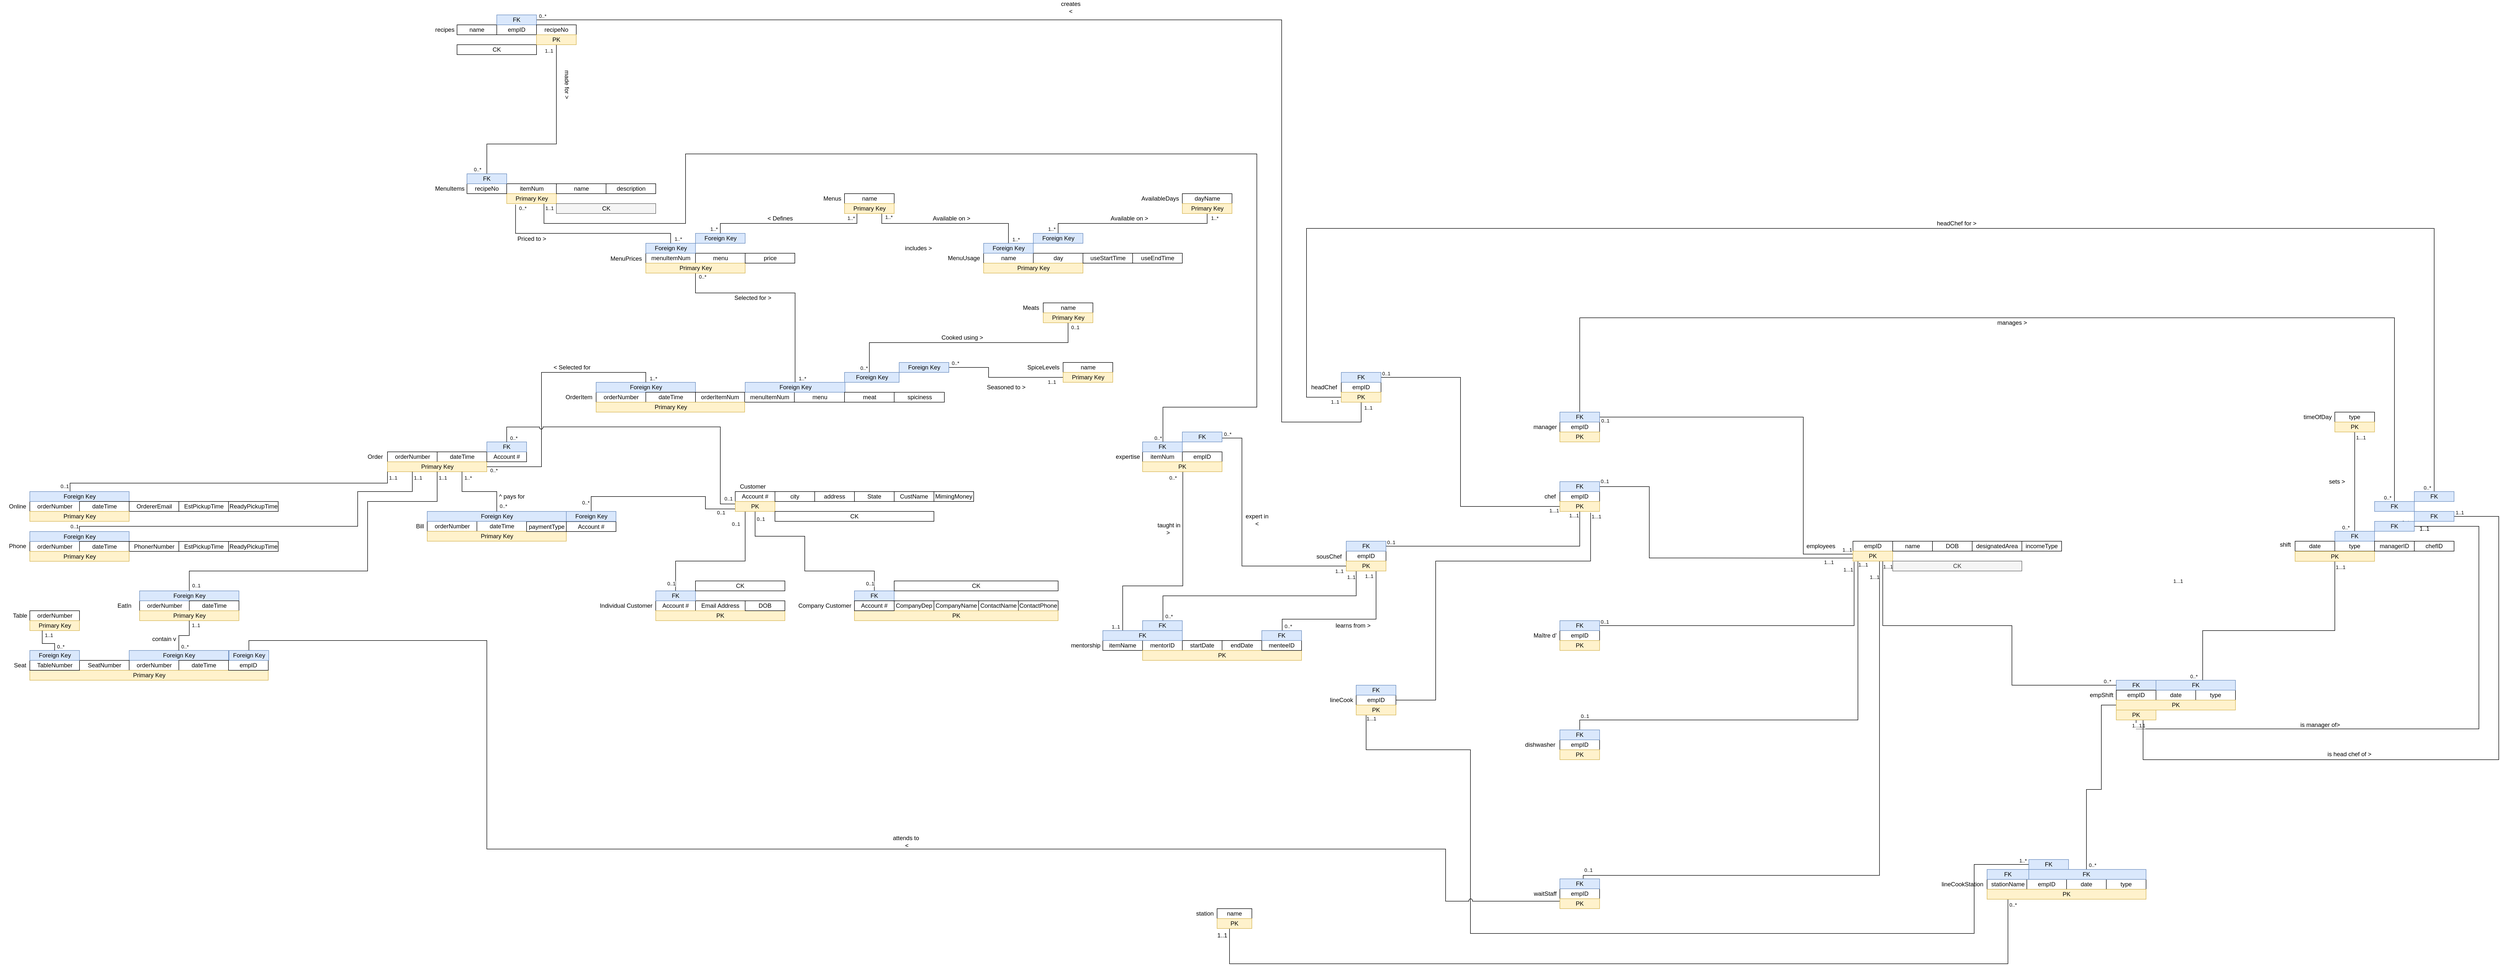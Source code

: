 <mxfile version="13.0.1" type="google" pages="2"><diagram name="RS" id="k5IPkeBp58R4PkuoIYOS"><mxGraphModel dx="4953" dy="1981" grid="1" gridSize="10" guides="1" tooltips="1" connect="1" arrows="1" fold="1" page="0" pageScale="1" pageWidth="850" pageHeight="1100" math="0" shadow="0"><root><mxCell id="aovBxNYPOG4ctIqJpuAt-0"/><mxCell id="aovBxNYPOG4ctIqJpuAt-1" parent="aovBxNYPOG4ctIqJpuAt-0"/><mxCell id="e4eD_2Jk3tMBxIkt9fs_-16" value="" style="endArrow=none;html=1;edgeStyle=orthogonalEdgeStyle;exitX=0.75;exitY=1;exitDx=0;exitDy=0;rounded=0;" parent="aovBxNYPOG4ctIqJpuAt-1" source="e4eD_2Jk3tMBxIkt9fs_-3" target="e4eD_2Jk3tMBxIkt9fs_-15" edge="1"><mxGeometry relative="1" as="geometry"><mxPoint x="-699" y="-80" as="sourcePoint"/><mxPoint x="-645" y="-10" as="targetPoint"/><Array as="points"><mxPoint x="-685" y="-180"/><mxPoint x="-430" y="-180"/></Array></mxGeometry></mxCell><mxCell id="e4eD_2Jk3tMBxIkt9fs_-17" value="1..*" style="resizable=0;html=1;align=left;verticalAlign=bottom;labelBackgroundColor=#ffffff;fontSize=10;" parent="e4eD_2Jk3tMBxIkt9fs_-16" connectable="0" vertex="1"><mxGeometry x="-1" relative="1" as="geometry"><mxPoint x="5" y="15" as="offset"/></mxGeometry></mxCell><mxCell id="e4eD_2Jk3tMBxIkt9fs_-18" value="1..*" style="resizable=0;html=1;align=right;verticalAlign=bottom;labelBackgroundColor=#ffffff;fontSize=10;" parent="e4eD_2Jk3tMBxIkt9fs_-16" connectable="0" vertex="1"><mxGeometry x="1" relative="1" as="geometry"><mxPoint x="23" as="offset"/></mxGeometry></mxCell><mxCell id="q9Vf5TIlyjpY1_aouEky-10" value="" style="endArrow=none;html=1;edgeStyle=orthogonalEdgeStyle;exitX=0.5;exitY=0;exitDx=0;exitDy=0;rounded=0;entryX=0.5;entryY=1;entryDx=0;entryDy=0;" parent="aovBxNYPOG4ctIqJpuAt-1" source="e4eD_2Jk3tMBxIkt9fs_-20" target="q9Vf5TIlyjpY1_aouEky-6" edge="1"><mxGeometry relative="1" as="geometry"><mxPoint x="-250" y="-170" as="sourcePoint"/><mxPoint x="30" y="-130" as="targetPoint"/></mxGeometry></mxCell><mxCell id="q9Vf5TIlyjpY1_aouEky-11" value="1..*" style="resizable=0;html=1;align=left;verticalAlign=bottom;labelBackgroundColor=#ffffff;fontSize=10;" parent="q9Vf5TIlyjpY1_aouEky-10" connectable="0" vertex="1"><mxGeometry x="-1" relative="1" as="geometry"><mxPoint x="-22" y="-1" as="offset"/></mxGeometry></mxCell><mxCell id="q9Vf5TIlyjpY1_aouEky-12" value="1..*" style="resizable=0;html=1;align=right;verticalAlign=bottom;labelBackgroundColor=#ffffff;fontSize=10;" parent="q9Vf5TIlyjpY1_aouEky-10" connectable="0" vertex="1"><mxGeometry x="1" relative="1" as="geometry"><mxPoint x="23" y="17" as="offset"/></mxGeometry></mxCell><mxCell id="q9Vf5TIlyjpY1_aouEky-23" value="" style="endArrow=none;html=1;edgeStyle=orthogonalEdgeStyle;rounded=0;entryX=0.5;entryY=0;entryDx=0;entryDy=0;exitX=0.178;exitY=1.1;exitDx=0;exitDy=0;exitPerimeter=0;" parent="aovBxNYPOG4ctIqJpuAt-1" source="q9Vf5TIlyjpY1_aouEky-15" target="q9Vf5TIlyjpY1_aouEky-22" edge="1"><mxGeometry relative="1" as="geometry"><mxPoint x="-1420" y="-200" as="sourcePoint"/><mxPoint x="-1330" y="-10" as="targetPoint"/><Array as="points"><mxPoint x="-1422" y="-160"/><mxPoint x="-1110" y="-160"/></Array></mxGeometry></mxCell><mxCell id="q9Vf5TIlyjpY1_aouEky-24" value="0..*" style="resizable=0;html=1;align=left;verticalAlign=bottom;labelBackgroundColor=#ffffff;fontSize=10;" parent="q9Vf5TIlyjpY1_aouEky-23" connectable="0" vertex="1"><mxGeometry x="-1" relative="1" as="geometry"><mxPoint x="5" y="15" as="offset"/></mxGeometry></mxCell><mxCell id="q9Vf5TIlyjpY1_aouEky-25" value="1..*" style="resizable=0;html=1;align=right;verticalAlign=bottom;labelBackgroundColor=#ffffff;fontSize=10;" parent="q9Vf5TIlyjpY1_aouEky-23" connectable="0" vertex="1"><mxGeometry x="1" relative="1" as="geometry"><mxPoint x="23" as="offset"/></mxGeometry></mxCell><mxCell id="q9Vf5TIlyjpY1_aouEky-27" value="" style="endArrow=none;html=1;edgeStyle=orthogonalEdgeStyle;exitX=0.5;exitY=0;exitDx=0;exitDy=0;rounded=0;entryX=0.25;entryY=1;entryDx=0;entryDy=0;" parent="aovBxNYPOG4ctIqJpuAt-1" source="q9Vf5TIlyjpY1_aouEky-26" target="e4eD_2Jk3tMBxIkt9fs_-3" edge="1"><mxGeometry relative="1" as="geometry"><mxPoint x="-935" y="-170" as="sourcePoint"/><mxPoint x="-715" y="-200" as="targetPoint"/></mxGeometry></mxCell><mxCell id="q9Vf5TIlyjpY1_aouEky-28" value="1..*" style="resizable=0;html=1;align=left;verticalAlign=bottom;labelBackgroundColor=#ffffff;fontSize=10;" parent="q9Vf5TIlyjpY1_aouEky-27" connectable="0" vertex="1"><mxGeometry x="-1" relative="1" as="geometry"><mxPoint x="-22" y="-1" as="offset"/></mxGeometry></mxCell><mxCell id="q9Vf5TIlyjpY1_aouEky-29" value="1..*" style="resizable=0;html=1;align=right;verticalAlign=bottom;labelBackgroundColor=#ffffff;fontSize=10;" parent="q9Vf5TIlyjpY1_aouEky-27" connectable="0" vertex="1"><mxGeometry x="1" relative="1" as="geometry"><mxPoint x="-4" y="17" as="offset"/></mxGeometry></mxCell><mxCell id="loZwVHBo5bs2EdAEzVi8-13" value="" style="endArrow=none;html=1;edgeStyle=orthogonalEdgeStyle;exitX=0.5;exitY=1;exitDx=0;exitDy=0;rounded=0;entryX=0.5;entryY=0;entryDx=0;entryDy=0;" parent="aovBxNYPOG4ctIqJpuAt-1" source="q9Vf5TIlyjpY1_aouEky-19" target="loZwVHBo5bs2EdAEzVi8-6" edge="1"><mxGeometry relative="1" as="geometry"><mxPoint x="-1060" y="-60" as="sourcePoint"/><mxPoint x="-800" y="1" as="targetPoint"/><Array as="points"><mxPoint x="-1060" y="-40"/><mxPoint x="-859" y="-40"/></Array></mxGeometry></mxCell><mxCell id="loZwVHBo5bs2EdAEzVi8-14" value="0..*" style="resizable=0;html=1;align=left;verticalAlign=bottom;labelBackgroundColor=#ffffff;fontSize=10;" parent="loZwVHBo5bs2EdAEzVi8-13" connectable="0" vertex="1"><mxGeometry x="-1" relative="1" as="geometry"><mxPoint x="5" y="15" as="offset"/></mxGeometry></mxCell><mxCell id="loZwVHBo5bs2EdAEzVi8-15" value="1..*" style="resizable=0;html=1;align=right;verticalAlign=bottom;labelBackgroundColor=#ffffff;fontSize=10;" parent="loZwVHBo5bs2EdAEzVi8-13" connectable="0" vertex="1"><mxGeometry x="1" relative="1" as="geometry"><mxPoint x="23" as="offset"/></mxGeometry></mxCell><mxCell id="loZwVHBo5bs2EdAEzVi8-21" value="" style="endArrow=none;html=1;edgeStyle=orthogonalEdgeStyle;exitX=0.5;exitY=0;exitDx=0;exitDy=0;rounded=0;entryX=0.5;entryY=1;entryDx=0;entryDy=0;" parent="aovBxNYPOG4ctIqJpuAt-1" source="loZwVHBo5bs2EdAEzVi8-17" target="loZwVHBo5bs2EdAEzVi8-20" edge="1"><mxGeometry relative="1" as="geometry"><mxPoint x="-530" y="61" as="sourcePoint"/><mxPoint x="-170" y="90" as="targetPoint"/><Array as="points"><mxPoint x="-710" y="60"/><mxPoint x="-310" y="60"/></Array></mxGeometry></mxCell><mxCell id="loZwVHBo5bs2EdAEzVi8-22" value="0..*" style="resizable=0;html=1;align=left;verticalAlign=bottom;labelBackgroundColor=#ffffff;fontSize=10;" parent="loZwVHBo5bs2EdAEzVi8-21" connectable="0" vertex="1"><mxGeometry x="-1" relative="1" as="geometry"><mxPoint x="-25" y="-1" as="offset"/></mxGeometry></mxCell><mxCell id="loZwVHBo5bs2EdAEzVi8-23" value="0..1" style="resizable=0;html=1;align=right;verticalAlign=bottom;labelBackgroundColor=#ffffff;fontSize=10;" parent="loZwVHBo5bs2EdAEzVi8-21" connectable="0" vertex="1"><mxGeometry x="1" relative="1" as="geometry"><mxPoint x="23" y="17" as="offset"/></mxGeometry></mxCell><mxCell id="loZwVHBo5bs2EdAEzVi8-27" value="" style="endArrow=none;html=1;edgeStyle=orthogonalEdgeStyle;exitX=1;exitY=0.5;exitDx=0;exitDy=0;rounded=0;entryX=0;entryY=0.5;entryDx=0;entryDy=0;" parent="aovBxNYPOG4ctIqJpuAt-1" source="loZwVHBo5bs2EdAEzVi8-16" target="loZwVHBo5bs2EdAEzVi8-26" edge="1"><mxGeometry relative="1" as="geometry"><mxPoint x="-700" y="110" as="sourcePoint"/><mxPoint x="-270" y="180" as="targetPoint"/><Array as="points"><mxPoint x="-470" y="110"/><mxPoint x="-470" y="130"/></Array></mxGeometry></mxCell><mxCell id="loZwVHBo5bs2EdAEzVi8-28" value="0..*" style="resizable=0;html=1;align=left;verticalAlign=bottom;labelBackgroundColor=#ffffff;fontSize=10;" parent="loZwVHBo5bs2EdAEzVi8-27" connectable="0" vertex="1"><mxGeometry x="-1" relative="1" as="geometry"><mxPoint x="4" y="-1" as="offset"/></mxGeometry></mxCell><mxCell id="loZwVHBo5bs2EdAEzVi8-29" value="1..1" style="resizable=0;html=1;align=right;verticalAlign=bottom;labelBackgroundColor=#ffffff;fontSize=10;" parent="loZwVHBo5bs2EdAEzVi8-27" connectable="0" vertex="1"><mxGeometry x="1" relative="1" as="geometry"><mxPoint x="-14" y="17" as="offset"/></mxGeometry></mxCell><mxCell id="FaBXRzPozJ-Zjv-VjKIy-0" value="orderNumber" style="html=1;" parent="aovBxNYPOG4ctIqJpuAt-1" vertex="1"><mxGeometry x="-1680" y="280" width="100" height="20" as="geometry"/></mxCell><mxCell id="FaBXRzPozJ-Zjv-VjKIy-1" value="Order" style="text;html=1;align=center;verticalAlign=middle;resizable=0;points=[];autosize=1;" parent="aovBxNYPOG4ctIqJpuAt-1" vertex="1"><mxGeometry x="-1730" y="280" width="50" height="20" as="geometry"/></mxCell><mxCell id="P0Ic2rcyYeV0Cji19TFY-0" value="dateTime" style="html=1;" parent="aovBxNYPOG4ctIqJpuAt-1" vertex="1"><mxGeometry x="-1580" y="280" width="100" height="20" as="geometry"/></mxCell><mxCell id="FaBXRzPozJ-Zjv-VjKIy-4" value="&lt;font color=&quot;#000000&quot;&gt;Primary Key&lt;/font&gt;" style="html=1;fillColor=#fff2cc;strokeColor=#d6b656;" parent="aovBxNYPOG4ctIqJpuAt-1" vertex="1"><mxGeometry x="-1680" y="300" width="200" height="20" as="geometry"/></mxCell><mxCell id="P0Ic2rcyYeV0Cji19TFY-1" value="" style="endArrow=none;html=1;edgeStyle=orthogonalEdgeStyle;exitX=1;exitY=0.5;exitDx=0;exitDy=0;rounded=0;entryX=0.5;entryY=0;entryDx=0;entryDy=0;" parent="aovBxNYPOG4ctIqJpuAt-1" source="FaBXRzPozJ-Zjv-VjKIy-4" target="loZwVHBo5bs2EdAEzVi8-5" edge="1"><mxGeometry relative="1" as="geometry"><mxPoint x="-1510" y="10" as="sourcePoint"/><mxPoint x="-1225" y="71" as="targetPoint"/><Array as="points"><mxPoint x="-1370" y="310"/><mxPoint x="-1370" y="120"/><mxPoint x="-1160" y="120"/></Array></mxGeometry></mxCell><mxCell id="P0Ic2rcyYeV0Cji19TFY-2" value="0..*" style="resizable=0;html=1;align=left;verticalAlign=bottom;labelBackgroundColor=#ffffff;fontSize=10;" parent="P0Ic2rcyYeV0Cji19TFY-1" connectable="0" vertex="1"><mxGeometry x="-1" relative="1" as="geometry"><mxPoint x="5" y="15" as="offset"/></mxGeometry></mxCell><mxCell id="P0Ic2rcyYeV0Cji19TFY-3" value="1..*" style="resizable=0;html=1;align=right;verticalAlign=bottom;labelBackgroundColor=#ffffff;fontSize=10;" parent="P0Ic2rcyYeV0Cji19TFY-1" connectable="0" vertex="1"><mxGeometry x="1" relative="1" as="geometry"><mxPoint x="23" as="offset"/></mxGeometry></mxCell><mxCell id="P0Ic2rcyYeV0Cji19TFY-4" value="&amp;lt; Selected for" style="text;html=1;align=center;verticalAlign=middle;resizable=0;points=[];autosize=1;" parent="aovBxNYPOG4ctIqJpuAt-1" vertex="1"><mxGeometry x="-1354" y="100" width="90" height="20" as="geometry"/></mxCell><mxCell id="P0Ic2rcyYeV0Cji19TFY-5" value="&amp;nbsp;Cooked using &amp;gt;" style="text;html=1;align=center;verticalAlign=middle;resizable=0;points=[];autosize=1;" parent="aovBxNYPOG4ctIqJpuAt-1" vertex="1"><mxGeometry x="-575" y="40" width="100" height="20" as="geometry"/></mxCell><mxCell id="P83sFUh3HUDgTtBgreYG-0" value="Seasoned to &amp;gt;" style="text;html=1;align=center;verticalAlign=middle;resizable=0;points=[];autosize=1;" parent="aovBxNYPOG4ctIqJpuAt-1" vertex="1"><mxGeometry x="-480" y="140" width="90" height="20" as="geometry"/></mxCell><mxCell id="P83sFUh3HUDgTtBgreYG-1" value="Selected for &amp;gt;" style="text;html=1;align=center;verticalAlign=middle;resizable=0;points=[];autosize=1;" parent="aovBxNYPOG4ctIqJpuAt-1" vertex="1"><mxGeometry x="-990" y="-40" width="90" height="20" as="geometry"/></mxCell><mxCell id="P83sFUh3HUDgTtBgreYG-5" value="&amp;lt; Defines" style="text;html=1;align=center;verticalAlign=middle;resizable=0;points=[];autosize=1;" parent="aovBxNYPOG4ctIqJpuAt-1" vertex="1"><mxGeometry x="-925" y="-200" width="70" height="20" as="geometry"/></mxCell><mxCell id="P83sFUh3HUDgTtBgreYG-6" value="Available on &amp;gt;" style="text;html=1;align=center;verticalAlign=middle;resizable=0;points=[];autosize=1;" parent="aovBxNYPOG4ctIqJpuAt-1" vertex="1"><mxGeometry x="-232" y="-200" width="90" height="20" as="geometry"/></mxCell><mxCell id="P83sFUh3HUDgTtBgreYG-7" value="Available on &amp;gt;" style="text;html=1;align=center;verticalAlign=middle;resizable=0;points=[];autosize=1;" parent="aovBxNYPOG4ctIqJpuAt-1" vertex="1"><mxGeometry x="-590" y="-200" width="90" height="20" as="geometry"/></mxCell><mxCell id="lAFjO-xYp8oj9ZYYsCrl-17" value="" style="endArrow=none;html=1;edgeStyle=orthogonalEdgeStyle;rounded=0;" parent="aovBxNYPOG4ctIqJpuAt-1" source="lAFjO-xYp8oj9ZYYsCrl-13" target="lAFjO-xYp8oj9ZYYsCrl-15" edge="1"><mxGeometry relative="1" as="geometry"><mxPoint x="2120" y="270" as="sourcePoint"/><mxPoint x="2280" y="270" as="targetPoint"/><Array as="points"><mxPoint x="2280" y="240"/></Array></mxGeometry></mxCell><mxCell id="lAFjO-xYp8oj9ZYYsCrl-18" value="1...1" style="resizable=0;html=1;align=left;verticalAlign=bottom;labelBackgroundColor=#ffffff;fontSize=10;" parent="lAFjO-xYp8oj9ZYYsCrl-17" connectable="0" vertex="1"><mxGeometry x="-1" relative="1" as="geometry"><mxPoint x="1.03" y="19" as="offset"/></mxGeometry></mxCell><mxCell id="lAFjO-xYp8oj9ZYYsCrl-19" value="0..*" style="resizable=0;html=1;align=right;verticalAlign=bottom;labelBackgroundColor=#ffffff;fontSize=10;" parent="lAFjO-xYp8oj9ZYYsCrl-17" connectable="0" vertex="1"><mxGeometry x="1" relative="1" as="geometry"><mxPoint x="-10" as="offset"/></mxGeometry></mxCell><mxCell id="lAFjO-xYp8oj9ZYYsCrl-20" value="sets &amp;gt;" style="text;html=1;align=center;verticalAlign=middle;resizable=0;points=[];autosize=1;" parent="aovBxNYPOG4ctIqJpuAt-1" vertex="1"><mxGeometry x="2219" y="330" width="50" height="20" as="geometry"/></mxCell><mxCell id="lAFjO-xYp8oj9ZYYsCrl-25" value="FK" style="rounded=0;whiteSpace=wrap;html=1;fillColor=#dae8fc;strokeColor=#6c8ebf;" parent="aovBxNYPOG4ctIqJpuAt-1" vertex="1"><mxGeometry x="1800" y="740" width="80" height="20" as="geometry"/></mxCell><mxCell id="lAFjO-xYp8oj9ZYYsCrl-28" value="" style="endArrow=none;html=1;edgeStyle=orthogonalEdgeStyle;rounded=0;" parent="aovBxNYPOG4ctIqJpuAt-1" source="lAFjO-xYp8oj9ZYYsCrl-16" target="lAFjO-xYp8oj9ZYYsCrl-26" edge="1"><mxGeometry relative="1" as="geometry"><mxPoint x="2090" y="743.0" as="sourcePoint"/><mxPoint x="2170" y="1189" as="targetPoint"/><Array as="points"><mxPoint x="2240" y="640"/><mxPoint x="1974" y="640"/></Array></mxGeometry></mxCell><mxCell id="lAFjO-xYp8oj9ZYYsCrl-29" value="1...1" style="resizable=0;html=1;align=left;verticalAlign=bottom;labelBackgroundColor=#ffffff;fontSize=10;" parent="lAFjO-xYp8oj9ZYYsCrl-28" connectable="0" vertex="1"><mxGeometry x="-1" relative="1" as="geometry"><mxPoint y="19.5" as="offset"/></mxGeometry></mxCell><mxCell id="lAFjO-xYp8oj9ZYYsCrl-30" value="0..*" style="resizable=0;html=1;align=right;verticalAlign=bottom;labelBackgroundColor=#ffffff;fontSize=10;" parent="lAFjO-xYp8oj9ZYYsCrl-28" connectable="0" vertex="1"><mxGeometry x="1" relative="1" as="geometry"><mxPoint x="-10" as="offset"/></mxGeometry></mxCell><mxCell id="lAFjO-xYp8oj9ZYYsCrl-31" value="" style="endArrow=none;html=1;edgeStyle=orthogonalEdgeStyle;rounded=0;exitX=0.75;exitY=1;exitDx=0;exitDy=0;" parent="aovBxNYPOG4ctIqJpuAt-1" source="lAFjO-xYp8oj9ZYYsCrl-6" target="lAFjO-xYp8oj9ZYYsCrl-25" edge="1"><mxGeometry relative="1" as="geometry"><mxPoint x="1350" y="520" as="sourcePoint"/><mxPoint x="1440" y="951.5" as="targetPoint"/><Array as="points"><mxPoint x="1330" y="630"/><mxPoint x="1590" y="630"/><mxPoint x="1590" y="750"/></Array></mxGeometry></mxCell><mxCell id="lAFjO-xYp8oj9ZYYsCrl-32" value="1...1" style="resizable=0;html=1;align=left;verticalAlign=bottom;labelBackgroundColor=#ffffff;fontSize=10;" parent="lAFjO-xYp8oj9ZYYsCrl-31" connectable="0" vertex="1"><mxGeometry x="-1" relative="1" as="geometry"><mxPoint x="-1" y="19" as="offset"/></mxGeometry></mxCell><mxCell id="lAFjO-xYp8oj9ZYYsCrl-33" value="0..*" style="resizable=0;html=1;align=right;verticalAlign=bottom;labelBackgroundColor=#ffffff;fontSize=10;" parent="lAFjO-xYp8oj9ZYYsCrl-31" connectable="0" vertex="1"><mxGeometry x="1" relative="1" as="geometry"><mxPoint x="-10" as="offset"/></mxGeometry></mxCell><mxCell id="lAFjO-xYp8oj9ZYYsCrl-37" value="" style="endArrow=none;html=1;edgeStyle=orthogonalEdgeStyle;rounded=0;" parent="aovBxNYPOG4ctIqJpuAt-1" source="lAFjO-xYp8oj9ZYYsCrl-36" target="lAFjO-xYp8oj9ZYYsCrl-40" edge="1"><mxGeometry relative="1" as="geometry"><mxPoint x="2276" y="810.0" as="sourcePoint"/><mxPoint x="2490" y="420" as="targetPoint"/><Array as="points"><mxPoint x="2276" y="838"/><mxPoint x="2530" y="838"/><mxPoint x="2530" y="413"/></Array></mxGeometry></mxCell><mxCell id="lAFjO-xYp8oj9ZYYsCrl-38" value="1..1" style="resizable=0;html=1;align=left;verticalAlign=bottom;labelBackgroundColor=#ffffff;fontSize=10;" parent="lAFjO-xYp8oj9ZYYsCrl-37" connectable="0" vertex="1"><mxGeometry x="-1" relative="1" as="geometry"><mxPoint y="19.5" as="offset"/></mxGeometry></mxCell><mxCell id="lAFjO-xYp8oj9ZYYsCrl-39" value="0..*" style="resizable=0;html=1;align=right;verticalAlign=bottom;labelBackgroundColor=#ffffff;fontSize=10;" parent="lAFjO-xYp8oj9ZYYsCrl-37" connectable="0" vertex="1"><mxGeometry x="1" relative="1" as="geometry"><mxPoint x="-10" as="offset"/></mxGeometry></mxCell><mxCell id="lAFjO-xYp8oj9ZYYsCrl-42" value="" style="endArrow=none;html=1;edgeStyle=orthogonalEdgeStyle;rounded=0;entryX=1;entryY=0.5;entryDx=0;entryDy=0;" parent="aovBxNYPOG4ctIqJpuAt-1" source="lAFjO-xYp8oj9ZYYsCrl-36" target="lAFjO-xYp8oj9ZYYsCrl-41" edge="1"><mxGeometry relative="1" as="geometry"><mxPoint x="2040" y="960.0" as="sourcePoint"/><mxPoint x="2506" y="630.0" as="targetPoint"/><Array as="points"><mxPoint x="1854" y="900"/><mxPoint x="2570" y="900"/><mxPoint x="2570" y="410"/></Array></mxGeometry></mxCell><mxCell id="lAFjO-xYp8oj9ZYYsCrl-43" value="1...1" style="resizable=0;html=1;align=left;verticalAlign=bottom;labelBackgroundColor=#ffffff;fontSize=10;" parent="lAFjO-xYp8oj9ZYYsCrl-42" connectable="0" vertex="1"><mxGeometry x="-1" relative="1" as="geometry"><mxPoint x="-24" y="19.5" as="offset"/></mxGeometry></mxCell><mxCell id="lAFjO-xYp8oj9ZYYsCrl-44" value="1..1" style="resizable=0;html=1;align=right;verticalAlign=bottom;labelBackgroundColor=#ffffff;fontSize=10;" parent="lAFjO-xYp8oj9ZYYsCrl-42" connectable="0" vertex="1"><mxGeometry x="1" relative="1" as="geometry"><mxPoint x="20.2" y="0.5" as="offset"/></mxGeometry></mxCell><mxCell id="lAFjO-xYp8oj9ZYYsCrl-46" value="is manager of&amp;gt;" style="text;html=1;align=center;verticalAlign=middle;resizable=0;points=[];autosize=1;" parent="aovBxNYPOG4ctIqJpuAt-1" vertex="1"><mxGeometry x="2160" y="820" width="100" height="20" as="geometry"/></mxCell><mxCell id="lAFjO-xYp8oj9ZYYsCrl-47" value="is head chef of &amp;gt;" style="text;html=1;align=center;verticalAlign=middle;resizable=0;points=[];autosize=1;" parent="aovBxNYPOG4ctIqJpuAt-1" vertex="1"><mxGeometry x="2219" y="879" width="100" height="20" as="geometry"/></mxCell><mxCell id="lAFjO-xYp8oj9ZYYsCrl-68" value="" style="endArrow=none;html=1;edgeStyle=orthogonalEdgeStyle;rounded=0;entryX=1;entryY=0.5;entryDx=0;entryDy=0;exitX=0;exitY=0.25;exitDx=0;exitDy=0;" parent="aovBxNYPOG4ctIqJpuAt-1" source="lAFjO-xYp8oj9ZYYsCrl-6" target="lAFjO-xYp8oj9ZYYsCrl-62" edge="1"><mxGeometry relative="1" as="geometry"><mxPoint x="1210" y="530" as="sourcePoint"/><mxPoint x="900" y="190" as="targetPoint"/><Array as="points"><mxPoint x="1170" y="486"/><mxPoint x="1170" y="210"/></Array></mxGeometry></mxCell><mxCell id="lAFjO-xYp8oj9ZYYsCrl-69" value="1...1" style="resizable=0;html=1;align=left;verticalAlign=bottom;labelBackgroundColor=#ffffff;fontSize=10;" parent="lAFjO-xYp8oj9ZYYsCrl-68" connectable="0" vertex="1"><mxGeometry x="-1" relative="1" as="geometry"><mxPoint x="-23" y="0.75" as="offset"/></mxGeometry></mxCell><mxCell id="lAFjO-xYp8oj9ZYYsCrl-70" value="0..1" style="resizable=0;html=1;align=right;verticalAlign=bottom;labelBackgroundColor=#ffffff;fontSize=10;" parent="lAFjO-xYp8oj9ZYYsCrl-68" connectable="0" vertex="1"><mxGeometry x="1" relative="1" as="geometry"><mxPoint x="20.2" y="15" as="offset"/></mxGeometry></mxCell><mxCell id="lAFjO-xYp8oj9ZYYsCrl-71" value="" style="endArrow=none;html=1;edgeStyle=orthogonalEdgeStyle;rounded=0;entryX=1;entryY=0.5;entryDx=0;entryDy=0;exitX=0.002;exitY=0.692;exitDx=0;exitDy=0;exitPerimeter=0;" parent="aovBxNYPOG4ctIqJpuAt-1" source="lAFjO-xYp8oj9ZYYsCrl-6" target="lAFjO-xYp8oj9ZYYsCrl-63" edge="1"><mxGeometry relative="1" as="geometry"><mxPoint x="1250" y="530" as="sourcePoint"/><mxPoint x="770" y="600.0" as="targetPoint"/><Array as="points"><mxPoint x="860" y="494"/><mxPoint x="860" y="350"/><mxPoint x="770" y="350"/></Array></mxGeometry></mxCell><mxCell id="lAFjO-xYp8oj9ZYYsCrl-72" value="1...1" style="resizable=0;html=1;align=left;verticalAlign=bottom;labelBackgroundColor=#ffffff;fontSize=10;" parent="lAFjO-xYp8oj9ZYYsCrl-71" connectable="0" vertex="1"><mxGeometry x="-1" relative="1" as="geometry"><mxPoint x="-60.16" y="16.16" as="offset"/></mxGeometry></mxCell><mxCell id="lAFjO-xYp8oj9ZYYsCrl-73" value="0..1" style="resizable=0;html=1;align=right;verticalAlign=bottom;labelBackgroundColor=#ffffff;fontSize=10;" parent="lAFjO-xYp8oj9ZYYsCrl-71" connectable="0" vertex="1"><mxGeometry x="1" relative="1" as="geometry"><mxPoint x="19.76" y="-3" as="offset"/></mxGeometry></mxCell><mxCell id="lAFjO-xYp8oj9ZYYsCrl-74" value="" style="endArrow=none;html=1;edgeStyle=orthogonalEdgeStyle;rounded=0;entryX=1;entryY=0.5;entryDx=0;entryDy=0;exitX=0.029;exitY=1.067;exitDx=0;exitDy=0;exitPerimeter=0;" parent="aovBxNYPOG4ctIqJpuAt-1" source="lAFjO-xYp8oj9ZYYsCrl-6" target="lAFjO-xYp8oj9ZYYsCrl-64" edge="1"><mxGeometry relative="1" as="geometry"><mxPoint x="1290" y="550" as="sourcePoint"/><mxPoint x="840" y="770" as="targetPoint"/><Array as="points"><mxPoint x="1272" y="630"/></Array></mxGeometry></mxCell><mxCell id="lAFjO-xYp8oj9ZYYsCrl-75" value="1...1" style="resizable=0;html=1;align=left;verticalAlign=bottom;labelBackgroundColor=#ffffff;fontSize=10;" parent="lAFjO-xYp8oj9ZYYsCrl-74" connectable="0" vertex="1"><mxGeometry x="-1" relative="1" as="geometry"><mxPoint x="-23" y="23.8" as="offset"/></mxGeometry></mxCell><mxCell id="lAFjO-xYp8oj9ZYYsCrl-76" value="0..1" style="resizable=0;html=1;align=right;verticalAlign=bottom;labelBackgroundColor=#ffffff;fontSize=10;" parent="lAFjO-xYp8oj9ZYYsCrl-74" connectable="0" vertex="1"><mxGeometry x="1" relative="1" as="geometry"><mxPoint x="19.76" as="offset"/></mxGeometry></mxCell><mxCell id="lAFjO-xYp8oj9ZYYsCrl-77" value="" style="endArrow=none;html=1;edgeStyle=orthogonalEdgeStyle;rounded=0;" parent="aovBxNYPOG4ctIqJpuAt-1" target="lAFjO-xYp8oj9ZYYsCrl-65" edge="1"><mxGeometry relative="1" as="geometry"><mxPoint x="1280" y="500" as="sourcePoint"/><mxPoint x="830" y="922.5" as="targetPoint"/><Array as="points"><mxPoint x="1280" y="500"/><mxPoint x="1280" y="820"/><mxPoint x="720" y="820"/></Array></mxGeometry></mxCell><mxCell id="lAFjO-xYp8oj9ZYYsCrl-78" value="1...1" style="resizable=0;html=1;align=left;verticalAlign=bottom;labelBackgroundColor=#ffffff;fontSize=10;" parent="lAFjO-xYp8oj9ZYYsCrl-77" connectable="0" vertex="1"><mxGeometry x="-1" relative="1" as="geometry"><mxPoint x="-1.0" y="15.5" as="offset"/></mxGeometry></mxCell><mxCell id="lAFjO-xYp8oj9ZYYsCrl-79" value="0..1" style="resizable=0;html=1;align=right;verticalAlign=bottom;labelBackgroundColor=#ffffff;fontSize=10;" parent="lAFjO-xYp8oj9ZYYsCrl-77" connectable="0" vertex="1"><mxGeometry x="1" relative="1" as="geometry"><mxPoint x="19.97" y="-19.71" as="offset"/></mxGeometry></mxCell><mxCell id="lAFjO-xYp8oj9ZYYsCrl-80" value="" style="endArrow=none;html=1;edgeStyle=orthogonalEdgeStyle;rounded=0;exitX=0.58;exitY=1.007;exitDx=0;exitDy=0;exitPerimeter=0;" parent="aovBxNYPOG4ctIqJpuAt-1" edge="1"><mxGeometry relative="1" as="geometry"><mxPoint x="1323.4" y="500.14" as="sourcePoint"/><mxPoint x="727" y="1140" as="targetPoint"/><Array as="points"><mxPoint x="1323" y="1133"/><mxPoint x="727" y="1133"/></Array></mxGeometry></mxCell><mxCell id="lAFjO-xYp8oj9ZYYsCrl-81" value="1...1" style="resizable=0;html=1;align=left;verticalAlign=bottom;labelBackgroundColor=#ffffff;fontSize=10;" parent="lAFjO-xYp8oj9ZYYsCrl-80" connectable="0" vertex="1"><mxGeometry x="-1" relative="1" as="geometry"><mxPoint x="-21.4" y="40.86" as="offset"/></mxGeometry></mxCell><mxCell id="lAFjO-xYp8oj9ZYYsCrl-82" value="0..1" style="resizable=0;html=1;align=right;verticalAlign=bottom;labelBackgroundColor=#ffffff;fontSize=10;" parent="lAFjO-xYp8oj9ZYYsCrl-80" connectable="0" vertex="1"><mxGeometry x="1" relative="1" as="geometry"><mxPoint x="19.76" y="-9.84" as="offset"/></mxGeometry></mxCell><mxCell id="lAFjO-xYp8oj9ZYYsCrl-83" value="" style="endArrow=none;html=1;edgeStyle=orthogonalEdgeStyle;rounded=0;" parent="aovBxNYPOG4ctIqJpuAt-1" source="lAFjO-xYp8oj9ZYYsCrl-86" target="lAFjO-xYp8oj9ZYYsCrl-58" edge="1"><mxGeometry relative="1" as="geometry"><mxPoint x="2050" y="330" as="sourcePoint"/><mxPoint x="1020" y="-150" as="targetPoint"/><Array as="points"><mxPoint x="2360" y="10"/><mxPoint x="720" y="10"/></Array></mxGeometry></mxCell><mxCell id="lAFjO-xYp8oj9ZYYsCrl-84" value="0..*" style="resizable=0;html=1;align=left;verticalAlign=bottom;labelBackgroundColor=#ffffff;fontSize=10;" parent="lAFjO-xYp8oj9ZYYsCrl-83" connectable="0" vertex="1"><mxGeometry x="-1" relative="1" as="geometry"><mxPoint x="-23" y="0.75" as="offset"/></mxGeometry></mxCell><mxCell id="lAFjO-xYp8oj9ZYYsCrl-85" value="1..1" style="resizable=0;html=1;align=right;verticalAlign=bottom;labelBackgroundColor=#ffffff;fontSize=10;" parent="lAFjO-xYp8oj9ZYYsCrl-83" connectable="0" vertex="1"><mxGeometry x="1" relative="1" as="geometry"><mxPoint x="-1.17" y="16" as="offset"/></mxGeometry></mxCell><mxCell id="lAFjO-xYp8oj9ZYYsCrl-87" value="manages &amp;gt;" style="text;html=1;align=center;verticalAlign=middle;resizable=0;points=[];autosize=1;" parent="aovBxNYPOG4ctIqJpuAt-1" vertex="1"><mxGeometry x="1550" y="10" width="80" height="20" as="geometry"/></mxCell><mxCell id="lAFjO-xYp8oj9ZYYsCrl-103" value="" style="endArrow=none;html=1;edgeStyle=orthogonalEdgeStyle;rounded=0;entryX=1;entryY=0.5;entryDx=0;entryDy=0;" parent="aovBxNYPOG4ctIqJpuAt-1" source="lAFjO-xYp8oj9ZYYsCrl-59" target="lAFjO-xYp8oj9ZYYsCrl-96" edge="1"><mxGeometry relative="1" as="geometry"><mxPoint x="890.16" y="446.444" as="sourcePoint"/><mxPoint x="360" y="160" as="targetPoint"/><Array as="points"><mxPoint x="480" y="390"/><mxPoint x="480" y="130"/></Array></mxGeometry></mxCell><mxCell id="lAFjO-xYp8oj9ZYYsCrl-104" value="1...1" style="resizable=0;html=1;align=left;verticalAlign=bottom;labelBackgroundColor=#ffffff;fontSize=10;" parent="lAFjO-xYp8oj9ZYYsCrl-103" connectable="0" vertex="1"><mxGeometry x="-1" relative="1" as="geometry"><mxPoint x="-23" y="16" as="offset"/></mxGeometry></mxCell><mxCell id="lAFjO-xYp8oj9ZYYsCrl-105" value="0..1" style="resizable=0;html=1;align=right;verticalAlign=bottom;labelBackgroundColor=#ffffff;fontSize=10;" parent="lAFjO-xYp8oj9ZYYsCrl-103" connectable="0" vertex="1"><mxGeometry x="1" relative="1" as="geometry"><mxPoint x="19.76" as="offset"/></mxGeometry></mxCell><mxCell id="lAFjO-xYp8oj9ZYYsCrl-106" value="" style="endArrow=none;html=1;edgeStyle=orthogonalEdgeStyle;rounded=0;entryX=1;entryY=0.5;entryDx=0;entryDy=0;" parent="aovBxNYPOG4ctIqJpuAt-1" source="lAFjO-xYp8oj9ZYYsCrl-59" target="lAFjO-xYp8oj9ZYYsCrl-99" edge="1"><mxGeometry relative="1" as="geometry"><mxPoint x="730.0" y="851" as="sourcePoint"/><mxPoint x="370" y="576.5" as="targetPoint"/><Array as="points"><mxPoint x="720" y="470"/></Array></mxGeometry></mxCell><mxCell id="lAFjO-xYp8oj9ZYYsCrl-107" value="1...1" style="resizable=0;html=1;align=left;verticalAlign=bottom;labelBackgroundColor=#ffffff;fontSize=10;" parent="lAFjO-xYp8oj9ZYYsCrl-106" connectable="0" vertex="1"><mxGeometry x="-1" relative="1" as="geometry"><mxPoint x="-23" y="16" as="offset"/></mxGeometry></mxCell><mxCell id="lAFjO-xYp8oj9ZYYsCrl-108" value="0..1" style="resizable=0;html=1;align=right;verticalAlign=bottom;labelBackgroundColor=#ffffff;fontSize=10;" parent="lAFjO-xYp8oj9ZYYsCrl-106" connectable="0" vertex="1"><mxGeometry x="1" relative="1" as="geometry"><mxPoint x="19.76" as="offset"/></mxGeometry></mxCell><mxCell id="lAFjO-xYp8oj9ZYYsCrl-109" value="" style="endArrow=none;html=1;edgeStyle=orthogonalEdgeStyle;rounded=0;exitX=0.773;exitY=1.14;exitDx=0;exitDy=0;exitPerimeter=0;" parent="aovBxNYPOG4ctIqJpuAt-1" source="lAFjO-xYp8oj9ZYYsCrl-59" target="lAFjO-xYp8oj9ZYYsCrl-102" edge="1"><mxGeometry relative="1" as="geometry"><mxPoint x="740" y="421" as="sourcePoint"/><mxPoint x="390" y="817" as="targetPoint"/><Array as="points"><mxPoint x="742" y="500"/><mxPoint x="430" y="500"/><mxPoint x="430" y="780"/><mxPoint x="310" y="780"/></Array></mxGeometry></mxCell><mxCell id="lAFjO-xYp8oj9ZYYsCrl-110" value="1...1" style="resizable=0;html=1;align=left;verticalAlign=bottom;labelBackgroundColor=#ffffff;fontSize=10;" parent="lAFjO-xYp8oj9ZYYsCrl-109" connectable="0" vertex="1"><mxGeometry x="-1" relative="1" as="geometry"><mxPoint y="16" as="offset"/></mxGeometry></mxCell><mxCell id="lAFjO-xYp8oj9ZYYsCrl-111" value="0..1" style="resizable=0;html=1;align=right;verticalAlign=bottom;labelBackgroundColor=#ffffff;fontSize=10;" parent="lAFjO-xYp8oj9ZYYsCrl-109" connectable="0" vertex="1"><mxGeometry x="1" relative="1" as="geometry"><mxPoint x="19.76" y="-3" as="offset"/></mxGeometry></mxCell><mxCell id="lAFjO-xYp8oj9ZYYsCrl-114" value="" style="endArrow=none;html=1;edgeStyle=orthogonalEdgeStyle;rounded=0;entryX=0.5;entryY=1;entryDx=0;entryDy=0;exitX=0.5;exitY=0;exitDx=0;exitDy=0;" parent="aovBxNYPOG4ctIqJpuAt-1" source="lAFjO-xYp8oj9ZYYsCrl-122" target="lAFjO-xYp8oj9ZYYsCrl-121" edge="1"><mxGeometry relative="1" as="geometry"><mxPoint x="1460" y="1480" as="sourcePoint"/><mxPoint x="20" y="1330" as="targetPoint"/><Array as="points"><mxPoint x="1582" y="1311"/><mxPoint x="15" y="1311"/><mxPoint x="15" y="1240"/></Array></mxGeometry></mxCell><mxCell id="lAFjO-xYp8oj9ZYYsCrl-115" value="1...1" style="resizable=0;html=1;align=left;verticalAlign=bottom;labelBackgroundColor=#ffffff;fontSize=10;" parent="lAFjO-xYp8oj9ZYYsCrl-114" connectable="0" vertex="1"><mxGeometry x="-1" relative="1" as="geometry"><mxPoint x="-1.4" y="15.31" as="offset"/></mxGeometry></mxCell><mxCell id="lAFjO-xYp8oj9ZYYsCrl-116" value="0..1" style="resizable=0;html=1;align=right;verticalAlign=bottom;labelBackgroundColor=#ffffff;fontSize=10;" parent="lAFjO-xYp8oj9ZYYsCrl-114" connectable="0" vertex="1"><mxGeometry x="1" relative="1" as="geometry"><mxPoint x="19.76" y="-3" as="offset"/></mxGeometry></mxCell><mxCell id="lAFjO-xYp8oj9ZYYsCrl-123" value="" style="endArrow=none;html=1;edgeStyle=orthogonalEdgeStyle;rounded=0;exitX=0.5;exitY=0;exitDx=0;exitDy=0;" parent="aovBxNYPOG4ctIqJpuAt-1" source="lAFjO-xYp8oj9ZYYsCrl-120" target="lAFjO-xYp8oj9ZYYsCrl-27" edge="1"><mxGeometry relative="1" as="geometry"><mxPoint x="1590" y="1360" as="sourcePoint"/><mxPoint x="723.5" y="1830" as="targetPoint"/><Array as="points"><mxPoint x="1740" y="960"/><mxPoint x="1770" y="960"/><mxPoint x="1770" y="790"/></Array></mxGeometry></mxCell><mxCell id="lAFjO-xYp8oj9ZYYsCrl-124" value="1...1" style="resizable=0;html=1;align=left;verticalAlign=bottom;labelBackgroundColor=#ffffff;fontSize=10;" parent="lAFjO-xYp8oj9ZYYsCrl-123" connectable="0" vertex="1"><mxGeometry x="-1" relative="1" as="geometry"><mxPoint x="173" y="-573" as="offset"/></mxGeometry></mxCell><mxCell id="lAFjO-xYp8oj9ZYYsCrl-125" value="0..*" style="resizable=0;html=1;align=right;verticalAlign=bottom;labelBackgroundColor=#ffffff;fontSize=10;" parent="lAFjO-xYp8oj9ZYYsCrl-123" connectable="0" vertex="1"><mxGeometry x="1" relative="1" as="geometry"><mxPoint x="-199.8" y="410" as="offset"/></mxGeometry></mxCell><mxCell id="lAFjO-xYp8oj9ZYYsCrl-126" value="0..*" style="resizable=0;html=1;align=right;verticalAlign=bottom;labelBackgroundColor=#ffffff;fontSize=10;" parent="lAFjO-xYp8oj9ZYYsCrl-123" connectable="0" vertex="1"><mxGeometry x="1" relative="1" as="geometry"><mxPoint x="-39.8" y="330" as="offset"/></mxGeometry></mxCell><mxCell id="lAFjO-xYp8oj9ZYYsCrl-130" value="" style="endArrow=none;html=1;edgeStyle=orthogonalEdgeStyle;rounded=0;" parent="aovBxNYPOG4ctIqJpuAt-1" source="lAFjO-xYp8oj9ZYYsCrl-101" target="lAFjO-xYp8oj9ZYYsCrl-129" edge="1"><mxGeometry relative="1" as="geometry"><mxPoint x="280" y="890" as="sourcePoint"/><mxPoint x="1470" y="1260" as="targetPoint"/><Array as="points"><mxPoint x="290" y="880"/><mxPoint x="500" y="880"/><mxPoint x="500" y="1250"/><mxPoint x="1514" y="1250"/></Array></mxGeometry></mxCell><mxCell id="lAFjO-xYp8oj9ZYYsCrl-131" value="1...1" style="resizable=0;html=1;align=left;verticalAlign=bottom;labelBackgroundColor=#ffffff;fontSize=10;" parent="lAFjO-xYp8oj9ZYYsCrl-130" connectable="0" vertex="1"><mxGeometry x="-1" relative="1" as="geometry"><mxPoint x="-1" y="15.55" as="offset"/></mxGeometry></mxCell><mxCell id="lAFjO-xYp8oj9ZYYsCrl-132" value="1..*" style="resizable=0;html=1;align=right;verticalAlign=bottom;labelBackgroundColor=#ffffff;fontSize=10;" parent="lAFjO-xYp8oj9ZYYsCrl-130" connectable="0" vertex="1"><mxGeometry x="1" relative="1" as="geometry"><mxPoint x="-4" as="offset"/></mxGeometry></mxCell><mxCell id="lAFjO-xYp8oj9ZYYsCrl-133" value="Customer" style="text;html=1;align=center;verticalAlign=middle;resizable=0;points=[];autosize=1;" parent="aovBxNYPOG4ctIqJpuAt-1" vertex="1"><mxGeometry x="-980" y="340" width="70" height="20" as="geometry"/></mxCell><mxCell id="lAFjO-xYp8oj9ZYYsCrl-134" value="" style="shape=requiredInterface;html=1;verticalLabelPosition=bottom;rotation=-90;" parent="aovBxNYPOG4ctIqJpuAt-1" vertex="1"><mxGeometry x="498" y="1179" width="5" height="7.5" as="geometry"/></mxCell><mxCell id="lAFjO-xYp8oj9ZYYsCrl-135" value="" style="endArrow=none;html=1;edgeStyle=orthogonalEdgeStyle;rounded=0;entryX=0.058;entryY=0.068;entryDx=0;entryDy=0;entryPerimeter=0;exitX=0.5;exitY=0;exitDx=0;exitDy=0;" parent="aovBxNYPOG4ctIqJpuAt-1" source="RE_-bN4vRwE3Ok3Li2AH-89" target="lAFjO-xYp8oj9ZYYsCrl-134" edge="1"><mxGeometry relative="1" as="geometry"><mxPoint x="-1590" y="710" as="sourcePoint"/><mxPoint x="497" y="1185" as="targetPoint"/><Array as="points"><mxPoint x="-1959" y="660"/><mxPoint x="-1480" y="660"/><mxPoint x="-1480" y="1080"/><mxPoint x="450" y="1080"/><mxPoint x="450" y="1185"/></Array></mxGeometry></mxCell><mxCell id="lAFjO-xYp8oj9ZYYsCrl-136" value="" style="endArrow=none;html=1;edgeStyle=orthogonalEdgeStyle;rounded=0;exitX=0.048;exitY=0.932;exitDx=0;exitDy=0;exitPerimeter=0;" parent="aovBxNYPOG4ctIqJpuAt-1" source="lAFjO-xYp8oj9ZYYsCrl-134" target="lAFjO-xYp8oj9ZYYsCrl-67" edge="1"><mxGeometry relative="1" as="geometry"><mxPoint x="510" y="1180" as="sourcePoint"/><mxPoint x="689.94" y="1217.245" as="targetPoint"/><Array as="points"><mxPoint x="650" y="1185"/><mxPoint x="650" y="1185"/></Array></mxGeometry></mxCell><mxCell id="lAFjO-xYp8oj9ZYYsCrl-141" value="" style="endArrow=none;html=1;edgeStyle=orthogonalEdgeStyle;rounded=0;exitX=0.75;exitY=1;exitDx=0;exitDy=0;" parent="aovBxNYPOG4ctIqJpuAt-1" source="q9Vf5TIlyjpY1_aouEky-15" target="lAFjO-xYp8oj9ZYYsCrl-145" edge="1"><mxGeometry relative="1" as="geometry"><mxPoint x="285.5" y="627" as="sourcePoint"/><mxPoint x="1251" y="846.5" as="targetPoint"/><Array as="points"><mxPoint x="-1365" y="-180"/><mxPoint x="-1080" y="-180"/><mxPoint x="-1080" y="-320"/><mxPoint x="70" y="-320"/><mxPoint x="70" y="190"/><mxPoint x="-119" y="190"/></Array></mxGeometry></mxCell><mxCell id="lAFjO-xYp8oj9ZYYsCrl-142" value="1..1" style="resizable=0;html=1;align=left;verticalAlign=bottom;labelBackgroundColor=#ffffff;fontSize=10;" parent="lAFjO-xYp8oj9ZYYsCrl-141" connectable="0" vertex="1"><mxGeometry x="-1" relative="1" as="geometry"><mxPoint x="1" y="17" as="offset"/></mxGeometry></mxCell><mxCell id="lAFjO-xYp8oj9ZYYsCrl-143" value="0..*" style="resizable=0;html=1;align=right;verticalAlign=bottom;labelBackgroundColor=#ffffff;fontSize=10;" parent="lAFjO-xYp8oj9ZYYsCrl-141" connectable="0" vertex="1"><mxGeometry x="1" relative="1" as="geometry"><mxPoint x="-2" y="0.5" as="offset"/></mxGeometry></mxCell><mxCell id="lAFjO-xYp8oj9ZYYsCrl-147" value="" style="endArrow=none;html=1;edgeStyle=orthogonalEdgeStyle;rounded=0;entryX=0.993;entryY=0.612;entryDx=0;entryDy=0;entryPerimeter=0;exitX=0;exitY=0.5;exitDx=0;exitDy=0;" parent="aovBxNYPOG4ctIqJpuAt-1" source="lAFjO-xYp8oj9ZYYsCrl-98" target="lAFjO-xYp8oj9ZYYsCrl-146" edge="1"><mxGeometry relative="1" as="geometry"><mxPoint x="30" y="286" as="sourcePoint"/><mxPoint x="305" y="412" as="targetPoint"/><Array as="points"><mxPoint x="40" y="510"/><mxPoint x="40" y="252"/></Array></mxGeometry></mxCell><mxCell id="lAFjO-xYp8oj9ZYYsCrl-148" value="1..1" style="resizable=0;html=1;align=left;verticalAlign=bottom;labelBackgroundColor=#ffffff;fontSize=10;" parent="lAFjO-xYp8oj9ZYYsCrl-147" connectable="0" vertex="1"><mxGeometry x="-1" relative="1" as="geometry"><mxPoint x="-24" y="18.5" as="offset"/></mxGeometry></mxCell><mxCell id="lAFjO-xYp8oj9ZYYsCrl-149" value="0..*" style="resizable=0;html=1;align=right;verticalAlign=bottom;labelBackgroundColor=#ffffff;fontSize=10;" parent="lAFjO-xYp8oj9ZYYsCrl-147" connectable="0" vertex="1"><mxGeometry x="1" relative="1" as="geometry"><mxPoint x="20" y="-0.02" as="offset"/></mxGeometry></mxCell><mxCell id="lAFjO-xYp8oj9ZYYsCrl-156" value="" style="endArrow=none;html=1;edgeStyle=orthogonalEdgeStyle;rounded=0;exitX=0.25;exitY=1;exitDx=0;exitDy=0;" parent="aovBxNYPOG4ctIqJpuAt-1" source="lAFjO-xYp8oj9ZYYsCrl-98" target="lAFjO-xYp8oj9ZYYsCrl-155" edge="1"><mxGeometry relative="1" as="geometry"><mxPoint x="270" y="550" as="sourcePoint"/><mxPoint x="-0.06" y="677.524" as="targetPoint"/><Array as="points"><mxPoint x="270" y="570"/><mxPoint x="-119" y="570"/></Array></mxGeometry></mxCell><mxCell id="lAFjO-xYp8oj9ZYYsCrl-157" value="1..1" style="resizable=0;html=1;align=left;verticalAlign=bottom;labelBackgroundColor=#ffffff;fontSize=10;" parent="lAFjO-xYp8oj9ZYYsCrl-156" connectable="0" vertex="1"><mxGeometry x="-1" relative="1" as="geometry"><mxPoint x="-20" y="20" as="offset"/></mxGeometry></mxCell><mxCell id="lAFjO-xYp8oj9ZYYsCrl-158" value="0..*" style="resizable=0;html=1;align=right;verticalAlign=bottom;labelBackgroundColor=#ffffff;fontSize=10;" parent="lAFjO-xYp8oj9ZYYsCrl-156" connectable="0" vertex="1"><mxGeometry x="1" relative="1" as="geometry"><mxPoint x="20" y="-0.02" as="offset"/></mxGeometry></mxCell><mxCell id="lAFjO-xYp8oj9ZYYsCrl-161" value="" style="endArrow=none;html=1;edgeStyle=orthogonalEdgeStyle;rounded=0;" parent="aovBxNYPOG4ctIqJpuAt-1" source="lAFjO-xYp8oj9ZYYsCrl-160" target="lAFjO-xYp8oj9ZYYsCrl-150" edge="1"><mxGeometry relative="1" as="geometry"><mxPoint x="130.059" y="716" as="sourcePoint"/><mxPoint x="-239.5" y="812" as="targetPoint"/><Array as="points"><mxPoint x="-200" y="550"/><mxPoint x="-79" y="550"/></Array></mxGeometry></mxCell><mxCell id="lAFjO-xYp8oj9ZYYsCrl-162" value="1..1" style="resizable=0;html=1;align=left;verticalAlign=bottom;labelBackgroundColor=#ffffff;fontSize=10;" parent="lAFjO-xYp8oj9ZYYsCrl-161" connectable="0" vertex="1"><mxGeometry x="-1" relative="1" as="geometry"><mxPoint x="-24" as="offset"/></mxGeometry></mxCell><mxCell id="lAFjO-xYp8oj9ZYYsCrl-163" value="0..*" style="resizable=0;html=1;align=right;verticalAlign=bottom;labelBackgroundColor=#ffffff;fontSize=10;" parent="lAFjO-xYp8oj9ZYYsCrl-161" connectable="0" vertex="1"><mxGeometry x="1" relative="1" as="geometry"><mxPoint x="-11.03" y="20" as="offset"/></mxGeometry></mxCell><mxCell id="lAFjO-xYp8oj9ZYYsCrl-167" value="" style="endArrow=none;html=1;edgeStyle=orthogonalEdgeStyle;rounded=0;exitX=0.75;exitY=1;exitDx=0;exitDy=0;" parent="aovBxNYPOG4ctIqJpuAt-1" source="lAFjO-xYp8oj9ZYYsCrl-98" target="lAFjO-xYp8oj9ZYYsCrl-166" edge="1"><mxGeometry relative="1" as="geometry"><mxPoint x="320" y="550" as="sourcePoint"/><mxPoint x="-59" y="660" as="targetPoint"/><Array as="points"><mxPoint x="310" y="617"/><mxPoint x="121" y="617"/></Array></mxGeometry></mxCell><mxCell id="lAFjO-xYp8oj9ZYYsCrl-168" value="1..1" style="resizable=0;html=1;align=left;verticalAlign=bottom;labelBackgroundColor=#ffffff;fontSize=10;" parent="lAFjO-xYp8oj9ZYYsCrl-167" connectable="0" vertex="1"><mxGeometry x="-1" relative="1" as="geometry"><mxPoint x="-24" y="18.5" as="offset"/></mxGeometry></mxCell><mxCell id="lAFjO-xYp8oj9ZYYsCrl-169" value="0..*" style="resizable=0;html=1;align=right;verticalAlign=bottom;labelBackgroundColor=#ffffff;fontSize=10;" parent="lAFjO-xYp8oj9ZYYsCrl-167" connectable="0" vertex="1"><mxGeometry x="1" relative="1" as="geometry"><mxPoint x="20" y="-0.02" as="offset"/></mxGeometry></mxCell><mxCell id="lAFjO-xYp8oj9ZYYsCrl-170" value="" style="endArrow=none;html=1;edgeStyle=orthogonalEdgeStyle;rounded=0;" parent="aovBxNYPOG4ctIqJpuAt-1" source="lAFjO-xYp8oj9ZYYsCrl-88" target="lAFjO-xYp8oj9ZYYsCrl-95" edge="1"><mxGeometry relative="1" as="geometry"><mxPoint x="2320" y="192.5" as="sourcePoint"/><mxPoint x="650" y="-73" as="targetPoint"/><Array as="points"><mxPoint x="2440" y="-170"/><mxPoint x="170" y="-170"/><mxPoint x="170" y="170"/></Array></mxGeometry></mxCell><mxCell id="lAFjO-xYp8oj9ZYYsCrl-171" value="0..*" style="resizable=0;html=1;align=left;verticalAlign=bottom;labelBackgroundColor=#ffffff;fontSize=10;" parent="lAFjO-xYp8oj9ZYYsCrl-170" connectable="0" vertex="1"><mxGeometry x="-1" relative="1" as="geometry"><mxPoint x="-23" y="0.75" as="offset"/></mxGeometry></mxCell><mxCell id="lAFjO-xYp8oj9ZYYsCrl-172" value="1..1" style="resizable=0;html=1;align=right;verticalAlign=bottom;labelBackgroundColor=#ffffff;fontSize=10;" parent="lAFjO-xYp8oj9ZYYsCrl-170" connectable="0" vertex="1"><mxGeometry x="1" relative="1" as="geometry"><mxPoint x="-3.79" y="17.97" as="offset"/></mxGeometry></mxCell><mxCell id="lAFjO-xYp8oj9ZYYsCrl-173" value="" style="endArrow=none;html=1;edgeStyle=orthogonalEdgeStyle;rounded=0;entryX=0.5;entryY=1;entryDx=0;entryDy=0;" parent="aovBxNYPOG4ctIqJpuAt-1" source="lAFjO-xYp8oj9ZYYsCrl-180" target="lAFjO-xYp8oj9ZYYsCrl-95" edge="1"><mxGeometry relative="1" as="geometry"><mxPoint x="265.5" y="-53" as="sourcePoint"/><mxPoint x="1545.5" y="1066" as="targetPoint"/><Array as="points"><mxPoint x="120" y="-590"/><mxPoint x="120" y="220"/><mxPoint x="280" y="220"/></Array></mxGeometry></mxCell><mxCell id="lAFjO-xYp8oj9ZYYsCrl-174" value="0..*" style="resizable=0;html=1;align=left;verticalAlign=bottom;labelBackgroundColor=#ffffff;fontSize=10;" parent="lAFjO-xYp8oj9ZYYsCrl-173" connectable="0" vertex="1"><mxGeometry x="-1" relative="1" as="geometry"><mxPoint x="2.5" y="1.066e-14" as="offset"/></mxGeometry></mxCell><mxCell id="lAFjO-xYp8oj9ZYYsCrl-175" value="1..1" style="resizable=0;html=1;align=right;verticalAlign=bottom;labelBackgroundColor=#ffffff;fontSize=10;" parent="lAFjO-xYp8oj9ZYYsCrl-173" connectable="0" vertex="1"><mxGeometry x="1" relative="1" as="geometry"><mxPoint x="23.97" y="19.79" as="offset"/></mxGeometry></mxCell><mxCell id="lAFjO-xYp8oj9ZYYsCrl-176" value="recipes" style="text;html=1;align=center;verticalAlign=middle;resizable=0;points=[];autosize=1;" parent="aovBxNYPOG4ctIqJpuAt-1" vertex="1"><mxGeometry x="-1590" y="-580" width="50" height="20" as="geometry"/></mxCell><mxCell id="lAFjO-xYp8oj9ZYYsCrl-177" value="name" style="rounded=0;whiteSpace=wrap;html=1;" parent="aovBxNYPOG4ctIqJpuAt-1" vertex="1"><mxGeometry x="-1540" y="-580" width="80" height="20" as="geometry"/></mxCell><mxCell id="lAFjO-xYp8oj9ZYYsCrl-178" value="CK" style="rounded=0;whiteSpace=wrap;html=1;" parent="aovBxNYPOG4ctIqJpuAt-1" vertex="1"><mxGeometry x="-1540" y="-540" width="160" height="20" as="geometry"/></mxCell><mxCell id="lAFjO-xYp8oj9ZYYsCrl-179" value="empID" style="rounded=0;whiteSpace=wrap;html=1;" parent="aovBxNYPOG4ctIqJpuAt-1" vertex="1"><mxGeometry x="-1460" y="-580" width="80" height="20" as="geometry"/></mxCell><mxCell id="lAFjO-xYp8oj9ZYYsCrl-180" value="FK" style="rounded=0;whiteSpace=wrap;html=1;fillColor=#dae8fc;strokeColor=#6c8ebf;" parent="aovBxNYPOG4ctIqJpuAt-1" vertex="1"><mxGeometry x="-1460" y="-600" width="80" height="20" as="geometry"/></mxCell><mxCell id="lAFjO-xYp8oj9ZYYsCrl-185" value="" style="endArrow=none;html=1;edgeStyle=orthogonalEdgeStyle;rounded=0;entryX=0.5;entryY=0;entryDx=0;entryDy=0;" parent="aovBxNYPOG4ctIqJpuAt-1" source="lAFjO-xYp8oj9ZYYsCrl-197" target="lAFjO-xYp8oj9ZYYsCrl-200" edge="1"><mxGeometry relative="1" as="geometry"><mxPoint x="10" y="769" as="sourcePoint"/><mxPoint x="950" y="1274" as="targetPoint"/><Array as="points"><mxPoint x="-1340" y="-340"/><mxPoint x="-1480" y="-340"/></Array></mxGeometry></mxCell><mxCell id="lAFjO-xYp8oj9ZYYsCrl-186" value="1..1" style="resizable=0;html=1;align=left;verticalAlign=bottom;labelBackgroundColor=#ffffff;fontSize=10;" parent="lAFjO-xYp8oj9ZYYsCrl-185" connectable="0" vertex="1"><mxGeometry x="-1" relative="1" as="geometry"><mxPoint x="-25" y="20" as="offset"/></mxGeometry></mxCell><mxCell id="lAFjO-xYp8oj9ZYYsCrl-187" value="0..*" style="resizable=0;html=1;align=right;verticalAlign=bottom;labelBackgroundColor=#ffffff;fontSize=10;" parent="lAFjO-xYp8oj9ZYYsCrl-185" connectable="0" vertex="1"><mxGeometry x="1" relative="1" as="geometry"><mxPoint x="-10.24" y="-0.54" as="offset"/></mxGeometry></mxCell><mxCell id="lAFjO-xYp8oj9ZYYsCrl-188" value="headChef for &amp;gt;&amp;nbsp;" style="text;html=1;align=center;verticalAlign=middle;resizable=0;points=[];autosize=1;" parent="aovBxNYPOG4ctIqJpuAt-1" vertex="1"><mxGeometry x="1430" y="-190" width="100" height="20" as="geometry"/></mxCell><mxCell id="lAFjO-xYp8oj9ZYYsCrl-189" value="learns from &amp;gt;&amp;nbsp;" style="text;html=1;align=center;verticalAlign=middle;resizable=0;points=[];autosize=1;" parent="aovBxNYPOG4ctIqJpuAt-1" vertex="1"><mxGeometry x="220" y="620" width="90" height="20" as="geometry"/></mxCell><mxCell id="lAFjO-xYp8oj9ZYYsCrl-190" value="&amp;nbsp;taught in&lt;br&gt;&amp;gt;" style="text;html=1;align=center;verticalAlign=middle;resizable=0;points=[];autosize=1;rotation=0;" parent="aovBxNYPOG4ctIqJpuAt-1" vertex="1"><mxGeometry x="-139.5" y="420" width="60" height="30" as="geometry"/></mxCell><mxCell id="lAFjO-xYp8oj9ZYYsCrl-191" value="expert in&lt;br&gt;&amp;lt;" style="text;html=1;align=center;verticalAlign=middle;resizable=0;points=[];autosize=1;rotation=0;" parent="aovBxNYPOG4ctIqJpuAt-1" vertex="1"><mxGeometry x="40" y="402" width="60" height="30" as="geometry"/></mxCell><mxCell id="lAFjO-xYp8oj9ZYYsCrl-192" value="creates&lt;br&gt;&amp;lt;" style="text;html=1;align=center;verticalAlign=middle;resizable=0;points=[];autosize=1;" parent="aovBxNYPOG4ctIqJpuAt-1" vertex="1"><mxGeometry x="-330" y="-630" width="50" height="30" as="geometry"/></mxCell><mxCell id="lAFjO-xYp8oj9ZYYsCrl-193" value="includes &amp;gt;&amp;nbsp;" style="text;html=1;align=center;verticalAlign=middle;resizable=0;points=[];autosize=1;" parent="aovBxNYPOG4ctIqJpuAt-1" vertex="1"><mxGeometry x="-645" y="-140" width="70" height="20" as="geometry"/></mxCell><mxCell id="lAFjO-xYp8oj9ZYYsCrl-194" value="made for &amp;gt;" style="text;html=1;align=center;verticalAlign=middle;resizable=0;points=[];autosize=1;rotation=90;" parent="aovBxNYPOG4ctIqJpuAt-1" vertex="1"><mxGeometry x="-1354" y="-470" width="70" height="20" as="geometry"/></mxCell><mxCell id="lAFjO-xYp8oj9ZYYsCrl-195" value="attends to&amp;nbsp;&lt;br&gt;&amp;lt;" style="text;html=1;align=center;verticalAlign=middle;resizable=0;points=[];autosize=1;" parent="aovBxNYPOG4ctIqJpuAt-1" vertex="1"><mxGeometry x="-670" y="1050" width="70" height="30" as="geometry"/></mxCell><mxCell id="lAFjO-xYp8oj9ZYYsCrl-196" value="recipeNo" style="rounded=0;whiteSpace=wrap;html=1;" parent="aovBxNYPOG4ctIqJpuAt-1" vertex="1"><mxGeometry x="-1380" y="-580" width="80" height="20" as="geometry"/></mxCell><mxCell id="lAFjO-xYp8oj9ZYYsCrl-197" value="PK" style="rounded=0;whiteSpace=wrap;html=1;fillColor=#fff2cc;strokeColor=#d6b656;" parent="aovBxNYPOG4ctIqJpuAt-1" vertex="1"><mxGeometry x="-1380" y="-560" width="80" height="20" as="geometry"/></mxCell><mxCell id="68kz0iNO5fEoH7-9MRP_-0" value="orderNumber" style="html=1;" parent="aovBxNYPOG4ctIqJpuAt-1" vertex="1"><mxGeometry x="-1600" y="420" width="100" height="20" as="geometry"/></mxCell><mxCell id="68kz0iNO5fEoH7-9MRP_-1" value="Bill" style="text;html=1;align=center;verticalAlign=middle;resizable=0;points=[];autosize=1;" parent="aovBxNYPOG4ctIqJpuAt-1" vertex="1"><mxGeometry x="-1630" y="420" width="30" height="20" as="geometry"/></mxCell><mxCell id="68kz0iNO5fEoH7-9MRP_-2" value="dateTime" style="html=1;" parent="aovBxNYPOG4ctIqJpuAt-1" vertex="1"><mxGeometry x="-1500" y="420" width="100" height="20" as="geometry"/></mxCell><mxCell id="68kz0iNO5fEoH7-9MRP_-3" value="&lt;font color=&quot;#000000&quot;&gt;Primary Key&lt;/font&gt;" style="html=1;fillColor=#fff2cc;strokeColor=#d6b656;" parent="aovBxNYPOG4ctIqJpuAt-1" vertex="1"><mxGeometry x="-1600" y="440" width="280" height="20" as="geometry"/></mxCell><mxCell id="68kz0iNO5fEoH7-9MRP_-10" value="paymentType" style="html=1;" parent="aovBxNYPOG4ctIqJpuAt-1" vertex="1"><mxGeometry x="-1400" y="420.5" width="80" height="20" as="geometry"/></mxCell><mxCell id="68kz0iNO5fEoH7-9MRP_-11" value="Foreign Key" style="html=1;fillColor=#dae8fc;strokeColor=#6c8ebf;" parent="aovBxNYPOG4ctIqJpuAt-1" vertex="1"><mxGeometry x="-1600" y="400" width="280" height="20" as="geometry"/></mxCell><mxCell id="68kz0iNO5fEoH7-9MRP_-14" value="" style="endArrow=none;html=1;edgeStyle=orthogonalEdgeStyle;rounded=0;exitX=0.5;exitY=0;exitDx=0;exitDy=0;entryX=0.75;entryY=1;entryDx=0;entryDy=0;" parent="aovBxNYPOG4ctIqJpuAt-1" source="68kz0iNO5fEoH7-9MRP_-11" target="FaBXRzPozJ-Zjv-VjKIy-4" edge="1"><mxGeometry relative="1" as="geometry"><mxPoint x="-1289" y="490" as="sourcePoint"/><mxPoint x="-969" y="320" as="targetPoint"/><Array as="points"/></mxGeometry></mxCell><mxCell id="68kz0iNO5fEoH7-9MRP_-15" value="0..*" style="resizable=0;html=1;align=left;verticalAlign=bottom;labelBackgroundColor=#ffffff;fontSize=10;" parent="68kz0iNO5fEoH7-9MRP_-14" connectable="0" vertex="1"><mxGeometry x="-1" relative="1" as="geometry"><mxPoint x="4" y="-2.5" as="offset"/></mxGeometry></mxCell><mxCell id="68kz0iNO5fEoH7-9MRP_-16" value="1..*" style="resizable=0;html=1;align=right;verticalAlign=bottom;labelBackgroundColor=#ffffff;fontSize=10;" parent="68kz0iNO5fEoH7-9MRP_-14" connectable="0" vertex="1"><mxGeometry x="1" relative="1" as="geometry"><mxPoint x="20" y="20.5" as="offset"/></mxGeometry></mxCell><mxCell id="68kz0iNO5fEoH7-9MRP_-17" value="^ pays for" style="text;html=1;align=center;verticalAlign=middle;resizable=0;points=[];autosize=1;" parent="aovBxNYPOG4ctIqJpuAt-1" vertex="1"><mxGeometry x="-1465.5" y="360" width="70" height="20" as="geometry"/></mxCell><mxCell id="nIKMWS5e2WpNrpRvTqgM-5" value="Online" style="text;html=1;align=center;verticalAlign=middle;resizable=0;points=[];autosize=1;" parent="aovBxNYPOG4ctIqJpuAt-1" vertex="1"><mxGeometry x="-2450" y="379.5" width="50" height="20" as="geometry"/></mxCell><mxCell id="nIKMWS5e2WpNrpRvTqgM-13" value="Phone" style="text;html=1;align=center;verticalAlign=middle;resizable=0;points=[];autosize=1;" parent="aovBxNYPOG4ctIqJpuAt-1" vertex="1"><mxGeometry x="-2450" y="460" width="50" height="20" as="geometry"/></mxCell><mxCell id="nIKMWS5e2WpNrpRvTqgM-62" value="" style="endArrow=none;html=1;edgeStyle=orthogonalEdgeStyle;rounded=0;exitX=0.5;exitY=0;exitDx=0;exitDy=0;entryX=0.5;entryY=1;entryDx=0;entryDy=0;" parent="aovBxNYPOG4ctIqJpuAt-1" source="nIKMWS5e2WpNrpRvTqgM-20" target="FaBXRzPozJ-Zjv-VjKIy-4" edge="1"><mxGeometry relative="1" as="geometry"><mxPoint x="-1735.5" y="420.0" as="sourcePoint"/><mxPoint x="-1820" y="334.75" as="targetPoint"/><Array as="points"><mxPoint x="-2079" y="520"/><mxPoint x="-1720" y="520"/><mxPoint x="-1720" y="380"/><mxPoint x="-1580" y="380"/></Array></mxGeometry></mxCell><mxCell id="nIKMWS5e2WpNrpRvTqgM-63" value="0..1" style="resizable=0;html=1;align=left;verticalAlign=bottom;labelBackgroundColor=#ffffff;fontSize=10;" parent="nIKMWS5e2WpNrpRvTqgM-62" connectable="0" vertex="1"><mxGeometry x="-1" relative="1" as="geometry"><mxPoint x="4" y="-2.5" as="offset"/></mxGeometry></mxCell><mxCell id="nIKMWS5e2WpNrpRvTqgM-64" value="1..1" style="resizable=0;html=1;align=right;verticalAlign=bottom;labelBackgroundColor=#ffffff;fontSize=10;" parent="nIKMWS5e2WpNrpRvTqgM-62" connectable="0" vertex="1"><mxGeometry x="1" relative="1" as="geometry"><mxPoint x="20" y="20.5" as="offset"/></mxGeometry></mxCell><mxCell id="nIKMWS5e2WpNrpRvTqgM-69" value="" style="endArrow=none;html=1;edgeStyle=orthogonalEdgeStyle;rounded=0;exitX=0.5;exitY=0;exitDx=0;exitDy=0;entryX=0.25;entryY=1;entryDx=0;entryDy=0;" parent="aovBxNYPOG4ctIqJpuAt-1" source="nIKMWS5e2WpNrpRvTqgM-16" target="FaBXRzPozJ-Zjv-VjKIy-4" edge="1"><mxGeometry relative="1" as="geometry"><mxPoint x="-1709" y="520" as="sourcePoint"/><mxPoint x="-1570" y="330" as="targetPoint"/><Array as="points"><mxPoint x="-2300" y="430"/><mxPoint x="-1740" y="430"/><mxPoint x="-1740" y="360"/><mxPoint x="-1630" y="360"/></Array></mxGeometry></mxCell><mxCell id="nIKMWS5e2WpNrpRvTqgM-70" value="0..1" style="resizable=0;html=1;align=left;verticalAlign=bottom;labelBackgroundColor=#ffffff;fontSize=10;" parent="nIKMWS5e2WpNrpRvTqgM-69" connectable="0" vertex="1"><mxGeometry x="-1" relative="1" as="geometry"><mxPoint x="-20" y="-2.5" as="offset"/></mxGeometry></mxCell><mxCell id="nIKMWS5e2WpNrpRvTqgM-71" value="1..1" style="resizable=0;html=1;align=right;verticalAlign=bottom;labelBackgroundColor=#ffffff;fontSize=10;" parent="nIKMWS5e2WpNrpRvTqgM-69" connectable="0" vertex="1"><mxGeometry x="1" relative="1" as="geometry"><mxPoint x="20" y="20.5" as="offset"/></mxGeometry></mxCell><mxCell id="nIKMWS5e2WpNrpRvTqgM-74" value="" style="endArrow=none;html=1;edgeStyle=orthogonalEdgeStyle;rounded=0;exitX=0.5;exitY=0;exitDx=0;exitDy=0;entryX=0;entryY=1;entryDx=0;entryDy=0;" parent="aovBxNYPOG4ctIqJpuAt-1" source="nIKMWS5e2WpNrpRvTqgM-8" target="FaBXRzPozJ-Zjv-VjKIy-4" edge="1"><mxGeometry relative="1" as="geometry"><mxPoint x="-2260" y="366.5" as="sourcePoint"/><mxPoint x="-1750" y="233" as="targetPoint"/><Array as="points"><mxPoint x="-2319" y="343"/><mxPoint x="-1680" y="343"/></Array></mxGeometry></mxCell><mxCell id="nIKMWS5e2WpNrpRvTqgM-75" value="0..1" style="resizable=0;html=1;align=left;verticalAlign=bottom;labelBackgroundColor=#ffffff;fontSize=10;" parent="nIKMWS5e2WpNrpRvTqgM-74" connectable="0" vertex="1"><mxGeometry x="-1" relative="1" as="geometry"><mxPoint x="-40" y="-2.5" as="offset"/></mxGeometry></mxCell><mxCell id="nIKMWS5e2WpNrpRvTqgM-76" value="1..1" style="resizable=0;html=1;align=right;verticalAlign=bottom;labelBackgroundColor=#ffffff;fontSize=10;" parent="nIKMWS5e2WpNrpRvTqgM-74" connectable="0" vertex="1"><mxGeometry x="1" relative="1" as="geometry"><mxPoint x="20" y="20.5" as="offset"/></mxGeometry></mxCell><mxCell id="RE_-bN4vRwE3Ok3Li2AH-30" style="edgeStyle=orthogonalEdgeStyle;rounded=0;orthogonalLoop=1;jettySize=auto;html=1;entryX=0.5;entryY=0;entryDx=0;entryDy=0;exitX=0.25;exitY=1;exitDx=0;exitDy=0;endArrow=none;endFill=0;" parent="aovBxNYPOG4ctIqJpuAt-1" source="RE_-bN4vRwE3Ok3Li2AH-32" target="RE_-bN4vRwE3Ok3Li2AH-44" edge="1"><mxGeometry relative="1" as="geometry"><Array as="points"><mxPoint x="-960" y="500"/><mxPoint x="-1100" y="500"/></Array></mxGeometry></mxCell><mxCell id="RE_-bN4vRwE3Ok3Li2AH-31" style="edgeStyle=orthogonalEdgeStyle;rounded=0;orthogonalLoop=1;jettySize=auto;html=1;entryX=0.5;entryY=0;entryDx=0;entryDy=0;endArrow=none;endFill=0;" parent="aovBxNYPOG4ctIqJpuAt-1" source="RE_-bN4vRwE3Ok3Li2AH-32" target="RE_-bN4vRwE3Ok3Li2AH-46" edge="1"><mxGeometry relative="1" as="geometry"><Array as="points"><mxPoint x="-940" y="450"/><mxPoint x="-840" y="450"/><mxPoint x="-840" y="520"/><mxPoint x="-700" y="520"/></Array></mxGeometry></mxCell><mxCell id="RE_-bN4vRwE3Ok3Li2AH-56" value="Account #" style="rounded=0;whiteSpace=wrap;html=1;" parent="aovBxNYPOG4ctIqJpuAt-1" vertex="1"><mxGeometry x="-1480" y="280" width="80" height="20" as="geometry"/></mxCell><mxCell id="RE_-bN4vRwE3Ok3Li2AH-57" value="Account #" style="rounded=0;whiteSpace=wrap;html=1;" parent="aovBxNYPOG4ctIqJpuAt-1" vertex="1"><mxGeometry x="-1320" y="420.5" width="100" height="20" as="geometry"/></mxCell><mxCell id="RE_-bN4vRwE3Ok3Li2AH-62" value="FK" style="rounded=0;whiteSpace=wrap;html=1;fillColor=#dae8fc;strokeColor=#6c8ebf;" parent="aovBxNYPOG4ctIqJpuAt-1" vertex="1"><mxGeometry x="-1480" y="260" width="80" height="20" as="geometry"/></mxCell><mxCell id="RE_-bN4vRwE3Ok3Li2AH-63" value="" style="endArrow=none;html=1;edgeStyle=orthogonalEdgeStyle;exitX=0.111;exitY=0.045;exitDx=0;exitDy=0;rounded=0;entryX=0;entryY=0.25;entryDx=0;entryDy=0;exitPerimeter=0;" parent="aovBxNYPOG4ctIqJpuAt-1" source="RE_-bN4vRwE3Ok3Li2AH-76" target="RE_-bN4vRwE3Ok3Li2AH-32" edge="1"><mxGeometry relative="1" as="geometry"><mxPoint x="-1190.0" y="450" as="sourcePoint"/><mxPoint x="-950.0" y="280" as="targetPoint"/><Array as="points"><mxPoint x="-1010" y="230"/><mxPoint x="-1010" y="385"/></Array></mxGeometry></mxCell><mxCell id="RE_-bN4vRwE3Ok3Li2AH-65" value="0..1" style="resizable=0;html=1;align=right;verticalAlign=bottom;labelBackgroundColor=#ffffff;fontSize=10;" parent="RE_-bN4vRwE3Ok3Li2AH-63" connectable="0" vertex="1"><mxGeometry x="1" relative="1" as="geometry"><mxPoint x="-5" y="-3.0" as="offset"/></mxGeometry></mxCell><mxCell id="RE_-bN4vRwE3Ok3Li2AH-68" value="" style="endArrow=none;html=1;edgeStyle=orthogonalEdgeStyle;exitX=0.5;exitY=0;exitDx=0;exitDy=0;rounded=0;entryX=0;entryY=0.75;entryDx=0;entryDy=0;" parent="aovBxNYPOG4ctIqJpuAt-1" source="RE_-bN4vRwE3Ok3Li2AH-71" target="RE_-bN4vRwE3Ok3Li2AH-32" edge="1"><mxGeometry relative="1" as="geometry"><mxPoint x="-1307.5" y="523.5" as="sourcePoint"/><mxPoint x="-912.5" y="795.5" as="targetPoint"/><Array as="points"><mxPoint x="-1270" y="370"/><mxPoint x="-1040" y="370"/><mxPoint x="-1040" y="395"/></Array></mxGeometry></mxCell><mxCell id="RE_-bN4vRwE3Ok3Li2AH-69" value="0..*" style="resizable=0;html=1;align=left;verticalAlign=bottom;labelBackgroundColor=#ffffff;fontSize=10;" parent="RE_-bN4vRwE3Ok3Li2AH-68" connectable="0" vertex="1"><mxGeometry x="-1" relative="1" as="geometry"><mxPoint x="-20" y="-10" as="offset"/></mxGeometry></mxCell><mxCell id="RE_-bN4vRwE3Ok3Li2AH-70" value="0..1" style="resizable=0;html=1;align=right;verticalAlign=bottom;labelBackgroundColor=#ffffff;fontSize=10;" parent="RE_-bN4vRwE3Ok3Li2AH-68" connectable="0" vertex="1"><mxGeometry x="1" relative="1" as="geometry"><mxPoint x="-19.83" y="15" as="offset"/></mxGeometry></mxCell><mxCell id="RE_-bN4vRwE3Ok3Li2AH-71" value="Foreign Key" style="html=1;fillColor=#dae8fc;strokeColor=#6c8ebf;" parent="aovBxNYPOG4ctIqJpuAt-1" vertex="1"><mxGeometry x="-1320" y="400" width="100" height="20" as="geometry"/></mxCell><mxCell id="RE_-bN4vRwE3Ok3Li2AH-76" value="" style="shape=requiredInterface;html=1;verticalLabelPosition=bottom;rotation=90;" parent="aovBxNYPOG4ctIqJpuAt-1" vertex="1"><mxGeometry x="-1373" y="228" width="5" height="7.5" as="geometry"/></mxCell><mxCell id="RE_-bN4vRwE3Ok3Li2AH-84" value="" style="endArrow=none;html=1;edgeStyle=orthogonalEdgeStyle;exitX=0.5;exitY=0;exitDx=0;exitDy=0;rounded=0;entryX=0.086;entryY=0.992;entryDx=0;entryDy=0;entryPerimeter=0;" parent="aovBxNYPOG4ctIqJpuAt-1" source="RE_-bN4vRwE3Ok3Li2AH-62" target="RE_-bN4vRwE3Ok3Li2AH-76" edge="1"><mxGeometry relative="1" as="geometry"><mxPoint x="-1440" y="260" as="sourcePoint"/><mxPoint x="-1045" y="522" as="targetPoint"/><Array as="points"><mxPoint x="-1440" y="230"/><mxPoint x="-1374" y="230"/></Array></mxGeometry></mxCell><mxCell id="RE_-bN4vRwE3Ok3Li2AH-85" value="0..*" style="resizable=0;html=1;align=left;verticalAlign=bottom;labelBackgroundColor=#ffffff;fontSize=10;" parent="RE_-bN4vRwE3Ok3Li2AH-84" connectable="0" vertex="1"><mxGeometry x="-1" relative="1" as="geometry"><mxPoint x="5" as="offset"/></mxGeometry></mxCell><mxCell id="RE_-bN4vRwE3Ok3Li2AH-93" value="" style="group" parent="aovBxNYPOG4ctIqJpuAt-1" vertex="1" connectable="0"><mxGeometry x="-2400" y="360" width="500" height="60" as="geometry"/></mxCell><mxCell id="nIKMWS5e2WpNrpRvTqgM-3" value="orderNumber" style="html=1;" parent="RE_-bN4vRwE3Ok3Li2AH-93" vertex="1"><mxGeometry y="20" width="100" height="20" as="geometry"/></mxCell><mxCell id="nIKMWS5e2WpNrpRvTqgM-4" value="OrdererEmail" style="html=1;" parent="RE_-bN4vRwE3Ok3Li2AH-93" vertex="1"><mxGeometry x="200" y="20" width="100" height="20" as="geometry"/></mxCell><mxCell id="nIKMWS5e2WpNrpRvTqgM-6" value="EstPickupTime" style="html=1;" parent="RE_-bN4vRwE3Ok3Li2AH-93" vertex="1"><mxGeometry x="300" y="20" width="100" height="20" as="geometry"/></mxCell><mxCell id="nIKMWS5e2WpNrpRvTqgM-7" value="ReadyPickupTime" style="html=1;" parent="RE_-bN4vRwE3Ok3Li2AH-93" vertex="1"><mxGeometry x="400" y="20" width="100" height="20" as="geometry"/></mxCell><mxCell id="nIKMWS5e2WpNrpRvTqgM-8" value="Foreign Key" style="html=1;fillColor=#dae8fc;strokeColor=#6c8ebf;" parent="RE_-bN4vRwE3Ok3Li2AH-93" vertex="1"><mxGeometry width="200" height="20" as="geometry"/></mxCell><mxCell id="nIKMWS5e2WpNrpRvTqgM-9" value="dateTime" style="html=1;" parent="RE_-bN4vRwE3Ok3Li2AH-93" vertex="1"><mxGeometry x="100" y="20" width="100" height="20" as="geometry"/></mxCell><mxCell id="nIKMWS5e2WpNrpRvTqgM-34" value="&lt;font color=&quot;#000000&quot;&gt;Primary Key&lt;/font&gt;" style="html=1;fillColor=#fff2cc;strokeColor=#d6b656;" parent="RE_-bN4vRwE3Ok3Li2AH-93" vertex="1"><mxGeometry y="40" width="200" height="20" as="geometry"/></mxCell><mxCell id="RE_-bN4vRwE3Ok3Li2AH-95" value="" style="group" parent="aovBxNYPOG4ctIqJpuAt-1" vertex="1" connectable="0"><mxGeometry x="-2400" y="440.5" width="500" height="60" as="geometry"/></mxCell><mxCell id="nIKMWS5e2WpNrpRvTqgM-11" value="orderNumber" style="html=1;" parent="RE_-bN4vRwE3Ok3Li2AH-95" vertex="1"><mxGeometry y="20" width="100" height="20" as="geometry"/></mxCell><mxCell id="nIKMWS5e2WpNrpRvTqgM-12" value="PhonerNumber" style="html=1;" parent="RE_-bN4vRwE3Ok3Li2AH-95" vertex="1"><mxGeometry x="200" y="20" width="100" height="20" as="geometry"/></mxCell><mxCell id="nIKMWS5e2WpNrpRvTqgM-14" value="EstPickupTime" style="html=1;" parent="RE_-bN4vRwE3Ok3Li2AH-95" vertex="1"><mxGeometry x="300" y="20" width="100" height="20" as="geometry"/></mxCell><mxCell id="nIKMWS5e2WpNrpRvTqgM-15" value="ReadyPickupTime" style="html=1;" parent="RE_-bN4vRwE3Ok3Li2AH-95" vertex="1"><mxGeometry x="400" y="20" width="100" height="20" as="geometry"/></mxCell><mxCell id="nIKMWS5e2WpNrpRvTqgM-16" value="Foreign Key" style="html=1;fillColor=#dae8fc;strokeColor=#6c8ebf;" parent="RE_-bN4vRwE3Ok3Li2AH-95" vertex="1"><mxGeometry width="200" height="20" as="geometry"/></mxCell><mxCell id="nIKMWS5e2WpNrpRvTqgM-17" value="dateTime" style="html=1;" parent="RE_-bN4vRwE3Ok3Li2AH-95" vertex="1"><mxGeometry x="100" y="20" width="100" height="20" as="geometry"/></mxCell><mxCell id="nIKMWS5e2WpNrpRvTqgM-33" value="&lt;font color=&quot;#000000&quot;&gt;Primary Key&lt;/font&gt;" style="html=1;fillColor=#fff2cc;strokeColor=#d6b656;" parent="RE_-bN4vRwE3Ok3Li2AH-95" vertex="1"><mxGeometry y="40" width="200" height="20" as="geometry"/></mxCell><mxCell id="RE_-bN4vRwE3Ok3Li2AH-97" value="" style="group" parent="aovBxNYPOG4ctIqJpuAt-1" vertex="1" connectable="0"><mxGeometry x="-2460" y="560" width="561" height="193.5" as="geometry"/></mxCell><mxCell id="nIKMWS5e2WpNrpRvTqgM-18" value="orderNumber" style="html=1;" parent="RE_-bN4vRwE3Ok3Li2AH-97" vertex="1"><mxGeometry x="281" y="20" width="100" height="20" as="geometry"/></mxCell><mxCell id="nIKMWS5e2WpNrpRvTqgM-19" value="EatIn" style="text;html=1;align=center;verticalAlign=middle;resizable=0;points=[];autosize=1;" parent="RE_-bN4vRwE3Ok3Li2AH-97" vertex="1"><mxGeometry x="230" y="20" width="40" height="20" as="geometry"/></mxCell><mxCell id="nIKMWS5e2WpNrpRvTqgM-20" value="Foreign Key" style="html=1;fillColor=#dae8fc;strokeColor=#6c8ebf;" parent="RE_-bN4vRwE3Ok3Li2AH-97" vertex="1"><mxGeometry x="281" width="200" height="20" as="geometry"/></mxCell><mxCell id="nIKMWS5e2WpNrpRvTqgM-21" value="dateTime" style="html=1;" parent="RE_-bN4vRwE3Ok3Li2AH-97" vertex="1"><mxGeometry x="381" y="20" width="100" height="20" as="geometry"/></mxCell><mxCell id="nIKMWS5e2WpNrpRvTqgM-27" value="orderNumber" style="html=1;" parent="RE_-bN4vRwE3Ok3Li2AH-97" vertex="1"><mxGeometry x="260" y="140" width="100" height="20" as="geometry"/></mxCell><mxCell id="nIKMWS5e2WpNrpRvTqgM-28" value="Foreign Key" style="html=1;fillColor=#dae8fc;strokeColor=#6c8ebf;" parent="RE_-bN4vRwE3Ok3Li2AH-97" vertex="1"><mxGeometry x="260" y="120" width="200" height="20" as="geometry"/></mxCell><mxCell id="nIKMWS5e2WpNrpRvTqgM-29" value="dateTime" style="html=1;" parent="RE_-bN4vRwE3Ok3Li2AH-97" vertex="1"><mxGeometry x="360" y="140" width="100" height="20" as="geometry"/></mxCell><mxCell id="nIKMWS5e2WpNrpRvTqgM-30" value="SeatNumber" style="html=1;" parent="RE_-bN4vRwE3Ok3Li2AH-97" vertex="1"><mxGeometry x="160" y="140" width="100" height="20" as="geometry"/></mxCell><mxCell id="nIKMWS5e2WpNrpRvTqgM-31" value="&lt;font color=&quot;#000000&quot;&gt;Primary Key&lt;/font&gt;" style="html=1;fillColor=#fff2cc;strokeColor=#d6b656;" parent="RE_-bN4vRwE3Ok3Li2AH-97" vertex="1"><mxGeometry x="60" y="160" width="480" height="20" as="geometry"/></mxCell><mxCell id="nIKMWS5e2WpNrpRvTqgM-32" value="&lt;font color=&quot;#000000&quot;&gt;Primary Key&lt;/font&gt;" style="html=1;fillColor=#fff2cc;strokeColor=#d6b656;" parent="RE_-bN4vRwE3Ok3Li2AH-97" vertex="1"><mxGeometry x="281" y="40" width="200" height="20" as="geometry"/></mxCell><mxCell id="nIKMWS5e2WpNrpRvTqgM-35" value="TableNumber" style="html=1;" parent="RE_-bN4vRwE3Ok3Li2AH-97" vertex="1"><mxGeometry x="60" y="140" width="100" height="20" as="geometry"/></mxCell><mxCell id="nIKMWS5e2WpNrpRvTqgM-42" value="Table" style="text;html=1;align=center;verticalAlign=middle;resizable=0;points=[];autosize=1;" parent="RE_-bN4vRwE3Ok3Li2AH-97" vertex="1"><mxGeometry x="20" y="40" width="40" height="20" as="geometry"/></mxCell><mxCell id="nIKMWS5e2WpNrpRvTqgM-43" value="orderNumber" style="html=1;" parent="RE_-bN4vRwE3Ok3Li2AH-97" vertex="1"><mxGeometry x="60" y="40" width="100" height="20" as="geometry"/></mxCell><mxCell id="nIKMWS5e2WpNrpRvTqgM-46" value="&lt;font color=&quot;#000000&quot;&gt;Primary Key&lt;/font&gt;" style="html=1;fillColor=#fff2cc;strokeColor=#d6b656;" parent="RE_-bN4vRwE3Ok3Li2AH-97" vertex="1"><mxGeometry x="60" y="60" width="100" height="20" as="geometry"/></mxCell><mxCell id="nIKMWS5e2WpNrpRvTqgM-47" value="Foreign Key" style="html=1;fillColor=#dae8fc;strokeColor=#6c8ebf;" parent="RE_-bN4vRwE3Ok3Li2AH-97" vertex="1"><mxGeometry x="60" y="120" width="100" height="20" as="geometry"/></mxCell><mxCell id="nIKMWS5e2WpNrpRvTqgM-56" value="" style="endArrow=none;html=1;edgeStyle=orthogonalEdgeStyle;rounded=0;exitX=0.5;exitY=0;exitDx=0;exitDy=0;" parent="RE_-bN4vRwE3Ok3Li2AH-97" source="nIKMWS5e2WpNrpRvTqgM-28" target="nIKMWS5e2WpNrpRvTqgM-32" edge="1"><mxGeometry relative="1" as="geometry"><mxPoint x="369.5" y="113.5" as="sourcePoint"/><mxPoint x="368.75" y="77.5" as="targetPoint"/><Array as="points"/></mxGeometry></mxCell><mxCell id="nIKMWS5e2WpNrpRvTqgM-57" value="0..*" style="resizable=0;html=1;align=left;verticalAlign=bottom;labelBackgroundColor=#ffffff;fontSize=10;" parent="nIKMWS5e2WpNrpRvTqgM-56" connectable="0" vertex="1"><mxGeometry x="-1" relative="1" as="geometry"><mxPoint x="2.5" y="0.5" as="offset"/></mxGeometry></mxCell><mxCell id="nIKMWS5e2WpNrpRvTqgM-58" value="1..1" style="resizable=0;html=1;align=right;verticalAlign=bottom;labelBackgroundColor=#ffffff;fontSize=10;" parent="nIKMWS5e2WpNrpRvTqgM-56" connectable="0" vertex="1"><mxGeometry x="1" relative="1" as="geometry"><mxPoint x="22.25" y="17.5" as="offset"/></mxGeometry></mxCell><mxCell id="nIKMWS5e2WpNrpRvTqgM-59" value="contain v" style="text;html=1;align=center;verticalAlign=middle;resizable=0;points=[];autosize=1;" parent="RE_-bN4vRwE3Ok3Li2AH-97" vertex="1"><mxGeometry x="300" y="86.75" width="60" height="20" as="geometry"/></mxCell><mxCell id="RE_-bN4vRwE3Ok3Li2AH-88" value="empID" style="rounded=0;whiteSpace=wrap;html=1;" parent="RE_-bN4vRwE3Ok3Li2AH-97" vertex="1"><mxGeometry x="460" y="140" width="80" height="20" as="geometry"/></mxCell><mxCell id="RE_-bN4vRwE3Ok3Li2AH-89" value="Foreign Key" style="html=1;fillColor=#dae8fc;strokeColor=#6c8ebf;" parent="RE_-bN4vRwE3Ok3Li2AH-97" vertex="1"><mxGeometry x="461" y="120" width="80" height="20" as="geometry"/></mxCell><mxCell id="RE_-bN4vRwE3Ok3Li2AH-98" value="" style="endArrow=none;html=1;edgeStyle=orthogonalEdgeStyle;rounded=0;entryX=0.25;entryY=1;entryDx=0;entryDy=0;exitX=0.5;exitY=0;exitDx=0;exitDy=0;" parent="RE_-bN4vRwE3Ok3Li2AH-97" source="nIKMWS5e2WpNrpRvTqgM-47" target="nIKMWS5e2WpNrpRvTqgM-46" edge="1"><mxGeometry relative="1" as="geometry"><mxPoint x="200" y="110" as="sourcePoint"/><mxPoint x="391" y="70" as="targetPoint"/><Array as="points"><mxPoint x="110" y="106"/><mxPoint x="85" y="106"/></Array></mxGeometry></mxCell><mxCell id="RE_-bN4vRwE3Ok3Li2AH-99" value="0..*" style="resizable=0;html=1;align=left;verticalAlign=bottom;labelBackgroundColor=#ffffff;fontSize=10;" parent="RE_-bN4vRwE3Ok3Li2AH-98" connectable="0" vertex="1"><mxGeometry x="-1" relative="1" as="geometry"><mxPoint x="2.5" y="0.5" as="offset"/></mxGeometry></mxCell><mxCell id="RE_-bN4vRwE3Ok3Li2AH-100" value="1..1" style="resizable=0;html=1;align=right;verticalAlign=bottom;labelBackgroundColor=#ffffff;fontSize=10;" parent="RE_-bN4vRwE3Ok3Li2AH-98" connectable="0" vertex="1"><mxGeometry x="1" relative="1" as="geometry"><mxPoint x="22.25" y="17.5" as="offset"/></mxGeometry></mxCell><mxCell id="RE_-bN4vRwE3Ok3Li2AH-101" value="Seat" style="text;html=1;align=center;verticalAlign=middle;resizable=0;points=[];autosize=1;" parent="RE_-bN4vRwE3Ok3Li2AH-97" vertex="1"><mxGeometry x="20" y="140" width="40" height="20" as="geometry"/></mxCell><mxCell id="oJ5DqHP5hYo_qWxwgcmJ-3" value="" style="group" parent="aovBxNYPOG4ctIqJpuAt-1" vertex="1" connectable="0"><mxGeometry x="-1140" y="540" width="260" height="80" as="geometry"/></mxCell><mxCell id="RE_-bN4vRwE3Ok3Li2AH-36" value="Account #" style="rounded=0;whiteSpace=wrap;html=1;" parent="oJ5DqHP5hYo_qWxwgcmJ-3" vertex="1"><mxGeometry y="40" width="80" height="20" as="geometry"/></mxCell><mxCell id="RE_-bN4vRwE3Ok3Li2AH-37" value="Email Address" style="rounded=0;whiteSpace=wrap;html=1;" parent="oJ5DqHP5hYo_qWxwgcmJ-3" vertex="1"><mxGeometry x="80" y="40" width="100" height="20" as="geometry"/></mxCell><mxCell id="RE_-bN4vRwE3Ok3Li2AH-43" value="PK" style="rounded=0;whiteSpace=wrap;html=1;fillColor=#fff2cc;strokeColor=#d6b656;" parent="oJ5DqHP5hYo_qWxwgcmJ-3" vertex="1"><mxGeometry y="60" width="260" height="20" as="geometry"/></mxCell><mxCell id="RE_-bN4vRwE3Ok3Li2AH-44" value="FK" style="rounded=0;whiteSpace=wrap;html=1;fillColor=#dae8fc;strokeColor=#6c8ebf;" parent="oJ5DqHP5hYo_qWxwgcmJ-3" vertex="1"><mxGeometry y="20" width="80" height="20" as="geometry"/></mxCell><mxCell id="RE_-bN4vRwE3Ok3Li2AH-49" value="DOB" style="rounded=0;whiteSpace=wrap;html=1;" parent="oJ5DqHP5hYo_qWxwgcmJ-3" vertex="1"><mxGeometry x="180" y="40" width="80" height="20" as="geometry"/></mxCell><mxCell id="RE_-bN4vRwE3Ok3Li2AH-55" value="CK" style="rounded=0;whiteSpace=wrap;html=1;fillColor=#FFFFFF;strokeColor=#000000;" parent="oJ5DqHP5hYo_qWxwgcmJ-3" vertex="1"><mxGeometry x="80" width="180" height="20" as="geometry"/></mxCell><mxCell id="oJ5DqHP5hYo_qWxwgcmJ-8" value="0..1" style="resizable=0;html=1;align=right;verticalAlign=bottom;labelBackgroundColor=#ffffff;fontSize=10;" parent="oJ5DqHP5hYo_qWxwgcmJ-3" connectable="0" vertex="1"><mxGeometry x="50" as="geometry"><mxPoint x="-10" y="13" as="offset"/></mxGeometry></mxCell><mxCell id="oJ5DqHP5hYo_qWxwgcmJ-4" value="" style="group" parent="aovBxNYPOG4ctIqJpuAt-1" vertex="1" connectable="0"><mxGeometry x="-740" y="540" width="410" height="80" as="geometry"/></mxCell><mxCell id="RE_-bN4vRwE3Ok3Li2AH-38" value="CompanyName" style="rounded=0;whiteSpace=wrap;html=1;" parent="oJ5DqHP5hYo_qWxwgcmJ-4" vertex="1"><mxGeometry x="160" y="40" width="90" height="20" as="geometry"/></mxCell><mxCell id="RE_-bN4vRwE3Ok3Li2AH-39" value="CompanyDep" style="rounded=0;whiteSpace=wrap;html=1;" parent="oJ5DqHP5hYo_qWxwgcmJ-4" vertex="1"><mxGeometry x="80" y="40" width="80" height="20" as="geometry"/></mxCell><mxCell id="RE_-bN4vRwE3Ok3Li2AH-40" value="ContactPhone" style="rounded=0;whiteSpace=wrap;html=1;" parent="oJ5DqHP5hYo_qWxwgcmJ-4" vertex="1"><mxGeometry x="330" y="40" width="80" height="20" as="geometry"/></mxCell><mxCell id="RE_-bN4vRwE3Ok3Li2AH-41" value="ContactName" style="rounded=0;whiteSpace=wrap;html=1;" parent="oJ5DqHP5hYo_qWxwgcmJ-4" vertex="1"><mxGeometry x="250" y="40" width="80" height="20" as="geometry"/></mxCell><mxCell id="RE_-bN4vRwE3Ok3Li2AH-45" value="PK" style="rounded=0;whiteSpace=wrap;html=1;fillColor=#fff2cc;strokeColor=#d6b656;" parent="oJ5DqHP5hYo_qWxwgcmJ-4" vertex="1"><mxGeometry y="60" width="410" height="20" as="geometry"/></mxCell><mxCell id="RE_-bN4vRwE3Ok3Li2AH-46" value="FK" style="rounded=0;whiteSpace=wrap;html=1;fillColor=#dae8fc;strokeColor=#6c8ebf;" parent="oJ5DqHP5hYo_qWxwgcmJ-4" vertex="1"><mxGeometry y="20" width="80" height="20" as="geometry"/></mxCell><mxCell id="RE_-bN4vRwE3Ok3Li2AH-50" value="Account #" style="rounded=0;whiteSpace=wrap;html=1;" parent="oJ5DqHP5hYo_qWxwgcmJ-4" vertex="1"><mxGeometry y="40" width="80" height="20" as="geometry"/></mxCell><mxCell id="RE_-bN4vRwE3Ok3Li2AH-54" value="CK" style="rounded=0;whiteSpace=wrap;html=1;fillColor=#FFFFFF;strokeColor=#000000;" parent="oJ5DqHP5hYo_qWxwgcmJ-4" vertex="1"><mxGeometry x="80" width="330" height="20" as="geometry"/></mxCell><mxCell id="oJ5DqHP5hYo_qWxwgcmJ-9" value="0..1" style="resizable=0;html=1;align=right;verticalAlign=bottom;labelBackgroundColor=#ffffff;fontSize=10;" parent="oJ5DqHP5hYo_qWxwgcmJ-4" connectable="0" vertex="1"><mxGeometry x="50" as="geometry"><mxPoint x="-10" y="13" as="offset"/></mxGeometry></mxCell><mxCell id="oJ5DqHP5hYo_qWxwgcmJ-12" value="" style="group" parent="aovBxNYPOG4ctIqJpuAt-1" vertex="1" connectable="0"><mxGeometry x="-980" y="360" width="480" height="73" as="geometry"/></mxCell><mxCell id="oJ5DqHP5hYo_qWxwgcmJ-7" value="" style="group" parent="oJ5DqHP5hYo_qWxwgcmJ-12" vertex="1" connectable="0"><mxGeometry width="480" height="60" as="geometry"/></mxCell><mxCell id="RE_-bN4vRwE3Ok3Li2AH-28" value="Account #" style="rounded=0;whiteSpace=wrap;html=1;" parent="oJ5DqHP5hYo_qWxwgcmJ-7" vertex="1"><mxGeometry width="80" height="20" as="geometry"/></mxCell><mxCell id="RE_-bN4vRwE3Ok3Li2AH-32" value="PK" style="rounded=0;whiteSpace=wrap;html=1;fillColor=#fff2cc;strokeColor=#d6b656;" parent="oJ5DqHP5hYo_qWxwgcmJ-7" vertex="1"><mxGeometry y="20" width="80" height="20" as="geometry"/></mxCell><mxCell id="RE_-bN4vRwE3Ok3Li2AH-33" value="city" style="rounded=0;whiteSpace=wrap;html=1;" parent="oJ5DqHP5hYo_qWxwgcmJ-7" vertex="1"><mxGeometry x="80" width="80" height="20" as="geometry"/></mxCell><mxCell id="RE_-bN4vRwE3Ok3Li2AH-34" value="address" style="rounded=0;whiteSpace=wrap;html=1;" parent="oJ5DqHP5hYo_qWxwgcmJ-7" vertex="1"><mxGeometry x="160" width="80" height="20" as="geometry"/></mxCell><mxCell id="RE_-bN4vRwE3Ok3Li2AH-35" value="State" style="rounded=0;whiteSpace=wrap;html=1;" parent="oJ5DqHP5hYo_qWxwgcmJ-7" vertex="1"><mxGeometry x="240" width="80" height="20" as="geometry"/></mxCell><mxCell id="RE_-bN4vRwE3Ok3Li2AH-42" value="MimingMoney" style="rounded=0;whiteSpace=wrap;html=1;" parent="oJ5DqHP5hYo_qWxwgcmJ-7" vertex="1"><mxGeometry x="400" width="80" height="20" as="geometry"/></mxCell><mxCell id="RE_-bN4vRwE3Ok3Li2AH-47" value="CustName" style="rounded=0;whiteSpace=wrap;html=1;" parent="oJ5DqHP5hYo_qWxwgcmJ-7" vertex="1"><mxGeometry x="320" width="80" height="20" as="geometry"/></mxCell><mxCell id="RE_-bN4vRwE3Ok3Li2AH-48" value="CK" style="rounded=0;whiteSpace=wrap;html=1;fillColor=#FFFFFF;strokeColor=#000000;" parent="oJ5DqHP5hYo_qWxwgcmJ-7" vertex="1"><mxGeometry x="80" y="40" width="320" height="20" as="geometry"/></mxCell><mxCell id="oJ5DqHP5hYo_qWxwgcmJ-10" value="0..1" style="resizable=0;html=1;align=right;verticalAlign=bottom;labelBackgroundColor=#ffffff;fontSize=10;" parent="oJ5DqHP5hYo_qWxwgcmJ-7" connectable="0" vertex="1"><mxGeometry x="70" y="50" as="geometry"><mxPoint x="-10" y="13" as="offset"/></mxGeometry></mxCell><mxCell id="oJ5DqHP5hYo_qWxwgcmJ-11" value="0..1" style="resizable=0;html=1;align=right;verticalAlign=bottom;labelBackgroundColor=#ffffff;fontSize=10;" parent="oJ5DqHP5hYo_qWxwgcmJ-12" connectable="0" vertex="1"><mxGeometry x="20" y="60" as="geometry"><mxPoint x="-10" y="13" as="offset"/></mxGeometry></mxCell><mxCell id="oJ5DqHP5hYo_qWxwgcmJ-28" value="" style="group" parent="aovBxNYPOG4ctIqJpuAt-1" vertex="1" connectable="0"><mxGeometry x="-1640" y="-280" width="500" height="141" as="geometry"/></mxCell><mxCell id="q9Vf5TIlyjpY1_aouEky-13" value="itemNum" style="html=1;" parent="oJ5DqHP5hYo_qWxwgcmJ-28" vertex="1"><mxGeometry x="200" y="20" width="100" height="20" as="geometry"/></mxCell><mxCell id="q9Vf5TIlyjpY1_aouEky-14" value="MenuItems" style="text;html=1;align=center;verticalAlign=middle;resizable=0;points=[];autosize=1;" parent="oJ5DqHP5hYo_qWxwgcmJ-28" vertex="1"><mxGeometry x="50" y="20" width="70" height="20" as="geometry"/></mxCell><mxCell id="q9Vf5TIlyjpY1_aouEky-15" value="&lt;font color=&quot;#000000&quot;&gt;Primary Key&lt;/font&gt;" style="html=1;fillColor=#fff2cc;strokeColor=#d6b656;" parent="oJ5DqHP5hYo_qWxwgcmJ-28" vertex="1"><mxGeometry x="200" y="40" width="100" height="20" as="geometry"/></mxCell><mxCell id="q9Vf5TIlyjpY1_aouEky-30" value="name" style="html=1;" parent="oJ5DqHP5hYo_qWxwgcmJ-28" vertex="1"><mxGeometry x="300" y="20" width="100" height="20" as="geometry"/></mxCell><mxCell id="q9Vf5TIlyjpY1_aouEky-31" value="description" style="html=1;" parent="oJ5DqHP5hYo_qWxwgcmJ-28" vertex="1"><mxGeometry x="400" y="20" width="100" height="20" as="geometry"/></mxCell><mxCell id="P83sFUh3HUDgTtBgreYG-4" value="Priced to &amp;gt;" style="text;html=1;align=center;verticalAlign=middle;resizable=0;points=[];autosize=1;" parent="oJ5DqHP5hYo_qWxwgcmJ-28" vertex="1"><mxGeometry x="215" y="121" width="70" height="20" as="geometry"/></mxCell><mxCell id="lAFjO-xYp8oj9ZYYsCrl-199" value="recipeNo" style="rounded=0;whiteSpace=wrap;html=1;" parent="oJ5DqHP5hYo_qWxwgcmJ-28" vertex="1"><mxGeometry x="120" y="20" width="80" height="20" as="geometry"/></mxCell><mxCell id="lAFjO-xYp8oj9ZYYsCrl-200" value="FK" style="rounded=0;whiteSpace=wrap;html=1;fillColor=#dae8fc;strokeColor=#6c8ebf;" parent="oJ5DqHP5hYo_qWxwgcmJ-28" vertex="1"><mxGeometry x="120" width="80" height="20" as="geometry"/></mxCell><mxCell id="lAFjO-xYp8oj9ZYYsCrl-201" value="&lt;font color=&quot;#000000&quot;&gt;CK&lt;/font&gt;" style="html=1;fillColor=#f5f5f5;strokeColor=#666666;fontColor=#333333;" parent="oJ5DqHP5hYo_qWxwgcmJ-28" vertex="1"><mxGeometry x="300" y="60" width="200" height="20" as="geometry"/></mxCell><mxCell id="oJ5DqHP5hYo_qWxwgcmJ-29" value="" style="group" parent="aovBxNYPOG4ctIqJpuAt-1" vertex="1" connectable="0"><mxGeometry x="-1240" y="-160" width="380" height="80" as="geometry"/></mxCell><mxCell id="q9Vf5TIlyjpY1_aouEky-16" value="menuItemNum" style="html=1;" parent="oJ5DqHP5hYo_qWxwgcmJ-29" vertex="1"><mxGeometry x="80" y="40" width="100" height="20" as="geometry"/></mxCell><mxCell id="q9Vf5TIlyjpY1_aouEky-17" value="menu" style="html=1;" parent="oJ5DqHP5hYo_qWxwgcmJ-29" vertex="1"><mxGeometry x="180" y="40" width="100" height="20" as="geometry"/></mxCell><mxCell id="q9Vf5TIlyjpY1_aouEky-18" value="MenuPrices" style="text;html=1;align=center;verticalAlign=middle;resizable=0;points=[];autosize=1;" parent="oJ5DqHP5hYo_qWxwgcmJ-29" vertex="1"><mxGeometry y="41" width="80" height="20" as="geometry"/></mxCell><mxCell id="q9Vf5TIlyjpY1_aouEky-19" value="&lt;font color=&quot;#000000&quot;&gt;Primary Key&lt;/font&gt;" style="html=1;fillColor=#fff2cc;strokeColor=#d6b656;" parent="oJ5DqHP5hYo_qWxwgcmJ-29" vertex="1"><mxGeometry x="80" y="60" width="200" height="20" as="geometry"/></mxCell><mxCell id="q9Vf5TIlyjpY1_aouEky-20" value="price" style="html=1;" parent="oJ5DqHP5hYo_qWxwgcmJ-29" vertex="1"><mxGeometry x="280" y="40" width="100" height="20" as="geometry"/></mxCell><mxCell id="q9Vf5TIlyjpY1_aouEky-22" value="Foreign Key" style="html=1;fillColor=#dae8fc;strokeColor=#6c8ebf;" parent="oJ5DqHP5hYo_qWxwgcmJ-29" vertex="1"><mxGeometry x="80" y="20" width="100" height="20" as="geometry"/></mxCell><mxCell id="q9Vf5TIlyjpY1_aouEky-26" value="Foreign Key" style="html=1;fillColor=#dae8fc;strokeColor=#6c8ebf;" parent="oJ5DqHP5hYo_qWxwgcmJ-29" vertex="1"><mxGeometry x="180" width="100" height="20" as="geometry"/></mxCell><mxCell id="oJ5DqHP5hYo_qWxwgcmJ-31" value="" style="group" parent="aovBxNYPOG4ctIqJpuAt-1" vertex="1" connectable="0"><mxGeometry x="-1330" y="100" width="780" height="100" as="geometry"/></mxCell><mxCell id="loZwVHBo5bs2EdAEzVi8-0" value="orderNumber" style="html=1;" parent="oJ5DqHP5hYo_qWxwgcmJ-31" vertex="1"><mxGeometry x="70" y="60" width="100" height="20" as="geometry"/></mxCell><mxCell id="loZwVHBo5bs2EdAEzVi8-1" value="&#10;&#10;&lt;!--StartFragment--&gt;&lt;span style=&quot;font-family: Helvetica; font-size: 12px; font-style: normal; font-variant-ligatures: normal; font-variant-caps: normal; font-weight: 400; letter-spacing: normal; orphans: 2; text-align: center; text-indent: 0px; text-transform: none; widows: 2; word-spacing: 0px; -webkit-text-stroke-width: 0px; text-decoration-style: initial; text-decoration-color: initial; float: none; display: inline !important;&quot;&gt;menuItemNum&lt;/span&gt;&lt;!--EndFragment--&gt;&#10;&#10;" style="html=1;" parent="oJ5DqHP5hYo_qWxwgcmJ-31" vertex="1"><mxGeometry x="369" y="60" width="100" height="20" as="geometry"/></mxCell><mxCell id="loZwVHBo5bs2EdAEzVi8-2" value="OrderItem" style="text;html=1;align=center;verticalAlign=middle;resizable=0;points=[];autosize=1;" parent="oJ5DqHP5hYo_qWxwgcmJ-31" vertex="1"><mxGeometry y="60" width="70" height="20" as="geometry"/></mxCell><mxCell id="loZwVHBo5bs2EdAEzVi8-4" value="menu" style="html=1;" parent="oJ5DqHP5hYo_qWxwgcmJ-31" vertex="1"><mxGeometry x="469" y="60" width="101" height="20" as="geometry"/></mxCell><mxCell id="loZwVHBo5bs2EdAEzVi8-5" value="Foreign Key" style="html=1;fillColor=#dae8fc;strokeColor=#6c8ebf;" parent="oJ5DqHP5hYo_qWxwgcmJ-31" vertex="1"><mxGeometry x="70" y="40" width="200" height="20" as="geometry"/></mxCell><mxCell id="loZwVHBo5bs2EdAEzVi8-6" value="Foreign Key" style="html=1;fillColor=#dae8fc;strokeColor=#6c8ebf;" parent="oJ5DqHP5hYo_qWxwgcmJ-31" vertex="1"><mxGeometry x="370" y="40" width="201" height="20" as="geometry"/></mxCell><mxCell id="loZwVHBo5bs2EdAEzVi8-10" value="meat" style="html=1;" parent="oJ5DqHP5hYo_qWxwgcmJ-31" vertex="1"><mxGeometry x="570" y="60" width="100" height="20" as="geometry"/></mxCell><mxCell id="loZwVHBo5bs2EdAEzVi8-11" value="spiciness" style="html=1;" parent="oJ5DqHP5hYo_qWxwgcmJ-31" vertex="1"><mxGeometry x="670" y="60" width="101" height="20" as="geometry"/></mxCell><mxCell id="loZwVHBo5bs2EdAEzVi8-12" value="orderItemNum" style="html=1;" parent="oJ5DqHP5hYo_qWxwgcmJ-31" vertex="1"><mxGeometry x="268" y="60" width="101" height="20" as="geometry"/></mxCell><mxCell id="loZwVHBo5bs2EdAEzVi8-16" value="Foreign Key" style="html=1;fillColor=#dae8fc;strokeColor=#6c8ebf;" parent="oJ5DqHP5hYo_qWxwgcmJ-31" vertex="1"><mxGeometry x="680" width="100" height="20" as="geometry"/></mxCell><mxCell id="loZwVHBo5bs2EdAEzVi8-17" value="Foreign Key" style="html=1;fillColor=#dae8fc;strokeColor=#6c8ebf;" parent="oJ5DqHP5hYo_qWxwgcmJ-31" vertex="1"><mxGeometry x="570" y="20" width="110" height="20" as="geometry"/></mxCell><mxCell id="FaBXRzPozJ-Zjv-VjKIy-3" value="dateTime" style="html=1;" parent="oJ5DqHP5hYo_qWxwgcmJ-31" vertex="1"><mxGeometry x="170" y="60" width="100" height="20" as="geometry"/></mxCell><mxCell id="loZwVHBo5bs2EdAEzVi8-3" value="&lt;font color=&quot;#000000&quot;&gt;Primary Key&lt;/font&gt;" style="html=1;fillColor=#fff2cc;strokeColor=#d6b656;" parent="oJ5DqHP5hYo_qWxwgcmJ-31" vertex="1"><mxGeometry x="70" y="80" width="299" height="20" as="geometry"/></mxCell><mxCell id="oJ5DqHP5hYo_qWxwgcmJ-32" value="" style="group" parent="aovBxNYPOG4ctIqJpuAt-1" vertex="1" connectable="0"><mxGeometry x="-400" y="100" width="180" height="40" as="geometry"/></mxCell><mxCell id="loZwVHBo5bs2EdAEzVi8-24" value="name" style="html=1;" parent="oJ5DqHP5hYo_qWxwgcmJ-32" vertex="1"><mxGeometry x="80" width="100" height="20" as="geometry"/></mxCell><mxCell id="loZwVHBo5bs2EdAEzVi8-25" value="SpiceLevels" style="text;html=1;align=center;verticalAlign=middle;resizable=0;points=[];autosize=1;" parent="oJ5DqHP5hYo_qWxwgcmJ-32" vertex="1"><mxGeometry width="80" height="20" as="geometry"/></mxCell><mxCell id="loZwVHBo5bs2EdAEzVi8-26" value="&lt;font color=&quot;#000000&quot;&gt;Primary Key&lt;/font&gt;" style="html=1;fillColor=#fff2cc;strokeColor=#d6b656;" parent="oJ5DqHP5hYo_qWxwgcmJ-32" vertex="1"><mxGeometry x="80" y="20" width="100" height="20" as="geometry"/></mxCell><mxCell id="oJ5DqHP5hYo_qWxwgcmJ-34" value="" style="group" parent="aovBxNYPOG4ctIqJpuAt-1" vertex="1" connectable="0"><mxGeometry x="-410" y="-20" width="150" height="40" as="geometry"/></mxCell><mxCell id="loZwVHBo5bs2EdAEzVi8-18" value="name" style="html=1;" parent="oJ5DqHP5hYo_qWxwgcmJ-34" vertex="1"><mxGeometry x="50" width="100" height="20" as="geometry"/></mxCell><mxCell id="loZwVHBo5bs2EdAEzVi8-19" value="Meats" style="text;html=1;align=center;verticalAlign=middle;resizable=0;points=[];autosize=1;" parent="oJ5DqHP5hYo_qWxwgcmJ-34" vertex="1"><mxGeometry width="50" height="20" as="geometry"/></mxCell><mxCell id="loZwVHBo5bs2EdAEzVi8-20" value="&lt;font color=&quot;#000000&quot;&gt;Primary Key&lt;/font&gt;" style="html=1;fillColor=#fff2cc;strokeColor=#d6b656;" parent="oJ5DqHP5hYo_qWxwgcmJ-34" vertex="1"><mxGeometry x="50" y="20" width="100" height="20" as="geometry"/></mxCell><mxCell id="oJ5DqHP5hYo_qWxwgcmJ-36" value="" style="group" parent="aovBxNYPOG4ctIqJpuAt-1" vertex="1" connectable="0"><mxGeometry x="-810" y="-240" width="150" height="40" as="geometry"/></mxCell><mxCell id="e4eD_2Jk3tMBxIkt9fs_-0" value="name" style="html=1;" parent="oJ5DqHP5hYo_qWxwgcmJ-36" vertex="1"><mxGeometry x="50" width="100" height="20" as="geometry"/></mxCell><mxCell id="e4eD_2Jk3tMBxIkt9fs_-2" value="Menus" style="text;html=1;align=center;verticalAlign=middle;resizable=0;points=[];autosize=1;" parent="oJ5DqHP5hYo_qWxwgcmJ-36" vertex="1"><mxGeometry width="50" height="20" as="geometry"/></mxCell><mxCell id="e4eD_2Jk3tMBxIkt9fs_-3" value="&lt;font color=&quot;#000000&quot;&gt;Primary Key&lt;/font&gt;" style="html=1;fillColor=#fff2cc;strokeColor=#d6b656;" parent="oJ5DqHP5hYo_qWxwgcmJ-36" vertex="1"><mxGeometry x="50" y="20" width="100" height="20" as="geometry"/></mxCell><mxCell id="oJ5DqHP5hYo_qWxwgcmJ-38" value="" style="group" parent="aovBxNYPOG4ctIqJpuAt-1" vertex="1" connectable="0"><mxGeometry x="-560" y="-160" width="480" height="80" as="geometry"/></mxCell><mxCell id="e4eD_2Jk3tMBxIkt9fs_-8" value="name" style="html=1;" parent="oJ5DqHP5hYo_qWxwgcmJ-38" vertex="1"><mxGeometry x="80" y="40" width="100" height="20" as="geometry"/></mxCell><mxCell id="e4eD_2Jk3tMBxIkt9fs_-9" value="day" style="html=1;" parent="oJ5DqHP5hYo_qWxwgcmJ-38" vertex="1"><mxGeometry x="180" y="40" width="100" height="20" as="geometry"/></mxCell><mxCell id="e4eD_2Jk3tMBxIkt9fs_-10" value="MenuUsage" style="text;html=1;align=center;verticalAlign=middle;resizable=0;points=[];autosize=1;" parent="oJ5DqHP5hYo_qWxwgcmJ-38" vertex="1"><mxGeometry y="40" width="80" height="20" as="geometry"/></mxCell><mxCell id="e4eD_2Jk3tMBxIkt9fs_-11" value="&lt;font color=&quot;#000000&quot;&gt;Primary Key&lt;/font&gt;" style="html=1;fillColor=#fff2cc;strokeColor=#d6b656;" parent="oJ5DqHP5hYo_qWxwgcmJ-38" vertex="1"><mxGeometry x="80" y="60" width="200" height="20" as="geometry"/></mxCell><mxCell id="e4eD_2Jk3tMBxIkt9fs_-12" value="useStartTime" style="html=1;" parent="oJ5DqHP5hYo_qWxwgcmJ-38" vertex="1"><mxGeometry x="280" y="40" width="100" height="20" as="geometry"/></mxCell><mxCell id="e4eD_2Jk3tMBxIkt9fs_-13" value="useEndTime" style="html=1;" parent="oJ5DqHP5hYo_qWxwgcmJ-38" vertex="1"><mxGeometry x="380" y="40" width="100" height="20" as="geometry"/></mxCell><mxCell id="e4eD_2Jk3tMBxIkt9fs_-15" value="Foreign Key" style="html=1;fillColor=#dae8fc;strokeColor=#6c8ebf;" parent="oJ5DqHP5hYo_qWxwgcmJ-38" vertex="1"><mxGeometry x="80" y="20" width="100" height="20" as="geometry"/></mxCell><mxCell id="e4eD_2Jk3tMBxIkt9fs_-20" value="Foreign Key" style="html=1;fillColor=#dae8fc;strokeColor=#6c8ebf;" parent="oJ5DqHP5hYo_qWxwgcmJ-38" vertex="1"><mxGeometry x="180" width="100" height="20" as="geometry"/></mxCell><mxCell id="oJ5DqHP5hYo_qWxwgcmJ-39" value="" style="group" parent="aovBxNYPOG4ctIqJpuAt-1" vertex="1" connectable="0"><mxGeometry x="-170" y="-240" width="190" height="40" as="geometry"/></mxCell><mxCell id="q9Vf5TIlyjpY1_aouEky-4" value="dayName" style="html=1;" parent="oJ5DqHP5hYo_qWxwgcmJ-39" vertex="1"><mxGeometry x="90" width="100" height="20" as="geometry"/></mxCell><mxCell id="q9Vf5TIlyjpY1_aouEky-5" value="AvailableDays" style="text;html=1;align=center;verticalAlign=middle;resizable=0;points=[];autosize=1;" parent="oJ5DqHP5hYo_qWxwgcmJ-39" vertex="1"><mxGeometry width="90" height="20" as="geometry"/></mxCell><mxCell id="q9Vf5TIlyjpY1_aouEky-6" value="&lt;font color=&quot;#000000&quot;&gt;Primary Key&lt;/font&gt;" style="html=1;fillColor=#fff2cc;strokeColor=#d6b656;" parent="oJ5DqHP5hYo_qWxwgcmJ-39" vertex="1"><mxGeometry x="90" y="20" width="100" height="20" as="geometry"/></mxCell><mxCell id="oJ5DqHP5hYo_qWxwgcmJ-41" value="" style="group" parent="aovBxNYPOG4ctIqJpuAt-1" vertex="1" connectable="0"><mxGeometry x="-220" y="240" width="220" height="80" as="geometry"/></mxCell><mxCell id="lAFjO-xYp8oj9ZYYsCrl-137" value="expertise" style="text;html=1;align=center;verticalAlign=middle;resizable=0;points=[];autosize=1;" parent="oJ5DqHP5hYo_qWxwgcmJ-41" vertex="1"><mxGeometry y="40" width="60" height="20" as="geometry"/></mxCell><mxCell id="lAFjO-xYp8oj9ZYYsCrl-140" value="empID" style="rounded=0;whiteSpace=wrap;html=1;" parent="oJ5DqHP5hYo_qWxwgcmJ-41" vertex="1"><mxGeometry x="140" y="40" width="80" height="20" as="geometry"/></mxCell><mxCell id="lAFjO-xYp8oj9ZYYsCrl-144" value="itemNum" style="rounded=0;whiteSpace=wrap;html=1;" parent="oJ5DqHP5hYo_qWxwgcmJ-41" vertex="1"><mxGeometry x="60" y="40" width="80" height="20" as="geometry"/></mxCell><mxCell id="lAFjO-xYp8oj9ZYYsCrl-145" value="FK" style="rounded=0;whiteSpace=wrap;html=1;fillColor=#dae8fc;strokeColor=#6c8ebf;" parent="oJ5DqHP5hYo_qWxwgcmJ-41" vertex="1"><mxGeometry x="60" y="20" width="80" height="20" as="geometry"/></mxCell><mxCell id="lAFjO-xYp8oj9ZYYsCrl-146" value="FK" style="rounded=0;whiteSpace=wrap;html=1;fillColor=#dae8fc;strokeColor=#6c8ebf;" parent="oJ5DqHP5hYo_qWxwgcmJ-41" vertex="1"><mxGeometry x="140" width="80" height="20" as="geometry"/></mxCell><mxCell id="lAFjO-xYp8oj9ZYYsCrl-150" value="PK" style="rounded=0;whiteSpace=wrap;html=1;fillColor=#fff2cc;strokeColor=#d6b656;" parent="oJ5DqHP5hYo_qWxwgcmJ-41" vertex="1"><mxGeometry x="60" y="60" width="160" height="20" as="geometry"/></mxCell><mxCell id="oJ5DqHP5hYo_qWxwgcmJ-43" value="" style="group" parent="aovBxNYPOG4ctIqJpuAt-1" vertex="1" connectable="0"><mxGeometry x="-310" y="620" width="470" height="80" as="geometry"/></mxCell><mxCell id="lAFjO-xYp8oj9ZYYsCrl-151" value="mentorship" style="text;html=1;align=center;verticalAlign=middle;resizable=0;points=[];autosize=1;" parent="oJ5DqHP5hYo_qWxwgcmJ-43" vertex="1"><mxGeometry y="40" width="70" height="20" as="geometry"/></mxCell><mxCell id="lAFjO-xYp8oj9ZYYsCrl-152" value="startDate" style="rounded=0;whiteSpace=wrap;html=1;" parent="oJ5DqHP5hYo_qWxwgcmJ-43" vertex="1"><mxGeometry x="230" y="40" width="80" height="20" as="geometry"/></mxCell><mxCell id="lAFjO-xYp8oj9ZYYsCrl-153" value="endDate" style="rounded=0;whiteSpace=wrap;html=1;" parent="oJ5DqHP5hYo_qWxwgcmJ-43" vertex="1"><mxGeometry x="310" y="40" width="80" height="20" as="geometry"/></mxCell><mxCell id="lAFjO-xYp8oj9ZYYsCrl-154" value="mentorID" style="rounded=0;whiteSpace=wrap;html=1;" parent="oJ5DqHP5hYo_qWxwgcmJ-43" vertex="1"><mxGeometry x="150" y="40" width="80" height="20" as="geometry"/></mxCell><mxCell id="lAFjO-xYp8oj9ZYYsCrl-155" value="FK" style="rounded=0;whiteSpace=wrap;html=1;fillColor=#dae8fc;strokeColor=#6c8ebf;" parent="oJ5DqHP5hYo_qWxwgcmJ-43" vertex="1"><mxGeometry x="150" width="80" height="20" as="geometry"/></mxCell><mxCell id="lAFjO-xYp8oj9ZYYsCrl-159" value="itemName" style="rounded=0;whiteSpace=wrap;html=1;" parent="oJ5DqHP5hYo_qWxwgcmJ-43" vertex="1"><mxGeometry x="70" y="40" width="80" height="20" as="geometry"/></mxCell><mxCell id="lAFjO-xYp8oj9ZYYsCrl-160" value="FK" style="rounded=0;whiteSpace=wrap;html=1;fillColor=#dae8fc;strokeColor=#6c8ebf;" parent="oJ5DqHP5hYo_qWxwgcmJ-43" vertex="1"><mxGeometry x="70" y="20" width="160" height="20" as="geometry"/></mxCell><mxCell id="lAFjO-xYp8oj9ZYYsCrl-164" value="PK" style="rounded=0;whiteSpace=wrap;html=1;fillColor=#fff2cc;strokeColor=#d6b656;" parent="oJ5DqHP5hYo_qWxwgcmJ-43" vertex="1"><mxGeometry x="150" y="60" width="320" height="20" as="geometry"/></mxCell><mxCell id="lAFjO-xYp8oj9ZYYsCrl-165" value="menteeID" style="rounded=0;whiteSpace=wrap;html=1;" parent="oJ5DqHP5hYo_qWxwgcmJ-43" vertex="1"><mxGeometry x="390" y="40" width="80" height="20" as="geometry"/></mxCell><mxCell id="lAFjO-xYp8oj9ZYYsCrl-166" value="FK" style="rounded=0;whiteSpace=wrap;html=1;fillColor=#dae8fc;strokeColor=#6c8ebf;" parent="oJ5DqHP5hYo_qWxwgcmJ-43" vertex="1"><mxGeometry x="390" y="20" width="80" height="20" as="geometry"/></mxCell><mxCell id="oJ5DqHP5hYo_qWxwgcmJ-44" value="" style="group" parent="aovBxNYPOG4ctIqJpuAt-1" vertex="1" connectable="0"><mxGeometry x="180" y="460" width="150" height="60" as="geometry"/></mxCell><mxCell id="lAFjO-xYp8oj9ZYYsCrl-90" value="sousChef" style="text;html=1;align=center;verticalAlign=middle;resizable=0;points=[];autosize=1;" parent="oJ5DqHP5hYo_qWxwgcmJ-44" vertex="1"><mxGeometry y="20.5" width="70" height="20" as="geometry"/></mxCell><mxCell id="lAFjO-xYp8oj9ZYYsCrl-97" value="empID" style="rounded=0;whiteSpace=wrap;html=1;" parent="oJ5DqHP5hYo_qWxwgcmJ-44" vertex="1"><mxGeometry x="70" y="20" width="80" height="20" as="geometry"/></mxCell><mxCell id="lAFjO-xYp8oj9ZYYsCrl-98" value="PK" style="rounded=0;whiteSpace=wrap;html=1;fillColor=#fff2cc;strokeColor=#d6b656;" parent="oJ5DqHP5hYo_qWxwgcmJ-44" vertex="1"><mxGeometry x="70" y="40" width="80" height="20" as="geometry"/></mxCell><mxCell id="lAFjO-xYp8oj9ZYYsCrl-99" value="FK" style="rounded=0;whiteSpace=wrap;html=1;fillColor=#dae8fc;strokeColor=#6c8ebf;" parent="oJ5DqHP5hYo_qWxwgcmJ-44" vertex="1"><mxGeometry x="70" width="80" height="20" as="geometry"/></mxCell><mxCell id="oJ5DqHP5hYo_qWxwgcmJ-45" value="" style="group" parent="aovBxNYPOG4ctIqJpuAt-1" vertex="1" connectable="0"><mxGeometry x="170" y="120" width="150" height="60" as="geometry"/></mxCell><mxCell id="lAFjO-xYp8oj9ZYYsCrl-89" value="headChef" style="text;html=1;align=center;verticalAlign=middle;resizable=0;points=[];autosize=1;" parent="oJ5DqHP5hYo_qWxwgcmJ-45" vertex="1"><mxGeometry y="20" width="70" height="20" as="geometry"/></mxCell><mxCell id="lAFjO-xYp8oj9ZYYsCrl-94" value="empID" style="rounded=0;whiteSpace=wrap;html=1;" parent="oJ5DqHP5hYo_qWxwgcmJ-45" vertex="1"><mxGeometry x="70" y="20" width="80" height="20" as="geometry"/></mxCell><mxCell id="lAFjO-xYp8oj9ZYYsCrl-95" value="PK" style="rounded=0;whiteSpace=wrap;html=1;fillColor=#fff2cc;strokeColor=#d6b656;" parent="oJ5DqHP5hYo_qWxwgcmJ-45" vertex="1"><mxGeometry x="70" y="40" width="80" height="20" as="geometry"/></mxCell><mxCell id="lAFjO-xYp8oj9ZYYsCrl-96" value="FK" style="rounded=0;whiteSpace=wrap;html=1;fillColor=#dae8fc;strokeColor=#6c8ebf;" parent="oJ5DqHP5hYo_qWxwgcmJ-45" vertex="1"><mxGeometry x="70" width="80" height="20" as="geometry"/></mxCell><mxCell id="oJ5DqHP5hYo_qWxwgcmJ-46" value="" style="group" parent="aovBxNYPOG4ctIqJpuAt-1" vertex="1" connectable="0"><mxGeometry x="210" y="750" width="140" height="60" as="geometry"/></mxCell><mxCell id="lAFjO-xYp8oj9ZYYsCrl-91" value="lineCook" style="text;html=1;align=center;verticalAlign=middle;resizable=0;points=[];autosize=1;" parent="oJ5DqHP5hYo_qWxwgcmJ-46" vertex="1"><mxGeometry y="20" width="60" height="20" as="geometry"/></mxCell><mxCell id="lAFjO-xYp8oj9ZYYsCrl-100" value="empID" style="rounded=0;whiteSpace=wrap;html=1;" parent="oJ5DqHP5hYo_qWxwgcmJ-46" vertex="1"><mxGeometry x="60" y="20" width="80" height="20" as="geometry"/></mxCell><mxCell id="lAFjO-xYp8oj9ZYYsCrl-101" value="PK" style="rounded=0;whiteSpace=wrap;html=1;fillColor=#fff2cc;strokeColor=#d6b656;" parent="oJ5DqHP5hYo_qWxwgcmJ-46" vertex="1"><mxGeometry x="60" y="40" width="80" height="20" as="geometry"/></mxCell><mxCell id="lAFjO-xYp8oj9ZYYsCrl-102" value="FK" style="rounded=0;whiteSpace=wrap;html=1;fillColor=#dae8fc;strokeColor=#6c8ebf;" parent="oJ5DqHP5hYo_qWxwgcmJ-46" vertex="1"><mxGeometry x="60" width="80" height="20" as="geometry"/></mxCell><mxCell id="oJ5DqHP5hYo_qWxwgcmJ-47" value="" style="group" parent="aovBxNYPOG4ctIqJpuAt-1" vertex="1" connectable="0"><mxGeometry x="620" y="1140" width="140" height="60" as="geometry"/></mxCell><mxCell id="lAFjO-xYp8oj9ZYYsCrl-52" value="waitStaff" style="text;html=1;align=center;verticalAlign=middle;resizable=0;points=[];autosize=1;" parent="oJ5DqHP5hYo_qWxwgcmJ-47" vertex="1"><mxGeometry y="20" width="60" height="20" as="geometry"/></mxCell><mxCell id="lAFjO-xYp8oj9ZYYsCrl-57" value="empID" style="rounded=0;whiteSpace=wrap;html=1;" parent="oJ5DqHP5hYo_qWxwgcmJ-47" vertex="1"><mxGeometry x="60" y="20" width="80" height="20" as="geometry"/></mxCell><mxCell id="lAFjO-xYp8oj9ZYYsCrl-66" value="FK" style="rounded=0;whiteSpace=wrap;html=1;fillColor=#dae8fc;strokeColor=#6c8ebf;" parent="oJ5DqHP5hYo_qWxwgcmJ-47" vertex="1"><mxGeometry x="60" width="80" height="20" as="geometry"/></mxCell><mxCell id="lAFjO-xYp8oj9ZYYsCrl-67" value="PK" style="rounded=0;whiteSpace=wrap;html=1;fillColor=#fff2cc;strokeColor=#d6b656;" parent="oJ5DqHP5hYo_qWxwgcmJ-47" vertex="1"><mxGeometry x="60" y="40" width="80" height="20" as="geometry"/></mxCell><mxCell id="oJ5DqHP5hYo_qWxwgcmJ-48" value="" style="group" parent="aovBxNYPOG4ctIqJpuAt-1" vertex="1" connectable="0"><mxGeometry x="600" y="840" width="160" height="60" as="geometry"/></mxCell><mxCell id="lAFjO-xYp8oj9ZYYsCrl-51" value="dishwasher" style="text;html=1;align=center;verticalAlign=middle;resizable=0;points=[];autosize=1;" parent="oJ5DqHP5hYo_qWxwgcmJ-48" vertex="1"><mxGeometry y="20" width="80" height="20" as="geometry"/></mxCell><mxCell id="lAFjO-xYp8oj9ZYYsCrl-56" value="empID" style="rounded=0;whiteSpace=wrap;html=1;" parent="oJ5DqHP5hYo_qWxwgcmJ-48" vertex="1"><mxGeometry x="80" y="20" width="80" height="20" as="geometry"/></mxCell><mxCell id="lAFjO-xYp8oj9ZYYsCrl-61" value="PK" style="rounded=0;whiteSpace=wrap;html=1;fillColor=#fff2cc;strokeColor=#d6b656;" parent="oJ5DqHP5hYo_qWxwgcmJ-48" vertex="1"><mxGeometry x="80" y="40" width="80" height="20" as="geometry"/></mxCell><mxCell id="lAFjO-xYp8oj9ZYYsCrl-65" value="FK" style="rounded=0;whiteSpace=wrap;html=1;fillColor=#dae8fc;strokeColor=#6c8ebf;" parent="oJ5DqHP5hYo_qWxwgcmJ-48" vertex="1"><mxGeometry x="80" width="80" height="20" as="geometry"/></mxCell><mxCell id="oJ5DqHP5hYo_qWxwgcmJ-49" value="" style="group" parent="aovBxNYPOG4ctIqJpuAt-1" vertex="1" connectable="0"><mxGeometry x="620" y="620" width="140" height="60" as="geometry"/></mxCell><mxCell id="lAFjO-xYp8oj9ZYYsCrl-50" value="Maître d’" style="text;html=1;align=center;verticalAlign=middle;resizable=0;points=[];autosize=1;" parent="oJ5DqHP5hYo_qWxwgcmJ-49" vertex="1"><mxGeometry y="20" width="60" height="20" as="geometry"/></mxCell><mxCell id="lAFjO-xYp8oj9ZYYsCrl-55" value="empID" style="rounded=0;whiteSpace=wrap;html=1;" parent="oJ5DqHP5hYo_qWxwgcmJ-49" vertex="1"><mxGeometry x="60" y="20" width="80" height="20" as="geometry"/></mxCell><mxCell id="lAFjO-xYp8oj9ZYYsCrl-60" value="PK" style="rounded=0;whiteSpace=wrap;html=1;fillColor=#fff2cc;strokeColor=#d6b656;" parent="oJ5DqHP5hYo_qWxwgcmJ-49" vertex="1"><mxGeometry x="60" y="40" width="80" height="20" as="geometry"/></mxCell><mxCell id="lAFjO-xYp8oj9ZYYsCrl-64" value="FK" style="rounded=0;whiteSpace=wrap;html=1;fillColor=#dae8fc;strokeColor=#6c8ebf;" parent="oJ5DqHP5hYo_qWxwgcmJ-49" vertex="1"><mxGeometry x="60" width="80" height="20" as="geometry"/></mxCell><mxCell id="oJ5DqHP5hYo_qWxwgcmJ-50" value="" style="group" parent="aovBxNYPOG4ctIqJpuAt-1" vertex="1" connectable="0"><mxGeometry x="1440" y="1101.03" width="420" height="80" as="geometry"/></mxCell><mxCell id="lAFjO-xYp8oj9ZYYsCrl-92" value="lineCookStation" style="text;html=1;align=center;verticalAlign=middle;resizable=0;points=[];autosize=1;" parent="oJ5DqHP5hYo_qWxwgcmJ-50" vertex="1"><mxGeometry y="40" width="100" height="20" as="geometry"/></mxCell><mxCell id="lAFjO-xYp8oj9ZYYsCrl-113" value="stationName" style="rounded=0;whiteSpace=wrap;html=1;" parent="oJ5DqHP5hYo_qWxwgcmJ-50" vertex="1"><mxGeometry x="100" y="40" width="84" height="20" as="geometry"/></mxCell><mxCell id="lAFjO-xYp8oj9ZYYsCrl-117" value="date" style="rounded=0;whiteSpace=wrap;html=1;" parent="oJ5DqHP5hYo_qWxwgcmJ-50" vertex="1"><mxGeometry x="260" y="40" width="80" height="20" as="geometry"/></mxCell><mxCell id="lAFjO-xYp8oj9ZYYsCrl-118" value="type" style="rounded=0;whiteSpace=wrap;html=1;" parent="oJ5DqHP5hYo_qWxwgcmJ-50" vertex="1"><mxGeometry x="340" y="40" width="80" height="20" as="geometry"/></mxCell><mxCell id="lAFjO-xYp8oj9ZYYsCrl-119" value="empID" style="rounded=0;whiteSpace=wrap;html=1;" parent="oJ5DqHP5hYo_qWxwgcmJ-50" vertex="1"><mxGeometry x="180" y="40" width="80" height="20" as="geometry"/></mxCell><mxCell id="lAFjO-xYp8oj9ZYYsCrl-120" value="FK" style="rounded=0;whiteSpace=wrap;html=1;fillColor=#dae8fc;strokeColor=#6c8ebf;" parent="oJ5DqHP5hYo_qWxwgcmJ-50" vertex="1"><mxGeometry x="180" y="20" width="240" height="20" as="geometry"/></mxCell><mxCell id="lAFjO-xYp8oj9ZYYsCrl-122" value="FK" style="rounded=0;whiteSpace=wrap;html=1;fillColor=#dae8fc;strokeColor=#6c8ebf;" parent="oJ5DqHP5hYo_qWxwgcmJ-50" vertex="1"><mxGeometry x="100" y="20" width="84" height="20" as="geometry"/></mxCell><mxCell id="lAFjO-xYp8oj9ZYYsCrl-128" value="PK" style="rounded=0;whiteSpace=wrap;html=1;fillColor=#fff2cc;strokeColor=#d6b656;" parent="oJ5DqHP5hYo_qWxwgcmJ-50" vertex="1"><mxGeometry x="100" y="60" width="320" height="20" as="geometry"/></mxCell><mxCell id="lAFjO-xYp8oj9ZYYsCrl-129" value="FK" style="rounded=0;whiteSpace=wrap;html=1;fillColor=#dae8fc;strokeColor=#6c8ebf;" parent="oJ5DqHP5hYo_qWxwgcmJ-50" vertex="1"><mxGeometry x="184" width="80" height="20" as="geometry"/></mxCell><mxCell id="oJ5DqHP5hYo_qWxwgcmJ-51" value="" style="group" parent="aovBxNYPOG4ctIqJpuAt-1" vertex="1" connectable="0"><mxGeometry x="1200" y="437" width="490" height="83" as="geometry"/></mxCell><mxCell id="lAFjO-xYp8oj9ZYYsCrl-0" value="DOB" style="rounded=0;whiteSpace=wrap;html=1;" parent="oJ5DqHP5hYo_qWxwgcmJ-51" vertex="1"><mxGeometry x="230" y="23" width="80" height="20" as="geometry"/></mxCell><mxCell id="lAFjO-xYp8oj9ZYYsCrl-1" value="employees" style="text;html=1;align=center;verticalAlign=middle;resizable=0;points=[];autosize=1;" parent="oJ5DqHP5hYo_qWxwgcmJ-51" vertex="1"><mxGeometry x="-30" y="23" width="70" height="20" as="geometry"/></mxCell><mxCell id="lAFjO-xYp8oj9ZYYsCrl-2" value="incomeType" style="rounded=0;whiteSpace=wrap;html=1;" parent="oJ5DqHP5hYo_qWxwgcmJ-51" vertex="1"><mxGeometry x="410" y="23" width="80" height="20" as="geometry"/></mxCell><mxCell id="lAFjO-xYp8oj9ZYYsCrl-3" value="designatedArea" style="rounded=0;whiteSpace=wrap;html=1;" parent="oJ5DqHP5hYo_qWxwgcmJ-51" vertex="1"><mxGeometry x="310" y="23" width="100" height="20" as="geometry"/></mxCell><mxCell id="lAFjO-xYp8oj9ZYYsCrl-4" value="empID" style="rounded=0;whiteSpace=wrap;html=1;" parent="oJ5DqHP5hYo_qWxwgcmJ-51" vertex="1"><mxGeometry x="70" y="23" width="80" height="20" as="geometry"/></mxCell><mxCell id="lAFjO-xYp8oj9ZYYsCrl-6" value="PK" style="rounded=0;whiteSpace=wrap;html=1;fillColor=#fff2cc;strokeColor=#d6b656;" parent="oJ5DqHP5hYo_qWxwgcmJ-51" vertex="1"><mxGeometry x="70" y="43" width="80" height="20" as="geometry"/></mxCell><mxCell id="lAFjO-xYp8oj9ZYYsCrl-7" value="CK" style="rounded=0;whiteSpace=wrap;html=1;fillColor=#f5f5f5;strokeColor=#666666;fontColor=#333333;" parent="oJ5DqHP5hYo_qWxwgcmJ-51" vertex="1"><mxGeometry x="150" y="63" width="260" height="20" as="geometry"/></mxCell><mxCell id="lAFjO-xYp8oj9ZYYsCrl-8" value="name" style="rounded=0;whiteSpace=wrap;html=1;" parent="oJ5DqHP5hYo_qWxwgcmJ-51" vertex="1"><mxGeometry x="150" y="23" width="80" height="20" as="geometry"/></mxCell><mxCell id="oJ5DqHP5hYo_qWxwgcmJ-52" value="" style="group" parent="aovBxNYPOG4ctIqJpuAt-1" vertex="1" connectable="0"><mxGeometry x="1740" y="740" width="300" height="80" as="geometry"/></mxCell><mxCell id="lAFjO-xYp8oj9ZYYsCrl-21" value="empShift" style="text;html=1;align=center;verticalAlign=middle;resizable=0;points=[];autosize=1;" parent="oJ5DqHP5hYo_qWxwgcmJ-52" vertex="1"><mxGeometry y="20" width="60" height="20" as="geometry"/></mxCell><mxCell id="lAFjO-xYp8oj9ZYYsCrl-22" value="date" style="rounded=0;whiteSpace=wrap;html=1;" parent="oJ5DqHP5hYo_qWxwgcmJ-52" vertex="1"><mxGeometry x="140" y="20" width="80" height="20" as="geometry"/></mxCell><mxCell id="lAFjO-xYp8oj9ZYYsCrl-23" value="type" style="rounded=0;whiteSpace=wrap;html=1;" parent="oJ5DqHP5hYo_qWxwgcmJ-52" vertex="1"><mxGeometry x="220" y="20" width="80" height="20" as="geometry"/></mxCell><mxCell id="lAFjO-xYp8oj9ZYYsCrl-24" value="empID" style="rounded=0;whiteSpace=wrap;html=1;" parent="oJ5DqHP5hYo_qWxwgcmJ-52" vertex="1"><mxGeometry x="60" y="20" width="80" height="20" as="geometry"/></mxCell><mxCell id="lAFjO-xYp8oj9ZYYsCrl-26" value="FK" style="rounded=0;whiteSpace=wrap;html=1;fillColor=#dae8fc;strokeColor=#6c8ebf;" parent="oJ5DqHP5hYo_qWxwgcmJ-52" vertex="1"><mxGeometry x="140" width="160" height="20" as="geometry"/></mxCell><mxCell id="lAFjO-xYp8oj9ZYYsCrl-27" value="PK" style="rounded=0;whiteSpace=wrap;html=1;fillColor=#fff2cc;strokeColor=#d6b656;" parent="oJ5DqHP5hYo_qWxwgcmJ-52" vertex="1"><mxGeometry x="60" y="40" width="240" height="20" as="geometry"/></mxCell><mxCell id="lAFjO-xYp8oj9ZYYsCrl-36" value="PK" style="rounded=0;whiteSpace=wrap;html=1;fillColor=#fff2cc;strokeColor=#d6b656;" parent="oJ5DqHP5hYo_qWxwgcmJ-52" vertex="1"><mxGeometry x="60" y="60" width="80" height="20" as="geometry"/></mxCell><mxCell id="oJ5DqHP5hYo_qWxwgcmJ-53" value="" style="group" parent="aovBxNYPOG4ctIqJpuAt-1" vertex="1" connectable="0"><mxGeometry x="2170" y="200" width="150" height="40" as="geometry"/></mxCell><mxCell id="lAFjO-xYp8oj9ZYYsCrl-11" value="type" style="rounded=0;whiteSpace=wrap;html=1;" parent="oJ5DqHP5hYo_qWxwgcmJ-53" vertex="1"><mxGeometry x="70" width="80" height="20" as="geometry"/></mxCell><mxCell id="lAFjO-xYp8oj9ZYYsCrl-12" value="timeOfDay" style="text;html=1;align=center;verticalAlign=middle;resizable=0;points=[];autosize=1;" parent="oJ5DqHP5hYo_qWxwgcmJ-53" vertex="1"><mxGeometry width="70" height="20" as="geometry"/></mxCell><mxCell id="lAFjO-xYp8oj9ZYYsCrl-13" value="PK" style="rounded=0;whiteSpace=wrap;html=1;fillColor=#fff2cc;strokeColor=#d6b656;" parent="oJ5DqHP5hYo_qWxwgcmJ-53" vertex="1"><mxGeometry x="70" y="20" width="80" height="20" as="geometry"/></mxCell><mxCell id="oJ5DqHP5hYo_qWxwgcmJ-54" value="" style="group" parent="aovBxNYPOG4ctIqJpuAt-1" vertex="1" connectable="0"><mxGeometry x="2120" y="360" width="360" height="140.5" as="geometry"/></mxCell><mxCell id="lAFjO-xYp8oj9ZYYsCrl-9" value="date" style="rounded=0;whiteSpace=wrap;html=1;" parent="oJ5DqHP5hYo_qWxwgcmJ-54" vertex="1"><mxGeometry x="40" y="100" width="80" height="20" as="geometry"/></mxCell><mxCell id="lAFjO-xYp8oj9ZYYsCrl-10" value="shift" style="text;html=1;align=center;verticalAlign=middle;resizable=0;points=[];autosize=1;" parent="oJ5DqHP5hYo_qWxwgcmJ-54" vertex="1"><mxGeometry y="97" width="40" height="20" as="geometry"/></mxCell><mxCell id="lAFjO-xYp8oj9ZYYsCrl-14" value="type" style="rounded=0;whiteSpace=wrap;html=1;" parent="oJ5DqHP5hYo_qWxwgcmJ-54" vertex="1"><mxGeometry x="120" y="100" width="80" height="20" as="geometry"/></mxCell><mxCell id="lAFjO-xYp8oj9ZYYsCrl-15" value="FK" style="rounded=0;whiteSpace=wrap;html=1;fillColor=#dae8fc;strokeColor=#6c8ebf;" parent="oJ5DqHP5hYo_qWxwgcmJ-54" vertex="1"><mxGeometry x="120" y="80" width="80" height="20" as="geometry"/></mxCell><mxCell id="lAFjO-xYp8oj9ZYYsCrl-16" value="PK" style="rounded=0;whiteSpace=wrap;html=1;fillColor=#fff2cc;strokeColor=#d6b656;" parent="oJ5DqHP5hYo_qWxwgcmJ-54" vertex="1"><mxGeometry x="40" y="120.5" width="160" height="20" as="geometry"/></mxCell><mxCell id="lAFjO-xYp8oj9ZYYsCrl-34" value="managerID" style="rounded=0;whiteSpace=wrap;html=1;" parent="oJ5DqHP5hYo_qWxwgcmJ-54" vertex="1"><mxGeometry x="200" y="100" width="80" height="20" as="geometry"/></mxCell><mxCell id="lAFjO-xYp8oj9ZYYsCrl-35" value="chefID" style="rounded=0;whiteSpace=wrap;html=1;" parent="oJ5DqHP5hYo_qWxwgcmJ-54" vertex="1"><mxGeometry x="280" y="100" width="80" height="20" as="geometry"/></mxCell><mxCell id="lAFjO-xYp8oj9ZYYsCrl-40" value="FK" style="rounded=0;whiteSpace=wrap;html=1;fillColor=#dae8fc;strokeColor=#6c8ebf;" parent="oJ5DqHP5hYo_qWxwgcmJ-54" vertex="1"><mxGeometry x="200" y="60" width="80" height="20" as="geometry"/></mxCell><mxCell id="lAFjO-xYp8oj9ZYYsCrl-41" value="FK" style="rounded=0;whiteSpace=wrap;html=1;fillColor=#dae8fc;strokeColor=#6c8ebf;" parent="oJ5DqHP5hYo_qWxwgcmJ-54" vertex="1"><mxGeometry x="280" y="40" width="80" height="20" as="geometry"/></mxCell><mxCell id="lAFjO-xYp8oj9ZYYsCrl-45" value="1..1" style="text;html=1;align=center;verticalAlign=middle;resizable=0;points=[];autosize=1;" parent="oJ5DqHP5hYo_qWxwgcmJ-54" vertex="1"><mxGeometry x="280" y="65" width="40" height="20" as="geometry"/></mxCell><mxCell id="lAFjO-xYp8oj9ZYYsCrl-86" value="FK" style="rounded=0;whiteSpace=wrap;html=1;fillColor=#dae8fc;strokeColor=#6c8ebf;" parent="oJ5DqHP5hYo_qWxwgcmJ-54" vertex="1"><mxGeometry x="200" y="20" width="80" height="20" as="geometry"/></mxCell><mxCell id="lAFjO-xYp8oj9ZYYsCrl-88" value="FK" style="rounded=0;whiteSpace=wrap;html=1;fillColor=#dae8fc;strokeColor=#6c8ebf;" parent="oJ5DqHP5hYo_qWxwgcmJ-54" vertex="1"><mxGeometry x="280" width="80" height="20" as="geometry"/></mxCell><mxCell id="oJ5DqHP5hYo_qWxwgcmJ-55" value="" style="group" parent="aovBxNYPOG4ctIqJpuAt-1" vertex="1" connectable="0"><mxGeometry x="640" y="340" width="120" height="60" as="geometry"/></mxCell><mxCell id="lAFjO-xYp8oj9ZYYsCrl-49" value="chef" style="text;html=1;align=center;verticalAlign=middle;resizable=0;points=[];autosize=1;" parent="oJ5DqHP5hYo_qWxwgcmJ-55" vertex="1"><mxGeometry y="20" width="40" height="20" as="geometry"/></mxCell><mxCell id="lAFjO-xYp8oj9ZYYsCrl-54" value="empID" style="rounded=0;whiteSpace=wrap;html=1;" parent="oJ5DqHP5hYo_qWxwgcmJ-55" vertex="1"><mxGeometry x="40" y="20" width="80" height="20" as="geometry"/></mxCell><mxCell id="lAFjO-xYp8oj9ZYYsCrl-59" value="PK" style="rounded=0;whiteSpace=wrap;html=1;fillColor=#fff2cc;strokeColor=#d6b656;" parent="oJ5DqHP5hYo_qWxwgcmJ-55" vertex="1"><mxGeometry x="40" y="40" width="80" height="20" as="geometry"/></mxCell><mxCell id="lAFjO-xYp8oj9ZYYsCrl-63" value="FK" style="rounded=0;whiteSpace=wrap;html=1;fillColor=#dae8fc;strokeColor=#6c8ebf;" parent="oJ5DqHP5hYo_qWxwgcmJ-55" vertex="1"><mxGeometry x="40" width="80" height="20" as="geometry"/></mxCell><mxCell id="oJ5DqHP5hYo_qWxwgcmJ-56" value="" style="group" parent="aovBxNYPOG4ctIqJpuAt-1" vertex="1" connectable="0"><mxGeometry x="620" y="200" width="140" height="60" as="geometry"/></mxCell><mxCell id="lAFjO-xYp8oj9ZYYsCrl-48" value="manager" style="text;html=1;align=center;verticalAlign=middle;resizable=0;points=[];autosize=1;" parent="oJ5DqHP5hYo_qWxwgcmJ-56" vertex="1"><mxGeometry y="20" width="60" height="20" as="geometry"/></mxCell><mxCell id="lAFjO-xYp8oj9ZYYsCrl-53" value="empID" style="rounded=0;whiteSpace=wrap;html=1;" parent="oJ5DqHP5hYo_qWxwgcmJ-56" vertex="1"><mxGeometry x="60" y="20" width="80" height="20" as="geometry"/></mxCell><mxCell id="lAFjO-xYp8oj9ZYYsCrl-58" value="PK" style="rounded=0;whiteSpace=wrap;html=1;fillColor=#fff2cc;strokeColor=#d6b656;" parent="oJ5DqHP5hYo_qWxwgcmJ-56" vertex="1"><mxGeometry x="60" y="40" width="80" height="20" as="geometry"/></mxCell><mxCell id="lAFjO-xYp8oj9ZYYsCrl-62" value="FK" style="rounded=0;whiteSpace=wrap;html=1;fillColor=#dae8fc;strokeColor=#6c8ebf;" parent="oJ5DqHP5hYo_qWxwgcmJ-56" vertex="1"><mxGeometry x="60" width="80" height="20" as="geometry"/></mxCell><mxCell id="oJ5DqHP5hYo_qWxwgcmJ-57" value="" style="group" parent="aovBxNYPOG4ctIqJpuAt-1" vertex="1" connectable="0"><mxGeometry x="-60" y="1200" width="120" height="64" as="geometry"/></mxCell><mxCell id="lAFjO-xYp8oj9ZYYsCrl-93" value="station" style="text;html=1;align=center;verticalAlign=middle;resizable=0;points=[];autosize=1;" parent="oJ5DqHP5hYo_qWxwgcmJ-57" vertex="1"><mxGeometry width="50" height="20" as="geometry"/></mxCell><mxCell id="lAFjO-xYp8oj9ZYYsCrl-112" value="name" style="rounded=0;whiteSpace=wrap;html=1;" parent="oJ5DqHP5hYo_qWxwgcmJ-57" vertex="1"><mxGeometry x="50" width="70" height="20" as="geometry"/></mxCell><mxCell id="lAFjO-xYp8oj9ZYYsCrl-121" value="PK" style="rounded=0;whiteSpace=wrap;html=1;fillColor=#fff2cc;strokeColor=#d6b656;" parent="oJ5DqHP5hYo_qWxwgcmJ-57" vertex="1"><mxGeometry x="50" y="20" width="70" height="20" as="geometry"/></mxCell><mxCell id="lAFjO-xYp8oj9ZYYsCrl-127" value="1..1" style="text;html=1;align=center;verticalAlign=middle;resizable=0;points=[];autosize=1;" parent="oJ5DqHP5hYo_qWxwgcmJ-57" vertex="1"><mxGeometry x="40" y="44" width="40" height="20" as="geometry"/></mxCell><mxCell id="oJ5DqHP5hYo_qWxwgcmJ-58" value="Individual Customer" style="text;html=1;align=center;verticalAlign=middle;resizable=0;points=[];autosize=1;" parent="aovBxNYPOG4ctIqJpuAt-1" vertex="1"><mxGeometry x="-1260" y="580" width="120" height="20" as="geometry"/></mxCell><mxCell id="oJ5DqHP5hYo_qWxwgcmJ-59" value="Company Customer" style="text;html=1;align=center;verticalAlign=middle;resizable=0;points=[];autosize=1;" parent="aovBxNYPOG4ctIqJpuAt-1" vertex="1"><mxGeometry x="-860" y="580" width="120" height="20" as="geometry"/></mxCell></root></mxGraphModel></diagram><diagram name="UML" id="ntGEMkG8qAuXyV1Ej2g5"><mxGraphModel dx="3822" dy="1194" grid="1" gridSize="10" guides="1" tooltips="1" connect="1" arrows="1" fold="1" page="0" pageScale="1" pageWidth="850" pageHeight="1100" math="0" shadow="0"><root><mxCell id="gcWakzex9jgXW6wYLGGR-0"/><mxCell id="gcWakzex9jgXW6wYLGGR-1" parent="gcWakzex9jgXW6wYLGGR-0"/><mxCell id="gcWakzex9jgXW6wYLGGR-215" value="OrderItem" style="swimlane;fontStyle=0;childLayout=stackLayout;horizontal=1;startSize=26;fillColor=none;horizontalStack=0;resizeParent=1;resizeParentMax=0;resizeLast=0;collapsible=1;marginBottom=0;" parent="gcWakzex9jgXW6wYLGGR-1" vertex="1"><mxGeometry x="-1200" y="935" width="140" height="52" as="geometry"/></mxCell><mxCell id="gcWakzex9jgXW6wYLGGR-2" value="Order" style="swimlane;fontStyle=0;childLayout=stackLayout;horizontal=1;startSize=26;fillColor=none;horizontalStack=0;resizeParent=1;resizeParentMax=0;resizeLast=0;collapsible=1;marginBottom=0;" parent="gcWakzex9jgXW6wYLGGR-1" vertex="1"><mxGeometry x="-1620" y="1156" width="140" height="78" as="geometry"/></mxCell><mxCell id="4-er6CsJR9mNoJsEavDn-1" value="OrderNumber" style="text;strokeColor=none;fillColor=none;align=left;verticalAlign=top;spacingLeft=4;spacingRight=4;overflow=hidden;rotatable=0;points=[[0,0.5],[1,0.5]];portConstraint=eastwest;" parent="gcWakzex9jgXW6wYLGGR-2" vertex="1"><mxGeometry y="26" width="140" height="26" as="geometry"/></mxCell><mxCell id="4-er6CsJR9mNoJsEavDn-2" value="DateTime" style="text;strokeColor=none;fillColor=none;align=left;verticalAlign=top;spacingLeft=4;spacingRight=4;overflow=hidden;rotatable=0;points=[[0,0.5],[1,0.5]];portConstraint=eastwest;" parent="gcWakzex9jgXW6wYLGGR-2" vertex="1"><mxGeometry y="52" width="140" height="26" as="geometry"/></mxCell><mxCell id="gcWakzex9jgXW6wYLGGR-3" value="" style="endArrow=classicThin;html=1;edgeStyle=orthogonalEdgeStyle;startArrow=none;startFill=0;endFill=1;rounded=0;entryX=-0.022;entryY=-0.011;entryDx=0;entryDy=0;entryPerimeter=0;exitX=1;exitY=0.5;exitDx=0;exitDy=0;" parent="gcWakzex9jgXW6wYLGGR-1" edge="1"><mxGeometry relative="1" as="geometry"><mxPoint x="-1060" y="957" as="sourcePoint"/><mxPoint x="-793.08" y="961.714" as="targetPoint"/><Array as="points"><mxPoint x="-1060" y="962"/></Array></mxGeometry></mxCell><mxCell id="gcWakzex9jgXW6wYLGGR-4" value="0..*" style="resizable=0;html=1;align=left;verticalAlign=bottom;labelBackgroundColor=#ffffff;fontSize=10;" parent="gcWakzex9jgXW6wYLGGR-3" connectable="0" vertex="1"><mxGeometry x="-1" relative="1" as="geometry"><mxPoint x="7" y="-5" as="offset"/></mxGeometry></mxCell><mxCell id="gcWakzex9jgXW6wYLGGR-5" value="0..1" style="resizable=0;html=1;align=right;verticalAlign=bottom;labelBackgroundColor=#ffffff;fontSize=10;" parent="gcWakzex9jgXW6wYLGGR-3" connectable="0" vertex="1"><mxGeometry x="1" relative="1" as="geometry"><mxPoint x="-4" y="-3" as="offset"/></mxGeometry></mxCell><mxCell id="gcWakzex9jgXW6wYLGGR-6" value="cooked using" style="text;html=1;align=center;verticalAlign=middle;resizable=0;points=[];autosize=1;" parent="gcWakzex9jgXW6wYLGGR-1" vertex="1"><mxGeometry x="-966" y="937" width="90" height="20" as="geometry"/></mxCell><mxCell id="gcWakzex9jgXW6wYLGGR-7" value="seasoned to" style="text;html=1;align=center;verticalAlign=middle;resizable=0;points=[];autosize=1;" parent="gcWakzex9jgXW6wYLGGR-1" vertex="1"><mxGeometry x="-1130" y="1097.5" width="80" height="20" as="geometry"/></mxCell><mxCell id="gcWakzex9jgXW6wYLGGR-8" value="contains" style="text;html=1;align=center;verticalAlign=middle;resizable=0;points=[];autosize=1;" parent="gcWakzex9jgXW6wYLGGR-1" vertex="1"><mxGeometry x="-1270" y="640" width="60" height="20" as="geometry"/></mxCell><mxCell id="gcWakzex9jgXW6wYLGGR-9" value="" style="endArrow=none;html=1;edgeStyle=orthogonalEdgeStyle;startArrow=classic;startFill=1;endFill=0;exitX=1;exitY=0.5;exitDx=0;exitDy=0;" parent="gcWakzex9jgXW6wYLGGR-1" target="gcWakzex9jgXW6wYLGGR-41" edge="1"><mxGeometry relative="1" as="geometry"><mxPoint x="-1350" y="661" as="sourcePoint"/><mxPoint x="-1300" y="650" as="targetPoint"/><Array as="points"><mxPoint x="-1030" y="661"/><mxPoint x="-1030" y="661"/></Array></mxGeometry></mxCell><mxCell id="gcWakzex9jgXW6wYLGGR-10" value="0..*" style="resizable=0;html=1;align=left;verticalAlign=bottom;labelBackgroundColor=#ffffff;fontSize=10;" parent="gcWakzex9jgXW6wYLGGR-9" connectable="0" vertex="1"><mxGeometry x="-1" relative="1" as="geometry"><mxPoint x="8" as="offset"/></mxGeometry></mxCell><mxCell id="gcWakzex9jgXW6wYLGGR-11" value="1..*" style="resizable=0;html=1;align=right;verticalAlign=bottom;labelBackgroundColor=#ffffff;fontSize=10;" parent="gcWakzex9jgXW6wYLGGR-9" connectable="0" vertex="1"><mxGeometry x="1" relative="1" as="geometry"><mxPoint x="-12" y="-2" as="offset"/></mxGeometry></mxCell><mxCell id="gcWakzex9jgXW6wYLGGR-12" value="MenuItems" style="swimlane;fontStyle=0;childLayout=stackLayout;horizontal=1;startSize=26;fillColor=none;horizontalStack=0;resizeParent=1;resizeParentMax=0;resizeLast=0;collapsible=1;marginBottom=0;" parent="gcWakzex9jgXW6wYLGGR-1" vertex="1"><mxGeometry x="-1490" y="630" width="140" height="78" as="geometry"/></mxCell><mxCell id="gcWakzex9jgXW6wYLGGR-13" value="name" style="text;strokeColor=none;fillColor=none;align=left;verticalAlign=top;spacingLeft=4;spacingRight=4;overflow=hidden;rotatable=0;points=[[0,0.5],[1,0.5]];portConstraint=eastwest;" parent="gcWakzex9jgXW6wYLGGR-12" vertex="1"><mxGeometry y="26" width="140" height="26" as="geometry"/></mxCell><mxCell id="4gDaHgdzOiSvr6urrU5n-0" value="description" style="text;strokeColor=none;fillColor=none;align=left;verticalAlign=top;spacingLeft=4;spacingRight=4;overflow=hidden;rotatable=0;points=[[0,0.5],[1,0.5]];portConstraint=eastwest;" parent="gcWakzex9jgXW6wYLGGR-12" vertex="1"><mxGeometry y="52" width="140" height="26" as="geometry"/></mxCell><mxCell id="gcWakzex9jgXW6wYLGGR-14" value="MenuPrices" style="swimlane;fontStyle=0;childLayout=stackLayout;horizontal=1;startSize=26;fillColor=none;horizontalStack=0;resizeParent=1;resizeParentMax=0;resizeLast=0;collapsible=1;marginBottom=0;" parent="gcWakzex9jgXW6wYLGGR-1" vertex="1"><mxGeometry x="-1310" y="734" width="140" height="52" as="geometry"/></mxCell><mxCell id="gcWakzex9jgXW6wYLGGR-15" value="price" style="text;strokeColor=none;fillColor=none;align=left;verticalAlign=top;spacingLeft=4;spacingRight=4;overflow=hidden;rotatable=0;points=[[0,0.5],[1,0.5]];portConstraint=eastwest;" parent="gcWakzex9jgXW6wYLGGR-14" vertex="1"><mxGeometry y="26" width="140" height="26" as="geometry"/></mxCell><mxCell id="gcWakzex9jgXW6wYLGGR-16" value="" style="endArrow=classicThin;html=1;edgeStyle=orthogonalEdgeStyle;startArrow=none;startFill=0;endFill=1;rounded=0;exitX=0.5;exitY=1;exitDx=0;exitDy=0;" parent="gcWakzex9jgXW6wYLGGR-1" source="gcWakzex9jgXW6wYLGGR-215" target="gcWakzex9jgXW6wYLGGR-26" edge="1"><mxGeometry relative="1" as="geometry"><mxPoint x="-700" y="1080" as="sourcePoint"/><mxPoint x="-884" y="1158" as="targetPoint"/><Array as="points"><mxPoint x="-1130" y="1178"/></Array></mxGeometry></mxCell><mxCell id="gcWakzex9jgXW6wYLGGR-17" value="0..*" style="resizable=0;html=1;align=left;verticalAlign=bottom;labelBackgroundColor=#ffffff;fontSize=10;" parent="gcWakzex9jgXW6wYLGGR-16" connectable="0" vertex="1"><mxGeometry x="-1" relative="1" as="geometry"><mxPoint x="-21" y="16" as="offset"/></mxGeometry></mxCell><mxCell id="gcWakzex9jgXW6wYLGGR-18" value="1..1" style="resizable=0;html=1;align=right;verticalAlign=bottom;labelBackgroundColor=#ffffff;fontSize=10;" parent="gcWakzex9jgXW6wYLGGR-16" connectable="0" vertex="1"><mxGeometry x="1" relative="1" as="geometry"><mxPoint x="-15.05" y="-2" as="offset"/></mxGeometry></mxCell><mxCell id="gcWakzex9jgXW6wYLGGR-32" value="&lt;&lt;enumeration&gt;&gt;&#10;AvailableDays" style="swimlane;fontStyle=0;childLayout=stackLayout;horizontal=1;startSize=26;fillColor=none;horizontalStack=0;resizeParent=1;resizeParentMax=0;resizeLast=0;collapsible=1;marginBottom=0;" parent="gcWakzex9jgXW6wYLGGR-1" vertex="1"><mxGeometry x="-590" y="594" width="140" height="208" as="geometry"><mxRectangle x="1001" y="40" width="130" height="30" as="alternateBounds"/></mxGeometry></mxCell><mxCell id="gcWakzex9jgXW6wYLGGR-33" value="Sunday" style="text;strokeColor=none;fillColor=none;align=left;verticalAlign=top;spacingLeft=4;spacingRight=4;overflow=hidden;rotatable=0;points=[[0,0.5],[1,0.5]];portConstraint=eastwest;" parent="gcWakzex9jgXW6wYLGGR-32" vertex="1"><mxGeometry y="26" width="140" height="26" as="geometry"/></mxCell><mxCell id="gcWakzex9jgXW6wYLGGR-34" value="Monday" style="text;strokeColor=none;fillColor=none;align=left;verticalAlign=top;spacingLeft=4;spacingRight=4;overflow=hidden;rotatable=0;points=[[0,0.5],[1,0.5]];portConstraint=eastwest;" parent="gcWakzex9jgXW6wYLGGR-32" vertex="1"><mxGeometry y="52" width="140" height="26" as="geometry"/></mxCell><mxCell id="gcWakzex9jgXW6wYLGGR-35" value="Tuesday" style="text;strokeColor=none;fillColor=none;align=left;verticalAlign=top;spacingLeft=4;spacingRight=4;overflow=hidden;rotatable=0;points=[[0,0.5],[1,0.5]];portConstraint=eastwest;" parent="gcWakzex9jgXW6wYLGGR-32" vertex="1"><mxGeometry y="78" width="140" height="26" as="geometry"/></mxCell><mxCell id="gcWakzex9jgXW6wYLGGR-36" value="Wenesday" style="text;strokeColor=none;fillColor=none;align=left;verticalAlign=top;spacingLeft=4;spacingRight=4;overflow=hidden;rotatable=0;points=[[0,0.5],[1,0.5]];portConstraint=eastwest;" parent="gcWakzex9jgXW6wYLGGR-32" vertex="1"><mxGeometry y="104" width="140" height="26" as="geometry"/></mxCell><mxCell id="Y2ALoaU7M7uwa-36EosC-0" value="Thursday" style="text;strokeColor=none;fillColor=none;align=left;verticalAlign=top;spacingLeft=4;spacingRight=4;overflow=hidden;rotatable=0;points=[[0,0.5],[1,0.5]];portConstraint=eastwest;" parent="gcWakzex9jgXW6wYLGGR-32" vertex="1"><mxGeometry y="130" width="140" height="26" as="geometry"/></mxCell><mxCell id="Y2ALoaU7M7uwa-36EosC-1" value="Friday" style="text;strokeColor=none;fillColor=none;align=left;verticalAlign=top;spacingLeft=4;spacingRight=4;overflow=hidden;rotatable=0;points=[[0,0.5],[1,0.5]];portConstraint=eastwest;" parent="gcWakzex9jgXW6wYLGGR-32" vertex="1"><mxGeometry y="156" width="140" height="26" as="geometry"/></mxCell><mxCell id="Y2ALoaU7M7uwa-36EosC-2" value="Saturday" style="text;strokeColor=none;fillColor=none;align=left;verticalAlign=top;spacingLeft=4;spacingRight=4;overflow=hidden;rotatable=0;points=[[0,0.5],[1,0.5]];portConstraint=eastwest;" parent="gcWakzex9jgXW6wYLGGR-32" vertex="1"><mxGeometry y="182" width="140" height="26" as="geometry"/></mxCell><mxCell id="gcWakzex9jgXW6wYLGGR-37" value="" style="endArrow=classic;html=1;edgeStyle=orthogonalEdgeStyle;endFill=1;rounded=0;" parent="gcWakzex9jgXW6wYLGGR-1" source="gcWakzex9jgXW6wYLGGR-41" target="gcWakzex9jgXW6wYLGGR-32" edge="1"><mxGeometry relative="1" as="geometry"><mxPoint x="-1320" y="590" as="sourcePoint"/><mxPoint x="-1160" y="590" as="targetPoint"/><Array as="points"><mxPoint x="-840" y="660"/><mxPoint x="-840" y="660"/></Array></mxGeometry></mxCell><mxCell id="gcWakzex9jgXW6wYLGGR-38" value="1..*" style="resizable=0;html=1;align=left;verticalAlign=bottom;labelBackgroundColor=#ffffff;fontSize=10;" parent="gcWakzex9jgXW6wYLGGR-37" connectable="0" vertex="1"><mxGeometry x="-1" relative="1" as="geometry"><mxPoint x="4" y="-3" as="offset"/></mxGeometry></mxCell><mxCell id="gcWakzex9jgXW6wYLGGR-39" value="1..*" style="resizable=0;html=1;align=right;verticalAlign=bottom;labelBackgroundColor=#ffffff;fontSize=10;" parent="gcWakzex9jgXW6wYLGGR-37" connectable="0" vertex="1"><mxGeometry x="1" relative="1" as="geometry"><mxPoint x="-5" y="18" as="offset"/></mxGeometry></mxCell><mxCell id="gcWakzex9jgXW6wYLGGR-40" value="available on" style="text;html=1;align=center;verticalAlign=middle;resizable=0;points=[];autosize=1;" parent="gcWakzex9jgXW6wYLGGR-1" vertex="1"><mxGeometry x="-790" y="640" width="80" height="20" as="geometry"/></mxCell><mxCell id="gcWakzex9jgXW6wYLGGR-41" value="Menus" style="swimlane;fontStyle=0;childLayout=stackLayout;horizontal=1;startSize=26;fillColor=none;horizontalStack=0;resizeParent=1;resizeParentMax=0;resizeLast=0;collapsible=1;marginBottom=0;" parent="gcWakzex9jgXW6wYLGGR-1" vertex="1"><mxGeometry x="-1020" y="620" width="140" height="52" as="geometry"/></mxCell><mxCell id="gcWakzex9jgXW6wYLGGR-42" value="name" style="text;strokeColor=none;fillColor=none;align=left;verticalAlign=top;spacingLeft=4;spacingRight=4;overflow=hidden;rotatable=0;points=[[0,0.5],[1,0.5]];portConstraint=eastwest;" parent="gcWakzex9jgXW6wYLGGR-41" vertex="1"><mxGeometry y="26" width="140" height="26" as="geometry"/></mxCell><mxCell id="gcWakzex9jgXW6wYLGGR-45" value="" style="endArrow=none;dashed=1;endFill=0;endSize=12;html=1;entryX=0.5;entryY=0;entryDx=0;entryDy=0;" parent="gcWakzex9jgXW6wYLGGR-1" target="gcWakzex9jgXW6wYLGGR-14" edge="1"><mxGeometry width="160" relative="1" as="geometry"><mxPoint x="-1240" y="660" as="sourcePoint"/><mxPoint x="-1080" y="590" as="targetPoint"/></mxGeometry></mxCell><mxCell id="gcWakzex9jgXW6wYLGGR-53" value="" style="endArrow=none;html=1;edgeStyle=orthogonalEdgeStyle;strokeWidth=1;entryX=0;entryY=0.5;entryDx=0;entryDy=0;exitX=1.002;exitY=0.769;exitDx=0;exitDy=0;exitPerimeter=0;rounded=0;" parent="gcWakzex9jgXW6wYLGGR-1" source="gcWakzex9jgXW6wYLGGR-57" target="h7UrppxkgC2F3gu8_0YE-25" edge="1"><mxGeometry relative="1" as="geometry"><mxPoint x="-1140" y="1225" as="sourcePoint"/><mxPoint x="-1030" y="1216" as="targetPoint"/><Array as="points"><mxPoint x="-1190" y="1384"/><mxPoint x="-1190" y="1416"/></Array></mxGeometry></mxCell><mxCell id="gcWakzex9jgXW6wYLGGR-54" value="1..1" style="resizable=0;html=1;align=left;verticalAlign=bottom;labelBackgroundColor=#ffffff;fontSize=10;" parent="gcWakzex9jgXW6wYLGGR-53" connectable="0" vertex="1"><mxGeometry x="-1" relative="1" as="geometry"/></mxCell><mxCell id="gcWakzex9jgXW6wYLGGR-55" value="1..1" style="resizable=0;html=1;align=right;verticalAlign=bottom;labelBackgroundColor=#ffffff;fontSize=10;" parent="gcWakzex9jgXW6wYLGGR-53" connectable="0" vertex="1"><mxGeometry x="1" relative="1" as="geometry"><mxPoint x="-10.15" y="19" as="offset"/></mxGeometry></mxCell><mxCell id="gcWakzex9jgXW6wYLGGR-60" value="" style="endArrow=none;html=1;edgeStyle=orthogonalEdgeStyle;rounded=0;entryX=0.5;entryY=0;entryDx=0;entryDy=0;" parent="gcWakzex9jgXW6wYLGGR-1" target="Bt4Yn6111s5aSb7vQ8qi-0" edge="1"><mxGeometry relative="1" as="geometry"><mxPoint x="-1636" y="1194" as="sourcePoint"/><mxPoint x="-1860" y="1530" as="targetPoint"/><Array as="points"><mxPoint x="-1880" y="1194"/><mxPoint x="-1880" y="1370"/></Array></mxGeometry></mxCell><mxCell id="gcWakzex9jgXW6wYLGGR-64" value="" style="endArrow=none;html=1;endSize=12;startArrow=block;startSize=14;startFill=0;edgeStyle=orthogonalEdgeStyle;align=left;verticalAlign=bottom;rounded=0;endFill=0;exitX=0;exitY=0.5;exitDx=0;exitDy=0;entryX=1;entryY=0.5;entryDx=0;entryDy=0;" parent="gcWakzex9jgXW6wYLGGR-1" target="gcWakzex9jgXW6wYLGGR-74" edge="1"><mxGeometry x="0.887" y="70" relative="1" as="geometry"><mxPoint x="-1619" y="1194" as="sourcePoint"/><mxPoint x="-2099" y="1311" as="targetPoint"/><mxPoint as="offset"/><Array as="points"><mxPoint x="-1980" y="1194"/><mxPoint x="-1980" y="1195"/></Array></mxGeometry></mxCell><mxCell id="gcWakzex9jgXW6wYLGGR-70" value="{Disjoint, Complete}" style="text;html=1;align=center;verticalAlign=middle;resizable=0;points=[];autosize=1;" parent="gcWakzex9jgXW6wYLGGR-1" vertex="1"><mxGeometry x="-1780" y="1200" width="120" height="20" as="geometry"/></mxCell><mxCell id="gcWakzex9jgXW6wYLGGR-77" value="" style="endArrow=none;html=1;edgeStyle=orthogonalEdgeStyle;rounded=0;exitX=0.485;exitY=0.994;exitDx=0;exitDy=0;exitPerimeter=0;entryX=0.5;entryY=0;entryDx=0;entryDy=0;" parent="gcWakzex9jgXW6wYLGGR-1" source="4-er6CsJR9mNoJsEavDn-2" target="gcWakzex9jgXW6wYLGGR-94" edge="1"><mxGeometry relative="1" as="geometry"><mxPoint x="-1552" y="1240" as="sourcePoint"/><mxPoint x="-1560" y="1703.333" as="targetPoint"/><Array as="points"><mxPoint x="-1552" y="1400"/><mxPoint x="-1570" y="1400"/></Array></mxGeometry></mxCell><mxCell id="gcWakzex9jgXW6wYLGGR-78" value="1..1" style="resizable=0;html=1;align=left;verticalAlign=bottom;labelBackgroundColor=#ffffff;fontSize=10;" parent="gcWakzex9jgXW6wYLGGR-77" connectable="0" vertex="1"><mxGeometry x="-1" relative="1" as="geometry"><mxPoint y="21" as="offset"/></mxGeometry></mxCell><mxCell id="gcWakzex9jgXW6wYLGGR-79" value="1..*" style="resizable=0;html=1;align=right;verticalAlign=bottom;labelBackgroundColor=#ffffff;fontSize=10;" parent="gcWakzex9jgXW6wYLGGR-77" connectable="0" vertex="1"><mxGeometry x="1" relative="1" as="geometry"><mxPoint x="-10" as="offset"/></mxGeometry></mxCell><mxCell id="gcWakzex9jgXW6wYLGGR-83" value="" style="endArrow=none;html=1;edgeStyle=orthogonalEdgeStyle;rounded=0;" parent="gcWakzex9jgXW6wYLGGR-1" source="gcWakzex9jgXW6wYLGGR-56" target="4-er6CsJR9mNoJsEavDn-2" edge="1"><mxGeometry relative="1" as="geometry"><mxPoint x="-1295" y="1255" as="sourcePoint"/><mxPoint x="-1210" y="1468" as="targetPoint"/><Array as="points"><mxPoint x="-1410" y="1381"/><mxPoint x="-1410" y="1221"/></Array></mxGeometry></mxCell><mxCell id="gcWakzex9jgXW6wYLGGR-84" value="1..1" style="resizable=0;html=1;align=left;verticalAlign=bottom;labelBackgroundColor=#ffffff;fontSize=10;" parent="gcWakzex9jgXW6wYLGGR-83" connectable="0" vertex="1"><mxGeometry x="-1" relative="1" as="geometry"><mxPoint x="-30" y="19" as="offset"/></mxGeometry></mxCell><mxCell id="gcWakzex9jgXW6wYLGGR-85" value="1..*" style="resizable=0;html=1;align=right;verticalAlign=bottom;labelBackgroundColor=#ffffff;fontSize=10;" parent="gcWakzex9jgXW6wYLGGR-83" connectable="0" vertex="1"><mxGeometry x="1" relative="1" as="geometry"><mxPoint x="25" as="offset"/></mxGeometry></mxCell><mxCell id="gcWakzex9jgXW6wYLGGR-19" value="&lt;&lt;enumeration&gt;&gt;&#10;Meats" style="swimlane;fontStyle=0;childLayout=stackLayout;horizontal=1;startSize=26;fillColor=none;horizontalStack=0;resizeParent=1;resizeParentMax=0;resizeLast=0;collapsible=1;marginBottom=0;" parent="gcWakzex9jgXW6wYLGGR-1" vertex="1"><mxGeometry x="-790" y="881" width="140" height="182" as="geometry"/></mxCell><mxCell id="gcWakzex9jgXW6wYLGGR-20" value="Chef Special" style="text;strokeColor=none;fillColor=none;align=left;verticalAlign=top;spacingLeft=4;spacingRight=4;overflow=hidden;rotatable=0;points=[[0,0.5],[1,0.5]];portConstraint=eastwest;" parent="gcWakzex9jgXW6wYLGGR-19" vertex="1"><mxGeometry y="26" width="140" height="26" as="geometry"/></mxCell><mxCell id="gcWakzex9jgXW6wYLGGR-21" value="Pork" style="text;strokeColor=none;fillColor=none;align=left;verticalAlign=top;spacingLeft=4;spacingRight=4;overflow=hidden;rotatable=0;points=[[0,0.5],[1,0.5]];portConstraint=eastwest;" parent="gcWakzex9jgXW6wYLGGR-19" vertex="1"><mxGeometry y="52" width="140" height="26" as="geometry"/></mxCell><mxCell id="gcWakzex9jgXW6wYLGGR-22" value="Chicken" style="text;strokeColor=none;fillColor=none;align=left;verticalAlign=top;spacingLeft=4;spacingRight=4;overflow=hidden;rotatable=0;points=[[0,0.5],[1,0.5]];portConstraint=eastwest;" parent="gcWakzex9jgXW6wYLGGR-19" vertex="1"><mxGeometry y="78" width="140" height="26" as="geometry"/></mxCell><mxCell id="gcWakzex9jgXW6wYLGGR-23" value="Beef" style="text;strokeColor=none;fillColor=none;align=left;verticalAlign=top;spacingLeft=4;spacingRight=4;overflow=hidden;rotatable=0;points=[[0,0.5],[1,0.5]];portConstraint=eastwest;" parent="gcWakzex9jgXW6wYLGGR-19" vertex="1"><mxGeometry y="104" width="140" height="26" as="geometry"/></mxCell><mxCell id="gcWakzex9jgXW6wYLGGR-24" value="Seafood" style="text;strokeColor=none;fillColor=none;align=left;verticalAlign=top;spacingLeft=4;spacingRight=4;overflow=hidden;rotatable=0;points=[[0,0.5],[1,0.5]];portConstraint=eastwest;" parent="gcWakzex9jgXW6wYLGGR-19" vertex="1"><mxGeometry y="130" width="140" height="26" as="geometry"/></mxCell><mxCell id="gcWakzex9jgXW6wYLGGR-25" value="Vegetables" style="text;strokeColor=none;fillColor=none;align=left;verticalAlign=top;spacingLeft=4;spacingRight=4;overflow=hidden;rotatable=0;points=[[0,0.5],[1,0.5]];portConstraint=eastwest;" parent="gcWakzex9jgXW6wYLGGR-19" vertex="1"><mxGeometry y="156" width="140" height="26" as="geometry"/></mxCell><mxCell id="Y2ALoaU7M7uwa-36EosC-3" value="MenuUsage" style="swimlane;fontStyle=0;childLayout=stackLayout;horizontal=1;startSize=26;fillColor=none;horizontalStack=0;resizeParent=1;resizeParentMax=0;resizeLast=0;collapsible=1;marginBottom=0;" parent="gcWakzex9jgXW6wYLGGR-1" vertex="1"><mxGeometry x="-800" y="733" width="140" height="78" as="geometry"/></mxCell><mxCell id="gcWakzex9jgXW6wYLGGR-43" value="useStartTime" style="text;strokeColor=none;fillColor=none;align=left;verticalAlign=top;spacingLeft=4;spacingRight=4;overflow=hidden;rotatable=0;points=[[0,0.5],[1,0.5]];portConstraint=eastwest;" parent="Y2ALoaU7M7uwa-36EosC-3" vertex="1"><mxGeometry y="26" width="140" height="26" as="geometry"/></mxCell><mxCell id="gcWakzex9jgXW6wYLGGR-44" value="useEndTime" style="text;strokeColor=none;fillColor=none;align=left;verticalAlign=top;spacingLeft=4;spacingRight=4;overflow=hidden;rotatable=0;points=[[0,0.5],[1,0.5]];portConstraint=eastwest;" parent="Y2ALoaU7M7uwa-36EosC-3" vertex="1"><mxGeometry y="52" width="140" height="26" as="geometry"/></mxCell><mxCell id="gcWakzex9jgXW6wYLGGR-116" value="" style="endArrow=none;html=1;edgeStyle=orthogonalEdgeStyle;entryX=0.75;entryY=0;entryDx=0;entryDy=0;rounded=0;" parent="gcWakzex9jgXW6wYLGGR-1" source="gcWakzex9jgXW6wYLGGR-145" target="gcWakzex9jgXW6wYLGGR-143" edge="1"><mxGeometry relative="1" as="geometry"><mxPoint x="1590" y="2046" as="sourcePoint"/><mxPoint x="1850" y="1816" as="targetPoint"/><Array as="points"/></mxGeometry></mxCell><mxCell id="gcWakzex9jgXW6wYLGGR-117" value="" style="endArrow=none;html=1;edgeStyle=orthogonalEdgeStyle;rounded=0;" parent="gcWakzex9jgXW6wYLGGR-1" source="gcWakzex9jgXW6wYLGGR-119" target="gcWakzex9jgXW6wYLGGR-143" edge="1"><mxGeometry relative="1" as="geometry"><mxPoint x="1590" y="2046" as="sourcePoint"/><mxPoint x="1750" y="2046" as="targetPoint"/><Array as="points"><mxPoint x="930" y="1991"/><mxPoint x="930" y="1991"/></Array></mxGeometry></mxCell><mxCell id="gcWakzex9jgXW6wYLGGR-118" value="" style="endArrow=none;html=1;edgeStyle=orthogonalEdgeStyle;dashed=1;rounded=0;" parent="gcWakzex9jgXW6wYLGGR-1" source="gcWakzex9jgXW6wYLGGR-126" edge="1"><mxGeometry relative="1" as="geometry"><mxPoint x="1840" y="2096" as="sourcePoint"/><mxPoint x="990" y="1990" as="targetPoint"/><Array as="points"><mxPoint x="990" y="1990"/></Array></mxGeometry></mxCell><mxCell id="gcWakzex9jgXW6wYLGGR-89" value="Online" style="swimlane;fontStyle=0;childLayout=stackLayout;horizontal=1;startSize=26;fillColor=none;horizontalStack=0;resizeParent=1;resizeParentMax=0;resizeLast=0;collapsible=1;marginBottom=0;" parent="gcWakzex9jgXW6wYLGGR-1" vertex="1"><mxGeometry x="-1950" y="937" width="140" height="104" as="geometry"/></mxCell><mxCell id="gcWakzex9jgXW6wYLGGR-91" value="OrdererEmail" style="text;strokeColor=none;fillColor=none;align=left;verticalAlign=top;spacingLeft=4;spacingRight=4;overflow=hidden;rotatable=0;points=[[0,0.5],[1,0.5]];portConstraint=eastwest;" parent="gcWakzex9jgXW6wYLGGR-89" vertex="1"><mxGeometry y="26" width="140" height="26" as="geometry"/></mxCell><mxCell id="vTurXlr-qmIFST1HaFHc-1" value="EstPickupTime" style="text;strokeColor=none;fillColor=none;align=left;verticalAlign=top;spacingLeft=4;spacingRight=4;overflow=hidden;rotatable=0;points=[[0,0.5],[1,0.5]];portConstraint=eastwest;" parent="gcWakzex9jgXW6wYLGGR-89" vertex="1"><mxGeometry y="52" width="140" height="26" as="geometry"/></mxCell><mxCell id="vTurXlr-qmIFST1HaFHc-0" value="ReadyPickupTime" style="text;strokeColor=none;fillColor=none;align=left;verticalAlign=top;spacingLeft=4;spacingRight=4;overflow=hidden;rotatable=0;points=[[0,0.5],[1,0.5]];portConstraint=eastwest;" parent="gcWakzex9jgXW6wYLGGR-89" vertex="1"><mxGeometry y="78" width="140" height="26" as="geometry"/></mxCell><mxCell id="gcWakzex9jgXW6wYLGGR-148" value="recipes" style="swimlane;fontStyle=0;childLayout=stackLayout;horizontal=1;startSize=26;fillColor=none;horizontalStack=0;resizeParent=1;resizeParentMax=0;resizeLast=0;collapsible=1;marginBottom=0;" parent="gcWakzex9jgXW6wYLGGR-1" vertex="1"><mxGeometry x="-1524" y="270" width="140" height="46" as="geometry"/></mxCell><mxCell id="gcWakzex9jgXW6wYLGGR-26" value="&lt;&lt;enumeration&gt;&gt;&#10;SpiceLevels" style="swimlane;fontStyle=0;childLayout=stackLayout;horizontal=1;startSize=26;fillColor=none;horizontalStack=0;resizeParent=1;resizeParentMax=0;resizeLast=0;collapsible=1;marginBottom=0;" parent="gcWakzex9jgXW6wYLGGR-1" vertex="1"><mxGeometry x="-1030" y="1117.5" width="140" height="156" as="geometry"/></mxCell><mxCell id="gcWakzex9jgXW6wYLGGR-27" value="Mild" style="text;strokeColor=none;fillColor=none;align=left;verticalAlign=top;spacingLeft=4;spacingRight=4;overflow=hidden;rotatable=0;points=[[0,0.5],[1,0.5]];portConstraint=eastwest;" parent="gcWakzex9jgXW6wYLGGR-26" vertex="1"><mxGeometry y="26" width="140" height="26" as="geometry"/></mxCell><mxCell id="gcWakzex9jgXW6wYLGGR-28" value="Tangy" style="text;strokeColor=none;fillColor=none;align=left;verticalAlign=top;spacingLeft=4;spacingRight=4;overflow=hidden;rotatable=0;points=[[0,0.5],[1,0.5]];portConstraint=eastwest;" parent="gcWakzex9jgXW6wYLGGR-26" vertex="1"><mxGeometry y="52" width="140" height="26" as="geometry"/></mxCell><mxCell id="gcWakzex9jgXW6wYLGGR-29" value="Piquant" style="text;strokeColor=none;fillColor=none;align=left;verticalAlign=top;spacingLeft=4;spacingRight=4;overflow=hidden;rotatable=0;points=[[0,0.5],[1,0.5]];portConstraint=eastwest;" parent="gcWakzex9jgXW6wYLGGR-26" vertex="1"><mxGeometry y="78" width="140" height="26" as="geometry"/></mxCell><mxCell id="gcWakzex9jgXW6wYLGGR-30" value="Hot" style="text;strokeColor=none;fillColor=none;align=left;verticalAlign=top;spacingLeft=4;spacingRight=4;overflow=hidden;rotatable=0;points=[[0,0.5],[1,0.5]];portConstraint=eastwest;" parent="gcWakzex9jgXW6wYLGGR-26" vertex="1"><mxGeometry y="104" width="140" height="26" as="geometry"/></mxCell><mxCell id="gcWakzex9jgXW6wYLGGR-31" value="Oh My God" style="text;strokeColor=none;fillColor=none;align=left;verticalAlign=top;spacingLeft=4;spacingRight=4;overflow=hidden;rotatable=0;points=[[0,0.5],[1,0.5]];portConstraint=eastwest;" parent="gcWakzex9jgXW6wYLGGR-26" vertex="1"><mxGeometry y="130" width="140" height="26" as="geometry"/></mxCell><mxCell id="gcWakzex9jgXW6wYLGGR-72" value="Phone" style="swimlane;fontStyle=0;childLayout=stackLayout;horizontal=1;startSize=26;fillColor=none;horizontalStack=0;resizeParent=1;resizeParentMax=0;resizeLast=0;collapsible=1;marginBottom=0;" parent="gcWakzex9jgXW6wYLGGR-1" vertex="1"><mxGeometry x="-2150" y="1130" width="140" height="104" as="geometry"/></mxCell><mxCell id="gcWakzex9jgXW6wYLGGR-74" value="PhoneNumber" style="text;strokeColor=none;fillColor=none;align=left;verticalAlign=top;spacingLeft=4;spacingRight=4;overflow=hidden;rotatable=0;points=[[0,0.5],[1,0.5]];portConstraint=eastwest;" parent="gcWakzex9jgXW6wYLGGR-72" vertex="1"><mxGeometry y="26" width="140" height="26" as="geometry"/></mxCell><mxCell id="gcWakzex9jgXW6wYLGGR-87" value="ReadyPickupTime" style="text;strokeColor=none;fillColor=none;align=left;verticalAlign=top;spacingLeft=4;spacingRight=4;overflow=hidden;rotatable=0;points=[[0,0.5],[1,0.5]];portConstraint=eastwest;" parent="gcWakzex9jgXW6wYLGGR-72" vertex="1"><mxGeometry y="52" width="140" height="26" as="geometry"/></mxCell><mxCell id="gcWakzex9jgXW6wYLGGR-88" value="EstPickupTime" style="text;strokeColor=none;fillColor=none;align=left;verticalAlign=top;spacingLeft=4;spacingRight=4;overflow=hidden;rotatable=0;points=[[0,0.5],[1,0.5]];portConstraint=eastwest;" parent="gcWakzex9jgXW6wYLGGR-72" vertex="1"><mxGeometry y="78" width="140" height="26" as="geometry"/></mxCell><mxCell id="gcWakzex9jgXW6wYLGGR-119" value="Employees" style="swimlane;fontStyle=0;childLayout=stackLayout;horizontal=1;startSize=26;fillColor=none;horizontalStack=0;resizeParent=1;resizeParentMax=0;resizeLast=0;collapsible=1;marginBottom=0;" parent="gcWakzex9jgXW6wYLGGR-1" vertex="1"><mxGeometry x="680" y="1900" width="180" height="156" as="geometry"/></mxCell><mxCell id="gcWakzex9jgXW6wYLGGR-120" value="DOB" style="text;strokeColor=none;fillColor=none;align=left;verticalAlign=top;spacingLeft=4;spacingRight=4;overflow=hidden;rotatable=0;points=[[0,0.5],[1,0.5]];portConstraint=eastwest;" parent="gcWakzex9jgXW6wYLGGR-119" vertex="1"><mxGeometry y="26" width="180" height="26" as="geometry"/></mxCell><mxCell id="gcWakzex9jgXW6wYLGGR-121" value="name" style="text;strokeColor=none;fillColor=none;align=left;verticalAlign=top;spacingLeft=4;spacingRight=4;overflow=hidden;rotatable=0;points=[[0,0.5],[1,0.5]];portConstraint=eastwest;" parent="gcWakzex9jgXW6wYLGGR-119" vertex="1"><mxGeometry y="52" width="180" height="26" as="geometry"/></mxCell><mxCell id="gcWakzex9jgXW6wYLGGR-122" value="incomeType" style="text;strokeColor=none;fillColor=none;align=left;verticalAlign=top;spacingLeft=4;spacingRight=4;overflow=hidden;rotatable=0;points=[[0,0.5],[1,0.5]];portConstraint=eastwest;" parent="gcWakzex9jgXW6wYLGGR-119" vertex="1"><mxGeometry y="78" width="180" height="26" as="geometry"/></mxCell><mxCell id="gcWakzex9jgXW6wYLGGR-123" value="designatedArea" style="text;strokeColor=none;fillColor=none;align=left;verticalAlign=top;spacingLeft=4;spacingRight=4;overflow=hidden;rotatable=0;points=[[0,0.5],[1,0.5]];portConstraint=eastwest;" parent="gcWakzex9jgXW6wYLGGR-119" vertex="1"><mxGeometry y="104" width="180" height="26" as="geometry"/></mxCell><mxCell id="gcWakzex9jgXW6wYLGGR-124" value="/hoursWorked" style="text;strokeColor=none;fillColor=none;align=left;verticalAlign=top;spacingLeft=4;spacingRight=4;overflow=hidden;rotatable=0;points=[[0,0.5],[1,0.5]];portConstraint=eastwest;" parent="gcWakzex9jgXW6wYLGGR-119" vertex="1"><mxGeometry y="130" width="180" height="26" as="geometry"/></mxCell><mxCell id="gcWakzex9jgXW6wYLGGR-94" value="Bill" style="swimlane;fontStyle=0;childLayout=stackLayout;horizontal=1;startSize=26;fillColor=none;horizontalStack=0;resizeParent=1;resizeParentMax=0;resizeLast=0;collapsible=1;marginBottom=0;" parent="gcWakzex9jgXW6wYLGGR-1" vertex="1"><mxGeometry x="-1640" y="1430" width="140" height="104" as="geometry"/></mxCell><mxCell id="gcWakzex9jgXW6wYLGGR-95" value="\Payer" style="text;strokeColor=none;fillColor=none;align=left;verticalAlign=top;spacingLeft=4;spacingRight=4;overflow=hidden;rotatable=0;points=[[0,0.5],[1,0.5]];portConstraint=eastwest;" parent="gcWakzex9jgXW6wYLGGR-94" vertex="1"><mxGeometry y="26" width="140" height="26" as="geometry"/></mxCell><mxCell id="gcWakzex9jgXW6wYLGGR-97" value="\Cost" style="text;strokeColor=none;fillColor=none;align=left;verticalAlign=top;spacingLeft=4;spacingRight=4;overflow=hidden;rotatable=0;points=[[0,0.5],[1,0.5]];portConstraint=eastwest;" parent="gcWakzex9jgXW6wYLGGR-94" vertex="1"><mxGeometry y="52" width="140" height="26" as="geometry"/></mxCell><mxCell id="jQlxvt-U_T3GxEdJIPy5-0" value="PaymentType" style="text;strokeColor=none;fillColor=none;align=left;verticalAlign=top;spacingLeft=4;spacingRight=4;overflow=hidden;rotatable=0;points=[[0,0.5],[1,0.5]];portConstraint=eastwest;" parent="gcWakzex9jgXW6wYLGGR-94" vertex="1"><mxGeometry y="78" width="140" height="26" as="geometry"/></mxCell><mxCell id="EiZEAWrmp9Gst01PhzoX-5" value="expertise" style="swimlane;fontStyle=0;childLayout=stackLayout;horizontal=1;startSize=26;fillColor=none;horizontalStack=0;resizeParent=1;resizeParentMax=0;resizeLast=0;collapsible=1;marginBottom=0;" parent="gcWakzex9jgXW6wYLGGR-1" vertex="1"><mxGeometry x="-320" y="770" width="140" height="52" as="geometry"><mxRectangle x="-1200" y="-600" width="90" height="26" as="alternateBounds"/></mxGeometry></mxCell><mxCell id="gcWakzex9jgXW6wYLGGR-99" value="Tables" style="swimlane;fontStyle=0;childLayout=stackLayout;horizontal=1;startSize=26;fillColor=none;horizontalStack=0;resizeParent=1;resizeParentMax=0;resizeLast=0;collapsible=1;marginBottom=0;" parent="gcWakzex9jgXW6wYLGGR-1" vertex="1"><mxGeometry x="-2360" y="1234" width="140" height="52" as="geometry"/></mxCell><mxCell id="gcWakzex9jgXW6wYLGGR-100" value="Number" style="text;strokeColor=none;fillColor=none;align=left;verticalAlign=top;spacingLeft=4;spacingRight=4;overflow=hidden;rotatable=0;points=[[0,0.5],[1,0.5]];portConstraint=eastwest;" parent="gcWakzex9jgXW6wYLGGR-99" vertex="1"><mxGeometry y="26" width="140" height="26" as="geometry"/></mxCell><mxCell id="gcWakzex9jgXW6wYLGGR-126" value="empShift" style="swimlane;fontStyle=0;childLayout=stackLayout;horizontal=1;startSize=26;fillColor=none;horizontalStack=0;resizeParent=1;resizeParentMax=0;resizeLast=0;collapsible=1;marginBottom=0;" parent="gcWakzex9jgXW6wYLGGR-1" vertex="1"><mxGeometry x="910" y="2094" width="140" height="52" as="geometry"/></mxCell><mxCell id="h7UrppxkgC2F3gu8_0YE-22" value="" style="endArrow=none;html=1;edgeStyle=orthogonalEdgeStyle;exitX=1;exitY=0.5;exitDx=0;exitDy=0;entryX=0;entryY=-0.038;entryDx=0;entryDy=0;entryPerimeter=0;rounded=0;endFill=0;startArrow=block;startFill=0;strokeWidth=1;" parent="gcWakzex9jgXW6wYLGGR-1" source="h7UrppxkgC2F3gu8_0YE-25" target="h7UrppxkgC2F3gu8_0YE-34" edge="1"><mxGeometry relative="1" as="geometry"><mxPoint x="-1040" y="1403.5" as="sourcePoint"/><mxPoint x="-880" y="1403.5" as="targetPoint"/><Array as="points"><mxPoint x="-850" y="1416"/><mxPoint x="-850" y="1678"/></Array></mxGeometry></mxCell><mxCell id="gcWakzex9jgXW6wYLGGR-128" value="waitStaff" style="swimlane;fontStyle=0;childLayout=stackLayout;horizontal=1;startSize=26;fillColor=none;horizontalStack=0;resizeParent=1;resizeParentMax=0;resizeLast=0;collapsible=1;marginBottom=0;" parent="gcWakzex9jgXW6wYLGGR-1" vertex="1"><mxGeometry x="40" y="2100" width="180" height="46" as="geometry"/></mxCell><mxCell id="gcWakzex9jgXW6wYLGGR-129" value="section" style="text;html=1;align=center;verticalAlign=middle;resizable=0;points=[];autosize=1;" parent="gcWakzex9jgXW6wYLGGR-128" vertex="1"><mxGeometry y="26" width="180" height="20" as="geometry"/></mxCell><mxCell id="h7UrppxkgC2F3gu8_0YE-30" value="" style="endArrow=none;html=1;edgeStyle=orthogonalEdgeStyle;exitX=1;exitY=0.5;exitDx=0;exitDy=0;entryX=0;entryY=0.5;entryDx=0;entryDy=0;rounded=0;endFill=0;startArrow=block;startFill=0;strokeWidth=1;" parent="gcWakzex9jgXW6wYLGGR-1" source="h7UrppxkgC2F3gu8_0YE-25" target="h7UrppxkgC2F3gu8_0YE-39" edge="1"><mxGeometry relative="1" as="geometry"><mxPoint x="-980" y="1307.49" as="sourcePoint"/><mxPoint x="-791.92" y="1228.068" as="targetPoint"/><Array as="points"><mxPoint x="-850" y="1416"/><mxPoint x="-790" y="1416"/><mxPoint x="-790" y="1461"/></Array></mxGeometry></mxCell><mxCell id="gcWakzex9jgXW6wYLGGR-130" value="dishwasher" style="swimlane;fontStyle=0;childLayout=stackLayout;horizontal=1;startSize=26;fillColor=none;horizontalStack=0;resizeParent=1;resizeParentMax=0;resizeLast=0;collapsible=1;marginBottom=0;" parent="gcWakzex9jgXW6wYLGGR-1" vertex="1"><mxGeometry x="40" y="1990" width="180" height="56" as="geometry"/></mxCell><mxCell id="h7UrppxkgC2F3gu8_0YE-42" value="{complete,&lt;br&gt;disjoint}" style="text;html=1;align=center;verticalAlign=middle;resizable=0;points=[];autosize=1;" parent="gcWakzex9jgXW6wYLGGR-1" vertex="1"><mxGeometry x="-930" y="1421" width="70" height="30" as="geometry"/></mxCell><mxCell id="gcWakzex9jgXW6wYLGGR-131" value="Maître d’" style="swimlane;fontStyle=0;childLayout=stackLayout;horizontal=1;startSize=26;fillColor=none;horizontalStack=0;resizeParent=1;resizeParentMax=0;resizeLast=0;collapsible=1;marginBottom=0;" parent="gcWakzex9jgXW6wYLGGR-1" vertex="1"><mxGeometry x="40" y="1888" width="180" height="52" as="geometry"/></mxCell><mxCell id="gcWakzex9jgXW6wYLGGR-132" value="chef" style="swimlane;fontStyle=0;childLayout=stackLayout;horizontal=1;startSize=26;fillColor=none;horizontalStack=0;resizeParent=1;resizeParentMax=0;resizeLast=0;collapsible=1;marginBottom=0;" parent="gcWakzex9jgXW6wYLGGR-1" vertex="1"><mxGeometry x="40" y="1776" width="180" height="56" as="geometry"/></mxCell><mxCell id="h7UrppxkgC2F3gu8_0YE-38" value="Individual Customer" style="swimlane;fontStyle=1;align=center;verticalAlign=top;childLayout=stackLayout;horizontal=1;startSize=26;horizontalStack=0;resizeParent=1;resizeParentMax=0;resizeLast=0;collapsible=1;marginBottom=0;" parent="gcWakzex9jgXW6wYLGGR-1" vertex="1"><mxGeometry x="-770" y="1376.5" width="160" height="86" as="geometry"/></mxCell><mxCell id="h7UrppxkgC2F3gu8_0YE-39" value="DOB" style="text;strokeColor=none;fillColor=none;align=left;verticalAlign=top;spacingLeft=4;spacingRight=4;overflow=hidden;rotatable=0;points=[[0,0.5],[1,0.5]];portConstraint=eastwest;" parent="h7UrppxkgC2F3gu8_0YE-38" vertex="1"><mxGeometry y="26" width="160" height="26" as="geometry"/></mxCell><mxCell id="h7UrppxkgC2F3gu8_0YE-40" value="email Address" style="text;strokeColor=none;fillColor=none;align=left;verticalAlign=top;spacingLeft=4;spacingRight=4;overflow=hidden;rotatable=0;points=[[0,0.5],[1,0.5]];portConstraint=eastwest;" parent="h7UrppxkgC2F3gu8_0YE-38" vertex="1"><mxGeometry y="52" width="160" height="26" as="geometry"/></mxCell><mxCell id="h7UrppxkgC2F3gu8_0YE-41" value="" style="line;strokeWidth=1;fillColor=none;align=left;verticalAlign=middle;spacingTop=-1;spacingLeft=3;spacingRight=3;rotatable=0;labelPosition=right;points=[];portConstraint=eastwest;" parent="h7UrppxkgC2F3gu8_0YE-38" vertex="1"><mxGeometry y="78" width="160" height="8" as="geometry"/></mxCell><mxCell id="gcWakzex9jgXW6wYLGGR-134" value="mentorship" style="swimlane;fontStyle=0;childLayout=stackLayout;horizontal=1;startSize=26;fillColor=none;horizontalStack=0;resizeParent=1;resizeParentMax=0;resizeLast=0;collapsible=1;marginBottom=0;" parent="gcWakzex9jgXW6wYLGGR-1" vertex="1"><mxGeometry x="-620" y="1765" width="140" height="78" as="geometry"><mxRectangle x="-1200" y="-600" width="90" height="26" as="alternateBounds"/></mxGeometry></mxCell><mxCell id="gcWakzex9jgXW6wYLGGR-135" value="startDate" style="text;strokeColor=none;fillColor=none;align=left;verticalAlign=top;spacingLeft=4;spacingRight=4;overflow=hidden;rotatable=0;points=[[0,0.5],[1,0.5]];portConstraint=eastwest;" parent="gcWakzex9jgXW6wYLGGR-134" vertex="1"><mxGeometry y="26" width="140" height="26" as="geometry"/></mxCell><mxCell id="gcWakzex9jgXW6wYLGGR-136" value="endDate" style="text;strokeColor=none;fillColor=none;align=left;verticalAlign=top;spacingLeft=4;spacingRight=4;overflow=hidden;rotatable=0;points=[[0,0.5],[1,0.5]];portConstraint=eastwest;" parent="gcWakzex9jgXW6wYLGGR-134" vertex="1"><mxGeometry y="52" width="140" height="26" as="geometry"/></mxCell><mxCell id="gcWakzex9jgXW6wYLGGR-139" value="lineCook" style="swimlane;fontStyle=0;childLayout=stackLayout;horizontal=1;startSize=26;fillColor=none;horizontalStack=0;resizeParent=1;resizeParentMax=0;resizeLast=0;collapsible=1;marginBottom=0;" parent="gcWakzex9jgXW6wYLGGR-1" vertex="1"><mxGeometry x="-300" y="1898" width="140" height="52" as="geometry"/></mxCell><mxCell id="gcWakzex9jgXW6wYLGGR-143" value="Shift" style="swimlane;fontStyle=0;childLayout=stackLayout;horizontal=1;startSize=26;fillColor=none;horizontalStack=0;resizeParent=1;resizeParentMax=0;resizeLast=0;collapsible=1;marginBottom=0;" parent="gcWakzex9jgXW6wYLGGR-1" vertex="1"><mxGeometry x="1165" y="1968" width="140" height="46" as="geometry"/></mxCell><mxCell id="gcWakzex9jgXW6wYLGGR-144" value="date" style="text;html=1;align=center;verticalAlign=middle;resizable=0;points=[];autosize=1;" parent="gcWakzex9jgXW6wYLGGR-143" vertex="1"><mxGeometry y="26" width="140" height="20" as="geometry"/></mxCell><mxCell id="gcWakzex9jgXW6wYLGGR-147" value="" style="endArrow=none;html=1;edgeStyle=orthogonalEdgeStyle;rounded=0;entryX=1;entryY=0.5;entryDx=0;entryDy=0;" parent="gcWakzex9jgXW6wYLGGR-1" source="gcWakzex9jgXW6wYLGGR-127" target="gcWakzex9jgXW6wYLGGR-148" edge="1"><mxGeometry relative="1" as="geometry"><mxPoint x="590" y="1189" as="sourcePoint"/><mxPoint x="650" y="1376" as="targetPoint"/><Array as="points"><mxPoint x="-120" y="1590"/><mxPoint x="130" y="1590"/><mxPoint x="130" y="293"/></Array></mxGeometry></mxCell><mxCell id="gcWakzex9jgXW6wYLGGR-150" value="" style="endArrow=block;endFill=0;endSize=24;html=1;rounded=0;" parent="gcWakzex9jgXW6wYLGGR-1" edge="1"><mxGeometry width="160" relative="1" as="geometry"><mxPoint x="219" y="1820" as="sourcePoint"/><mxPoint x="679" y="1988" as="targetPoint"/><Array as="points"><mxPoint x="310" y="1820"/><mxPoint x="310" y="1900"/><mxPoint x="310" y="1988"/></Array></mxGeometry></mxCell><mxCell id="gcWakzex9jgXW6wYLGGR-151" value="{complete, &lt;br&gt;disjoint}" style="text;html=1;align=center;verticalAlign=middle;resizable=0;points=[];autosize=1;" parent="gcWakzex9jgXW6wYLGGR-1" vertex="1"><mxGeometry x="580" y="1950" width="70" height="30" as="geometry"/></mxCell><mxCell id="gcWakzex9jgXW6wYLGGR-152" value="" style="endArrow=block;endFill=0;endSize=24;html=1;rounded=0;exitX=1;exitY=0.5;exitDx=0;exitDy=0;" parent="gcWakzex9jgXW6wYLGGR-1" source="gcWakzex9jgXW6wYLGGR-153" target="gcWakzex9jgXW6wYLGGR-132" edge="1"><mxGeometry width="160" relative="1" as="geometry"><mxPoint x="-70" y="1804" as="sourcePoint"/><mxPoint x="-10.0" y="1690.52" as="targetPoint"/><Array as="points"><mxPoint x="-20" y="1804"/></Array></mxGeometry></mxCell><mxCell id="gcWakzex9jgXW6wYLGGR-153" value="sousChef" style="swimlane;fontStyle=0;childLayout=stackLayout;horizontal=1;startSize=26;fillColor=none;horizontalStack=0;resizeParent=1;resizeParentMax=0;resizeLast=0;collapsible=1;marginBottom=0;" parent="gcWakzex9jgXW6wYLGGR-1" vertex="1"><mxGeometry x="-310" y="1781" width="170" height="46" as="geometry"><mxRectangle x="-850" y="-600" width="80" height="26" as="alternateBounds"/></mxGeometry></mxCell><mxCell id="gcWakzex9jgXW6wYLGGR-154" value="" style="endArrow=none;html=1;edgeStyle=orthogonalEdgeStyle;rounded=0;" parent="gcWakzex9jgXW6wYLGGR-1" source="gcWakzex9jgXW6wYLGGR-127" edge="1"><mxGeometry relative="1" as="geometry"><mxPoint x="-100" y="1730" as="sourcePoint"/><mxPoint x="-80" y="1810" as="targetPoint"/><Array as="points"/></mxGeometry></mxCell><mxCell id="gcWakzex9jgXW6wYLGGR-155" value="{complete, &lt;br&gt;disjoint}" style="text;html=1;align=center;verticalAlign=middle;resizable=0;points=[];autosize=1;" parent="gcWakzex9jgXW6wYLGGR-1" vertex="1"><mxGeometry x="-60" y="1770" width="70" height="30" as="geometry"/></mxCell><mxCell id="gcWakzex9jgXW6wYLGGR-156" value="0..*" style="text;html=1;align=center;verticalAlign=middle;resizable=0;points=[];autosize=1;" parent="gcWakzex9jgXW6wYLGGR-1" vertex="1"><mxGeometry x="1270" y="1948" width="30" height="20" as="geometry"/></mxCell><mxCell id="gcWakzex9jgXW6wYLGGR-157" value="1..1&lt;br&gt;" style="text;html=1;align=center;verticalAlign=middle;resizable=0;points=[];autosize=1;" parent="gcWakzex9jgXW6wYLGGR-1" vertex="1"><mxGeometry x="1270" y="1421" width="40" height="20" as="geometry"/></mxCell><mxCell id="gcWakzex9jgXW6wYLGGR-158" value="0..*" style="text;html=1;align=center;verticalAlign=middle;resizable=0;points=[];autosize=1;" parent="gcWakzex9jgXW6wYLGGR-1" vertex="1"><mxGeometry x="860" y="1970" width="30" height="20" as="geometry"/></mxCell><mxCell id="gcWakzex9jgXW6wYLGGR-159" value="sets &amp;gt;" style="text;html=1;align=center;verticalAlign=middle;resizable=0;points=[];autosize=1;" parent="gcWakzex9jgXW6wYLGGR-1" vertex="1"><mxGeometry x="1270" y="1656" width="50" height="20" as="geometry"/></mxCell><mxCell id="gcWakzex9jgXW6wYLGGR-160" value="creates&lt;br&gt;&amp;lt;" style="text;html=1;align=center;verticalAlign=middle;resizable=0;points=[];autosize=1;" parent="gcWakzex9jgXW6wYLGGR-1" vertex="1"><mxGeometry x="130" y="1014" width="50" height="30" as="geometry"/></mxCell><mxCell id="gcWakzex9jgXW6wYLGGR-161" value="works during &amp;gt;" style="text;html=1;align=center;verticalAlign=middle;resizable=0;points=[];autosize=1;" parent="gcWakzex9jgXW6wYLGGR-1" vertex="1"><mxGeometry x="980" y="1968" width="90" height="20" as="geometry"/></mxCell><mxCell id="Bt4Yn6111s5aSb7vQ8qi-5" value="" style="edgeStyle=orthogonalEdgeStyle;rounded=0;orthogonalLoop=1;jettySize=auto;html=1;startArrow=none;startFill=0;endArrow=none;endFill=0;fillColor=#f8cecc;strokeColor=#000000;" parent="gcWakzex9jgXW6wYLGGR-1" source="gcWakzex9jgXW6wYLGGR-99" target="Bt4Yn6111s5aSb7vQ8qi-1" edge="1"><mxGeometry relative="1" as="geometry"/></mxCell><mxCell id="h7UrppxkgC2F3gu8_0YE-31" value="Company Customer" style="swimlane;fontStyle=1;align=center;verticalAlign=top;childLayout=stackLayout;horizontal=1;startSize=26;horizontalStack=0;resizeParent=1;resizeParentMax=0;resizeLast=0;collapsible=1;marginBottom=0;" parent="gcWakzex9jgXW6wYLGGR-1" vertex="1"><mxGeometry x="-819" y="1601" width="160" height="164" as="geometry"/></mxCell><mxCell id="h7UrppxkgC2F3gu8_0YE-32" value="companyDepartment" style="text;strokeColor=none;fillColor=none;align=left;verticalAlign=top;spacingLeft=4;spacingRight=4;overflow=hidden;rotatable=0;points=[[0,0.5],[1,0.5]];portConstraint=eastwest;" parent="h7UrppxkgC2F3gu8_0YE-31" vertex="1"><mxGeometry y="26" width="160" height="26" as="geometry"/></mxCell><mxCell id="h7UrppxkgC2F3gu8_0YE-33" value="company" style="text;strokeColor=none;fillColor=none;align=left;verticalAlign=top;spacingLeft=4;spacingRight=4;overflow=hidden;rotatable=0;points=[[0,0.5],[1,0.5]];portConstraint=eastwest;" parent="h7UrppxkgC2F3gu8_0YE-31" vertex="1"><mxGeometry y="52" width="160" height="26" as="geometry"/></mxCell><mxCell id="h7UrppxkgC2F3gu8_0YE-34" value="contact phone #" style="text;strokeColor=none;fillColor=none;align=left;verticalAlign=top;spacingLeft=4;spacingRight=4;overflow=hidden;rotatable=0;points=[[0,0.5],[1,0.5]];portConstraint=eastwest;" parent="h7UrppxkgC2F3gu8_0YE-31" vertex="1"><mxGeometry y="78" width="160" height="26" as="geometry"/></mxCell><mxCell id="h7UrppxkgC2F3gu8_0YE-35" value="contact name" style="text;strokeColor=none;fillColor=none;align=left;verticalAlign=top;spacingLeft=4;spacingRight=4;overflow=hidden;rotatable=0;points=[[0,0.5],[1,0.5]];portConstraint=eastwest;" parent="h7UrppxkgC2F3gu8_0YE-31" vertex="1"><mxGeometry y="104" width="160" height="26" as="geometry"/></mxCell><mxCell id="h7UrppxkgC2F3gu8_0YE-36" value="contact email Address" style="text;strokeColor=none;fillColor=none;align=left;verticalAlign=top;spacingLeft=4;spacingRight=4;overflow=hidden;rotatable=0;points=[[0,0.5],[1,0.5]];portConstraint=eastwest;" parent="h7UrppxkgC2F3gu8_0YE-31" vertex="1"><mxGeometry y="130" width="160" height="26" as="geometry"/></mxCell><mxCell id="h7UrppxkgC2F3gu8_0YE-37" value="" style="line;strokeWidth=1;fillColor=none;align=left;verticalAlign=middle;spacingTop=-1;spacingLeft=3;spacingRight=3;rotatable=0;labelPosition=right;points=[];portConstraint=eastwest;" parent="h7UrppxkgC2F3gu8_0YE-31" vertex="1"><mxGeometry y="156" width="160" height="8" as="geometry"/></mxCell><mxCell id="gcWakzex9jgXW6wYLGGR-162" value="manages &amp;gt;" style="text;html=1;align=center;verticalAlign=middle;resizable=0;points=[];autosize=1;" parent="gcWakzex9jgXW6wYLGGR-1" vertex="1"><mxGeometry x="630" y="1669" width="80" height="20" as="geometry"/></mxCell><mxCell id="gcWakzex9jgXW6wYLGGR-164" value="0..*" style="text;html=1;align=center;verticalAlign=middle;resizable=0;points=[];autosize=1;" parent="gcWakzex9jgXW6wYLGGR-1" vertex="1"><mxGeometry x="-265" y="1950" width="30" height="20" as="geometry"/></mxCell><mxCell id="gcWakzex9jgXW6wYLGGR-166" value="mentors&lt;br&gt;&amp;lt;" style="text;html=1;align=center;verticalAlign=middle;resizable=0;points=[];autosize=1;" parent="gcWakzex9jgXW6wYLGGR-1" vertex="1"><mxGeometry x="-440" y="1760" width="60" height="30" as="geometry"/></mxCell><mxCell id="gcWakzex9jgXW6wYLGGR-167" value="mentored by&lt;br&gt;&amp;gt;" style="text;html=1;align=center;verticalAlign=middle;resizable=0;points=[];autosize=1;" parent="gcWakzex9jgXW6wYLGGR-1" vertex="1"><mxGeometry x="-440" y="1820" width="80" height="30" as="geometry"/></mxCell><mxCell id="gcWakzex9jgXW6wYLGGR-168" value="0..*" style="text;html=1;align=center;verticalAlign=middle;resizable=0;points=[];autosize=1;" parent="gcWakzex9jgXW6wYLGGR-1" vertex="1"><mxGeometry x="-480" y="1770" width="30" height="20" as="geometry"/></mxCell><mxCell id="gcWakzex9jgXW6wYLGGR-169" value="1..1" style="text;html=1;align=center;verticalAlign=middle;resizable=0;points=[];autosize=1;" parent="gcWakzex9jgXW6wYLGGR-1" vertex="1"><mxGeometry x="-350" y="1770" width="40" height="20" as="geometry"/></mxCell><mxCell id="gcWakzex9jgXW6wYLGGR-170" value="0..*" style="text;html=1;align=center;verticalAlign=middle;resizable=0;points=[];autosize=1;" parent="gcWakzex9jgXW6wYLGGR-1" vertex="1"><mxGeometry x="-480" y="1812" width="30" height="20" as="geometry"/></mxCell><mxCell id="gcWakzex9jgXW6wYLGGR-171" value="1..1" style="text;html=1;align=center;verticalAlign=middle;resizable=0;points=[];autosize=1;" parent="gcWakzex9jgXW6wYLGGR-1" vertex="1"><mxGeometry x="-350" y="1820" width="40" height="20" as="geometry"/></mxCell><mxCell id="gcWakzex9jgXW6wYLGGR-172" value="" style="endArrow=none;html=1;edgeStyle=orthogonalEdgeStyle;rounded=0;exitX=0.5;exitY=1;exitDx=0;exitDy=0;" parent="gcWakzex9jgXW6wYLGGR-1" source="h7UrppxkgC2F3gu8_0YE-23" target="gcWakzex9jgXW6wYLGGR-128" edge="1"><mxGeometry relative="1" as="geometry"><mxPoint x="-950" y="1393" as="sourcePoint"/><mxPoint x="-1190" y="1745.998" as="targetPoint"/><Array as="points"><mxPoint x="-1069" y="1540"/><mxPoint x="-1070" y="1540"/><mxPoint x="-1070" y="2123"/></Array></mxGeometry></mxCell><mxCell id="gcWakzex9jgXW6wYLGGR-173" value="1..*" style="resizable=0;html=1;align=left;verticalAlign=bottom;labelBackgroundColor=#ffffff;fontSize=10;" parent="gcWakzex9jgXW6wYLGGR-172" connectable="0" vertex="1"><mxGeometry x="-1" relative="1" as="geometry"><mxPoint x="-20" y="17" as="offset"/></mxGeometry></mxCell><mxCell id="gcWakzex9jgXW6wYLGGR-174" value="0..*" style="text;html=1;align=center;verticalAlign=middle;resizable=0;points=[];autosize=1;" parent="gcWakzex9jgXW6wYLGGR-1" vertex="1"><mxGeometry x="-1380" y="270" width="30" height="20" as="geometry"/></mxCell><mxCell id="gcWakzex9jgXW6wYLGGR-175" value="1..1" style="text;html=1;align=center;verticalAlign=middle;resizable=0;points=[];autosize=1;" parent="gcWakzex9jgXW6wYLGGR-1" vertex="1"><mxGeometry x="-30" y="1650" width="40" height="20" as="geometry"/></mxCell><mxCell id="gcWakzex9jgXW6wYLGGR-180" value="attends to&lt;br&gt;&amp;lt;" style="text;html=1;align=center;verticalAlign=middle;resizable=0;points=[];autosize=1;" parent="gcWakzex9jgXW6wYLGGR-1" vertex="1"><mxGeometry x="-860" y="2090" width="70" height="30" as="geometry"/></mxCell><mxCell id="gcWakzex9jgXW6wYLGGR-181" value="" style="endArrow=none;html=1;edgeStyle=orthogonalEdgeStyle;rounded=0;" parent="gcWakzex9jgXW6wYLGGR-1" source="gcWakzex9jgXW6wYLGGR-12" target="gcWakzex9jgXW6wYLGGR-134" edge="1"><mxGeometry relative="1" as="geometry"><mxPoint x="-1400" y="630" as="sourcePoint"/><mxPoint x="-340" y="1080" as="targetPoint"/><Array as="points"><mxPoint x="-1370" y="450"/><mxPoint x="-380" y="450"/><mxPoint x="-380" y="1450"/><mxPoint x="-580" y="1450"/></Array></mxGeometry></mxCell><mxCell id="gcWakzex9jgXW6wYLGGR-185" value="" style="endArrow=none;html=1;edgeStyle=orthogonalEdgeStyle;rounded=0;" parent="gcWakzex9jgXW6wYLGGR-1" source="gcWakzex9jgXW6wYLGGR-148" edge="1"><mxGeometry relative="1" as="geometry"><mxPoint x="-1360" y="300" as="sourcePoint"/><mxPoint x="-1460" y="630" as="targetPoint"/><Array as="points"><mxPoint x="-1460" y="630"/></Array></mxGeometry></mxCell><mxCell id="gcWakzex9jgXW6wYLGGR-186" value="1..1" style="resizable=0;html=1;align=left;verticalAlign=bottom;labelBackgroundColor=#ffffff;fontSize=10;direction=south;" parent="gcWakzex9jgXW6wYLGGR-185" connectable="0" vertex="1"><mxGeometry x="-1" relative="1" as="geometry"><mxPoint x="-20" y="14" as="offset"/></mxGeometry></mxCell><mxCell id="gcWakzex9jgXW6wYLGGR-187" value="1..1" style="resizable=0;html=1;align=right;verticalAlign=bottom;labelBackgroundColor=#ffffff;fontSize=10;" parent="gcWakzex9jgXW6wYLGGR-185" connectable="0" vertex="1"><mxGeometry x="1" relative="1" as="geometry"><mxPoint x="0.06" as="offset"/></mxGeometry></mxCell><mxCell id="z-H5DAZYgpzn6aymU3HG-0" value="create &amp;gt;" style="edgeLabel;html=1;align=center;verticalAlign=middle;resizable=0;points=[];" parent="gcWakzex9jgXW6wYLGGR-185" connectable="0" vertex="1"><mxGeometry x="-0.188" y="5" relative="1" as="geometry"><mxPoint x="-35.06" y="96.94" as="offset"/></mxGeometry></mxCell><mxCell id="gcWakzex9jgXW6wYLGGR-188" value="" style="endArrow=none;html=1;edgeStyle=orthogonalEdgeStyle;exitX=1;exitY=0.5;exitDx=0;exitDy=0;" parent="gcWakzex9jgXW6wYLGGR-1" source="gcWakzex9jgXW6wYLGGR-131" edge="1"><mxGeometry relative="1" as="geometry"><mxPoint x="420" y="2070" as="sourcePoint"/><mxPoint x="310" y="1914" as="targetPoint"/><Array as="points"><mxPoint x="290" y="1914"/><mxPoint x="290" y="1914"/></Array></mxGeometry></mxCell><mxCell id="gcWakzex9jgXW6wYLGGR-189" value="" style="endArrow=none;html=1;edgeStyle=orthogonalEdgeStyle;rounded=0;" parent="gcWakzex9jgXW6wYLGGR-1" source="gcWakzex9jgXW6wYLGGR-130" edge="1"><mxGeometry relative="1" as="geometry"><mxPoint x="230" y="2030" as="sourcePoint"/><mxPoint x="310" y="1980" as="targetPoint"/><Array as="points"><mxPoint x="310" y="2018"/></Array></mxGeometry></mxCell><mxCell id="gcWakzex9jgXW6wYLGGR-190" value="" style="endArrow=none;html=1;edgeStyle=orthogonalEdgeStyle;rounded=0;" parent="gcWakzex9jgXW6wYLGGR-1" source="gcWakzex9jgXW6wYLGGR-128" edge="1"><mxGeometry relative="1" as="geometry"><mxPoint x="240" y="2108" as="sourcePoint"/><mxPoint x="310" y="2000" as="targetPoint"/><Array as="points"><mxPoint x="310" y="2123"/></Array></mxGeometry></mxCell><mxCell id="gcWakzex9jgXW6wYLGGR-191" value="" style="endArrow=none;html=1;edgeStyle=orthogonalEdgeStyle;rounded=0;" parent="gcWakzex9jgXW6wYLGGR-1" source="gcWakzex9jgXW6wYLGGR-126" target="gcWakzex9jgXW6wYLGGR-143" edge="1"><mxGeometry relative="1" as="geometry"><mxPoint x="1470" y="2210" as="sourcePoint"/><mxPoint x="1470" y="2393" as="targetPoint"/><Array as="points"><mxPoint x="1235" y="2120"/></Array></mxGeometry></mxCell><mxCell id="gcWakzex9jgXW6wYLGGR-193" value="" style="endArrow=none;html=1;edgeStyle=orthogonalEdgeStyle;rounded=0;" parent="gcWakzex9jgXW6wYLGGR-1" target="EiZEAWrmp9Gst01PhzoX-25" edge="1"><mxGeometry relative="1" as="geometry"><mxPoint x="1190" y="1968" as="sourcePoint"/><mxPoint x="500" y="2196" as="targetPoint"/><Array as="points"><mxPoint x="1190" y="1660"/><mxPoint x="130" y="1660"/></Array></mxGeometry></mxCell><mxCell id="gcWakzex9jgXW6wYLGGR-195" value="1..1" style="text;html=1;align=center;verticalAlign=middle;resizable=0;points=[];autosize=1;" parent="gcWakzex9jgXW6wYLGGR-1" vertex="1"><mxGeometry x="1155" y="1948" width="40" height="20" as="geometry"/></mxCell><mxCell id="gcWakzex9jgXW6wYLGGR-196" value="1..1" style="text;html=1;align=center;verticalAlign=middle;resizable=0;points=[];autosize=1;" parent="gcWakzex9jgXW6wYLGGR-1" vertex="1"><mxGeometry x="1195" y="2014" width="40" height="20" as="geometry"/></mxCell><mxCell id="gcWakzex9jgXW6wYLGGR-197" value="1..*" style="text;html=1;align=center;verticalAlign=middle;resizable=0;points=[];autosize=1;" parent="gcWakzex9jgXW6wYLGGR-1" vertex="1"><mxGeometry x="1050" y="2100" width="30" height="20" as="geometry"/></mxCell><mxCell id="gcWakzex9jgXW6wYLGGR-198" value="0..*" style="text;html=1;align=center;verticalAlign=middle;resizable=0;points=[];autosize=1;" parent="gcWakzex9jgXW6wYLGGR-1" vertex="1"><mxGeometry x="1130" y="1990" width="30" height="20" as="geometry"/></mxCell><mxCell id="gcWakzex9jgXW6wYLGGR-199" value="" style="endArrow=none;html=1;edgeStyle=orthogonalEdgeStyle;rounded=0;" parent="gcWakzex9jgXW6wYLGGR-1" source="gcWakzex9jgXW6wYLGGR-127" edge="1"><mxGeometry relative="1" as="geometry"><mxPoint x="460" y="1710" as="sourcePoint"/><mxPoint x="1230" y="1968" as="targetPoint"/><Array as="points"><mxPoint x="-60" y="1620"/><mxPoint x="1230" y="1620"/></Array></mxGeometry></mxCell><mxCell id="gcWakzex9jgXW6wYLGGR-200" value="1..1" style="text;html=1;align=center;verticalAlign=middle;resizable=0;points=[];autosize=1;" parent="gcWakzex9jgXW6wYLGGR-1" vertex="1"><mxGeometry x="1195" y="1948" width="40" height="20" as="geometry"/></mxCell><mxCell id="gcWakzex9jgXW6wYLGGR-201" value="1..1" style="text;html=1;align=center;verticalAlign=middle;resizable=0;points=[];autosize=1;" parent="gcWakzex9jgXW6wYLGGR-1" vertex="1"><mxGeometry x="-160" y="1636" width="40" height="20" as="geometry"/></mxCell><mxCell id="gcWakzex9jgXW6wYLGGR-202" value="" style="endArrow=none;html=1;edgeStyle=orthogonalEdgeStyle;strokeColor=#000000;entryX=0;entryY=0.75;entryDx=0;entryDy=0;rounded=0;" parent="gcWakzex9jgXW6wYLGGR-1" source="gcWakzex9jgXW6wYLGGR-136" target="gcWakzex9jgXW6wYLGGR-153" edge="1"><mxGeometry relative="1" as="geometry"><mxPoint x="-470" y="1850" as="sourcePoint"/><mxPoint x="-290" y="1820" as="targetPoint"/><Array as="points"><mxPoint x="-480" y="1816"/><mxPoint x="-395" y="1816"/></Array></mxGeometry></mxCell><mxCell id="gcWakzex9jgXW6wYLGGR-203" value="" style="endArrow=none;html=1;edgeStyle=orthogonalEdgeStyle;strokeColor=#000000;entryX=0;entryY=0.75;entryDx=0;entryDy=0;rounded=0;" parent="gcWakzex9jgXW6wYLGGR-1" edge="1"><mxGeometry relative="1" as="geometry"><mxPoint x="-480" y="1791.5" as="sourcePoint"/><mxPoint x="-310" y="1790" as="targetPoint"/><Array as="points"><mxPoint x="-480" y="1790.5"/><mxPoint x="-395" y="1790.5"/></Array></mxGeometry></mxCell><mxCell id="gcWakzex9jgXW6wYLGGR-204" value="" style="endArrow=none;html=1;edgeStyle=orthogonalEdgeStyle;strokeColor=#000000;rounded=0;" parent="gcWakzex9jgXW6wYLGGR-1" source="gcWakzex9jgXW6wYLGGR-139" edge="1"><mxGeometry relative="1" as="geometry"><mxPoint x="-240" y="2062.75" as="sourcePoint"/><mxPoint x="-80" y="1804" as="targetPoint"/><Array as="points"><mxPoint x="-80" y="1924"/><mxPoint x="-80" y="1860"/></Array></mxGeometry></mxCell><mxCell id="gcWakzex9jgXW6wYLGGR-205" value="is manager of &amp;gt;" style="text;html=1;align=center;verticalAlign=middle;resizable=0;points=[];autosize=1;" parent="gcWakzex9jgXW6wYLGGR-1" vertex="1"><mxGeometry x="1120" y="2100" width="100" height="20" as="geometry"/></mxCell><mxCell id="gcWakzex9jgXW6wYLGGR-206" value="works during &amp;gt;" style="text;html=1;align=center;verticalAlign=middle;resizable=0;points=[];autosize=1;" parent="gcWakzex9jgXW6wYLGGR-1" vertex="1"><mxGeometry x="530" y="1590" width="90" height="20" as="geometry"/></mxCell><mxCell id="gcWakzex9jgXW6wYLGGR-207" value="taught in &amp;gt;" style="text;html=1;align=center;verticalAlign=middle;resizable=0;points=[];autosize=1;" parent="gcWakzex9jgXW6wYLGGR-1" vertex="1"><mxGeometry x="-380" y="1160" width="70" height="20" as="geometry"/></mxCell><mxCell id="gcWakzex9jgXW6wYLGGR-208" value="" style="endArrow=none;html=1;edgeStyle=orthogonalEdgeStyle;strokeColor=#000000;rounded=0;" parent="gcWakzex9jgXW6wYLGGR-1" source="gcWakzex9jgXW6wYLGGR-89" edge="1"><mxGeometry relative="1" as="geometry"><mxPoint x="-2540" y="1208.5" as="sourcePoint"/><mxPoint x="-1640" y="1193" as="targetPoint"/><Array as="points"><mxPoint x="-1880" y="1107"/><mxPoint x="-1880" y="1194"/><mxPoint x="-1640" y="1194"/></Array></mxGeometry></mxCell><mxCell id="gcWakzex9jgXW6wYLGGR-209" value="" style="resizable=0;html=1;align=left;verticalAlign=bottom;labelBackgroundColor=#ffffff;fontSize=10;" parent="gcWakzex9jgXW6wYLGGR-208" connectable="0" vertex="1"><mxGeometry x="-1" relative="1" as="geometry"/></mxCell><mxCell id="gcWakzex9jgXW6wYLGGR-210" value="1..1" style="text;html=1;align=center;verticalAlign=middle;resizable=0;points=[];autosize=1;" parent="gcWakzex9jgXW6wYLGGR-1" vertex="1"><mxGeometry x="-1375" y="610" width="40" height="20" as="geometry"/></mxCell><mxCell id="gcWakzex9jgXW6wYLGGR-211" value="" style="endArrow=none;html=1;edgeStyle=orthogonalEdgeStyle;strokeColor=#000000;rounded=0;startArrow=classicThin;startFill=1;" parent="gcWakzex9jgXW6wYLGGR-1" source="gcWakzex9jgXW6wYLGGR-2" target="gcWakzex9jgXW6wYLGGR-14" edge="1"><mxGeometry relative="1" as="geometry"><mxPoint x="-1340" y="1120" as="sourcePoint"/><mxPoint x="-1180" y="1120" as="targetPoint"/><Array as="points"><mxPoint x="-1330" y="1182"/><mxPoint x="-1330" y="820"/><mxPoint x="-1240" y="820"/></Array></mxGeometry></mxCell><mxCell id="gcWakzex9jgXW6wYLGGR-212" value="0..*" style="resizable=0;html=1;align=left;verticalAlign=bottom;labelBackgroundColor=#ffffff;fontSize=10;" parent="gcWakzex9jgXW6wYLGGR-211" connectable="0" vertex="1"><mxGeometry x="-1" relative="1" as="geometry"><mxPoint x="9" as="offset"/></mxGeometry></mxCell><mxCell id="gcWakzex9jgXW6wYLGGR-213" value="0..*" style="resizable=0;html=1;align=right;verticalAlign=bottom;labelBackgroundColor=#ffffff;fontSize=10;" parent="gcWakzex9jgXW6wYLGGR-211" connectable="0" vertex="1"><mxGeometry x="1" relative="1" as="geometry"><mxPoint x="20" y="17.83" as="offset"/></mxGeometry></mxCell><mxCell id="gcWakzex9jgXW6wYLGGR-214" value="" style="endArrow=none;html=1;edgeStyle=orthogonalEdgeStyle;strokeColor=#000000;rounded=0;dashed=1;" parent="gcWakzex9jgXW6wYLGGR-1" target="gcWakzex9jgXW6wYLGGR-215" edge="1"><mxGeometry relative="1" as="geometry"><mxPoint x="-1330" y="1010" as="sourcePoint"/><mxPoint x="-1160" y="960" as="targetPoint"/><Array as="points"><mxPoint x="-1260" y="1010"/><mxPoint x="-1260" y="960"/></Array></mxGeometry></mxCell><mxCell id="D2xptvGRcOtNIKDAZASh-7" value="Selected for" style="text;html=1;align=center;verticalAlign=middle;resizable=0;points=[];autosize=1;" parent="gcWakzex9jgXW6wYLGGR-1" vertex="1"><mxGeometry x="-1334" y="891" width="80" height="20" as="geometry"/></mxCell><mxCell id="D2xptvGRcOtNIKDAZASh-8" value="&amp;nbsp;&amp;lt; paid by" style="text;html=1;align=center;verticalAlign=middle;resizable=0;points=[];autosize=1;rotation=-90;" parent="gcWakzex9jgXW6wYLGGR-1" vertex="1"><mxGeometry x="-1455" y="1294" width="70" height="20" as="geometry"/></mxCell><mxCell id="Y2ALoaU7M7uwa-36EosC-4" value="" style="endArrow=none;dashed=1;endFill=0;endSize=12;html=1;entryX=0.5;entryY=0;entryDx=0;entryDy=0;" parent="gcWakzex9jgXW6wYLGGR-1" edge="1"><mxGeometry width="160" relative="1" as="geometry"><mxPoint x="-730.71" y="660" as="sourcePoint"/><mxPoint x="-730.71" y="734" as="targetPoint"/></mxGeometry></mxCell><mxCell id="ZRXhUAqrPCLuC6KvJqxT-10" value="" style="endArrow=none;html=1;edgeStyle=orthogonalEdgeStyle;strokeWidth=1;entryX=0.25;entryY=1;entryDx=0;entryDy=0;exitX=1;exitY=0.5;exitDx=0;exitDy=0;rounded=0;" parent="gcWakzex9jgXW6wYLGGR-1" source="gcWakzex9jgXW6wYLGGR-95" target="gcWakzex9jgXW6wYLGGR-56" edge="1"><mxGeometry relative="1" as="geometry"><mxPoint x="-1280.0" y="1417.494" as="sourcePoint"/><mxPoint x="-1190.32" y="1482.5" as="targetPoint"/><Array as="points"><mxPoint x="-1500" y="1520"/><mxPoint x="-1359" y="1520"/></Array></mxGeometry></mxCell><mxCell id="ZRXhUAqrPCLuC6KvJqxT-11" value="0..*" style="resizable=0;html=1;align=left;verticalAlign=bottom;labelBackgroundColor=#ffffff;fontSize=10;" parent="ZRXhUAqrPCLuC6KvJqxT-10" connectable="0" vertex="1"><mxGeometry x="-1" relative="1" as="geometry"><mxPoint x="10" y="51" as="offset"/></mxGeometry></mxCell><mxCell id="ZRXhUAqrPCLuC6KvJqxT-12" value="0..1" style="resizable=0;html=1;align=right;verticalAlign=bottom;labelBackgroundColor=#ffffff;fontSize=10;" parent="ZRXhUAqrPCLuC6KvJqxT-10" connectable="0" vertex="1"><mxGeometry x="1" relative="1" as="geometry"><mxPoint x="20" y="19" as="offset"/></mxGeometry></mxCell><mxCell id="I-MdPXAqsvYvRqSEmQ4c-4" value="-Bill type must be miming's account where you're using mimings money on that bill" style="text;html=1;align=center;verticalAlign=middle;resizable=0;points=[];autosize=1;" parent="gcWakzex9jgXW6wYLGGR-1" vertex="1"><mxGeometry x="840" y="2332" width="450" height="20" as="geometry"/></mxCell><mxCell id="I-MdPXAqsvYvRqSEmQ4c-5" value="- how many payment types on bill?&lt;br&gt;" style="text;html=1;align=center;verticalAlign=middle;resizable=0;points=[];autosize=1;" parent="gcWakzex9jgXW6wYLGGR-1" vertex="1"><mxGeometry x="835" y="2352" width="200" height="20" as="geometry"/></mxCell><mxCell id="Bt4Yn6111s5aSb7vQ8qi-0" value="EatIn" style="swimlane;fontStyle=0;childLayout=stackLayout;horizontal=1;startSize=26;fillColor=none;horizontalStack=0;resizeParent=1;resizeParentMax=0;resizeLast=0;collapsible=1;marginBottom=0;" parent="gcWakzex9jgXW6wYLGGR-1" vertex="1"><mxGeometry x="-1950" y="1384" width="140" height="52" as="geometry"/></mxCell><mxCell id="Bt4Yn6111s5aSb7vQ8qi-1" value="seat" style="swimlane;fontStyle=0;childLayout=stackLayout;horizontal=1;startSize=26;fillColor=none;horizontalStack=0;resizeParent=1;resizeParentMax=0;resizeLast=0;collapsible=1;marginBottom=0;" parent="gcWakzex9jgXW6wYLGGR-1" vertex="1"><mxGeometry x="-2360" y="1390" width="140" height="46" as="geometry"/></mxCell><mxCell id="upHEcOEwnh6N3vaPz3dH-0" value="Seat Number" style="text;html=1;align=center;verticalAlign=middle;resizable=0;points=[];autosize=1;" parent="Bt4Yn6111s5aSb7vQ8qi-1" vertex="1"><mxGeometry y="26" width="140" height="20" as="geometry"/></mxCell><mxCell id="I-MdPXAqsvYvRqSEmQ4c-30" value="RS: make sure empID PK in empShift migrates as managerID to shift" style="text;html=1;align=center;verticalAlign=middle;resizable=0;points=[];autosize=1;" parent="gcWakzex9jgXW6wYLGGR-1" vertex="1"><mxGeometry x="850" y="2223" width="380" height="20" as="geometry"/></mxCell><mxCell id="I-MdPXAqsvYvRqSEmQ4c-34" value="RS: make sure empID PK in managers migrates as managerID to shift" style="text;html=1;align=center;verticalAlign=middle;resizable=0;points=[];autosize=1;" parent="gcWakzex9jgXW6wYLGGR-1" vertex="1"><mxGeometry x="845" y="2243" width="390" height="20" as="geometry"/></mxCell><mxCell id="I-MdPXAqsvYvRqSEmQ4c-41" value="" style="endArrow=none;html=1;edgeStyle=orthogonalEdgeStyle;rounded=0;entryX=0.75;entryY=0;entryDx=0;entryDy=0;" parent="gcWakzex9jgXW6wYLGGR-1" source="gcWakzex9jgXW6wYLGGR-143" target="gcWakzex9jgXW6wYLGGR-126" edge="1"><mxGeometry relative="1" as="geometry"><mxPoint x="530" y="2152" as="sourcePoint"/><mxPoint x="715" y="2046.0" as="targetPoint"/><Array as="points"><mxPoint x="1190" y="2040"/><mxPoint x="1015" y="2040"/></Array></mxGeometry></mxCell><mxCell id="I-MdPXAqsvYvRqSEmQ4c-42" value="is head chef of &amp;gt;" style="text;html=1;align=center;verticalAlign=middle;resizable=0;points=[];autosize=1;" parent="gcWakzex9jgXW6wYLGGR-1" vertex="1"><mxGeometry x="1035" y="2024" width="100" height="20" as="geometry"/></mxCell><mxCell id="I-MdPXAqsvYvRqSEmQ4c-43" value="sousChefID migrates twice for mentor and mentee" style="text;html=1;align=center;verticalAlign=middle;resizable=0;points=[];autosize=1;" parent="gcWakzex9jgXW6wYLGGR-1" vertex="1"><mxGeometry x="850" y="2273" width="280" height="20" as="geometry"/></mxCell><mxCell id="I-MdPXAqsvYvRqSEmQ4c-49" value="pk: menuItemID and empID for sousChef" style="text;html=1;align=center;verticalAlign=middle;resizable=0;points=[];autosize=1;" parent="gcWakzex9jgXW6wYLGGR-1" vertex="1"><mxGeometry x="850" y="2293" width="230" height="20" as="geometry"/></mxCell><mxCell id="I-MdPXAqsvYvRqSEmQ4c-53" value="insert trigger: make sure that anybody puts in customer&lt;br&gt;&amp;nbsp;with one attribute, you need to supply all of them" style="text;html=1;align=center;verticalAlign=middle;resizable=0;points=[];autosize=1;" parent="gcWakzex9jgXW6wYLGGR-1" vertex="1"><mxGeometry x="840" y="2405" width="310" height="30" as="geometry"/></mxCell><mxCell id="EiZEAWrmp9Gst01PhzoX-2" value="" style="endArrow=none;html=1;edgeStyle=orthogonalEdgeStyle;rounded=0;" parent="gcWakzex9jgXW6wYLGGR-1" source="gcWakzex9jgXW6wYLGGR-139" target="gcWakzex9jgXW6wYLGGR-140" edge="1"><mxGeometry relative="1" as="geometry"><mxPoint x="-312.5" y="2182" as="sourcePoint"/><mxPoint x="-487.5" y="2262" as="targetPoint"/><Array as="points"><mxPoint x="-230" y="2062"/></Array></mxGeometry></mxCell><mxCell id="EiZEAWrmp9Gst01PhzoX-8" value="" style="endArrow=none;html=1;edgeStyle=orthogonalEdgeStyle;rounded=0;exitX=0.5;exitY=0;exitDx=0;exitDy=0;" parent="gcWakzex9jgXW6wYLGGR-1" source="gcWakzex9jgXW6wYLGGR-153" target="gcWakzex9jgXW6wYLGGR-12" edge="1"><mxGeometry relative="1" as="geometry"><mxPoint x="-169.941" y="1666" as="sourcePoint"/><mxPoint x="-1380" y="470" as="targetPoint"/><Array as="points"><mxPoint x="-225" y="1530"/><mxPoint x="-20" y="1530"/><mxPoint x="-20" y="360"/><mxPoint x="-1400" y="360"/></Array></mxGeometry></mxCell><mxCell id="EiZEAWrmp9Gst01PhzoX-10" value="0..*" style="text;html=1;align=center;verticalAlign=middle;resizable=0;points=[];autosize=1;" parent="gcWakzex9jgXW6wYLGGR-1" vertex="1"><mxGeometry x="-225" y="1765" width="30" height="20" as="geometry"/></mxCell><mxCell id="EiZEAWrmp9Gst01PhzoX-11" value="0..*" style="text;html=1;align=center;verticalAlign=middle;resizable=0;points=[];autosize=1;" parent="gcWakzex9jgXW6wYLGGR-1" vertex="1"><mxGeometry x="-1429" y="590" width="30" height="20" as="geometry"/></mxCell><mxCell id="h7UrppxkgC2F3gu8_0YE-23" value="Customer" style="swimlane;fontStyle=1;align=center;verticalAlign=top;childLayout=stackLayout;horizontal=1;startSize=26;horizontalStack=0;resizeParent=1;resizeParentMax=0;resizeLast=0;collapsible=1;marginBottom=0;" parent="gcWakzex9jgXW6wYLGGR-1" vertex="1"><mxGeometry x="-1149" y="1350.5" width="160" height="138" as="geometry"/></mxCell><mxCell id="h7UrppxkgC2F3gu8_0YE-24" value="customerName" style="text;strokeColor=none;fillColor=none;align=left;verticalAlign=top;spacingLeft=4;spacingRight=4;overflow=hidden;rotatable=0;points=[[0,0.5],[1,0.5]];portConstraint=eastwest;" parent="h7UrppxkgC2F3gu8_0YE-23" vertex="1"><mxGeometry y="26" width="160" height="26" as="geometry"/></mxCell><mxCell id="h7UrppxkgC2F3gu8_0YE-25" value="City" style="text;strokeColor=none;fillColor=none;align=left;verticalAlign=top;spacingLeft=4;spacingRight=4;overflow=hidden;rotatable=0;points=[[0,0.5],[1,0.5]];portConstraint=eastwest;" parent="h7UrppxkgC2F3gu8_0YE-23" vertex="1"><mxGeometry y="52" width="160" height="26" as="geometry"/></mxCell><mxCell id="h7UrppxkgC2F3gu8_0YE-26" value="State" style="text;strokeColor=none;fillColor=none;align=left;verticalAlign=top;spacingLeft=4;spacingRight=4;overflow=hidden;rotatable=0;points=[[0,0.5],[1,0.5]];portConstraint=eastwest;" parent="h7UrppxkgC2F3gu8_0YE-23" vertex="1"><mxGeometry y="78" width="160" height="26" as="geometry"/></mxCell><mxCell id="h7UrppxkgC2F3gu8_0YE-27" value="Address" style="text;strokeColor=none;fillColor=none;align=left;verticalAlign=top;spacingLeft=4;spacingRight=4;overflow=hidden;rotatable=0;points=[[0,0.5],[1,0.5]];portConstraint=eastwest;" parent="h7UrppxkgC2F3gu8_0YE-23" vertex="1"><mxGeometry y="104" width="160" height="26" as="geometry"/></mxCell><mxCell id="h7UrppxkgC2F3gu8_0YE-28" value="" style="line;strokeWidth=1;fillColor=none;align=left;verticalAlign=middle;spacingTop=-1;spacingLeft=3;spacingRight=3;rotatable=0;labelPosition=right;points=[];portConstraint=eastwest;" parent="h7UrppxkgC2F3gu8_0YE-23" vertex="1"><mxGeometry y="130" width="160" height="8" as="geometry"/></mxCell><mxCell id="EiZEAWrmp9Gst01PhzoX-14" value="" style="endArrow=none;html=1;edgeStyle=orthogonalEdgeStyle;rounded=0;dashed=1;" parent="gcWakzex9jgXW6wYLGGR-1" target="EiZEAWrmp9Gst01PhzoX-5" edge="1"><mxGeometry relative="1" as="geometry"><mxPoint x="-20" y="800" as="sourcePoint"/><mxPoint x="-130" y="800" as="targetPoint"/><Array as="points"><mxPoint x="-20" y="796"/></Array></mxGeometry></mxCell><mxCell id="EiZEAWrmp9Gst01PhzoX-16" value="0..*" style="text;html=1;align=center;verticalAlign=middle;resizable=0;points=[];autosize=1;" parent="gcWakzex9jgXW6wYLGGR-1" vertex="1"><mxGeometry x="-614" y="1747" width="30" height="20" as="geometry"/></mxCell><mxCell id="EiZEAWrmp9Gst01PhzoX-17" value="" style="endArrow=none;html=1;edgeStyle=orthogonalEdgeStyle;strokeColor=#000000;rounded=0;" parent="gcWakzex9jgXW6wYLGGR-1" source="gcWakzex9jgXW6wYLGGR-134" target="EiZEAWrmp9Gst01PhzoX-5" edge="1"><mxGeometry relative="1" as="geometry"><mxPoint x="-495" y="1636.0" as="sourcePoint"/><mxPoint x="-325" y="1634.5" as="targetPoint"/><Array as="points"><mxPoint x="-520" y="1500"/><mxPoint x="-250" y="1500"/></Array></mxGeometry></mxCell><mxCell id="EiZEAWrmp9Gst01PhzoX-18" value="is expert in&lt;br&gt;&amp;lt;" style="text;html=1;align=center;verticalAlign=middle;resizable=0;points=[];autosize=1;" parent="gcWakzex9jgXW6wYLGGR-1" vertex="1"><mxGeometry x="-20" y="861" width="70" height="30" as="geometry"/></mxCell><mxCell id="EiZEAWrmp9Gst01PhzoX-19" value="teaches&lt;br&gt;&amp;lt;" style="text;html=1;align=center;verticalAlign=middle;resizable=0;points=[];autosize=1;" parent="gcWakzex9jgXW6wYLGGR-1" vertex="1"><mxGeometry x="-255" y="1130" width="60" height="30" as="geometry"/></mxCell><mxCell id="EiZEAWrmp9Gst01PhzoX-22" value="0..*" style="text;html=1;align=center;verticalAlign=middle;resizable=0;points=[];autosize=1;" parent="gcWakzex9jgXW6wYLGGR-1" vertex="1"><mxGeometry x="-515" y="1745" width="30" height="20" as="geometry"/></mxCell><mxCell id="EiZEAWrmp9Gst01PhzoX-23" value="1..1" style="text;html=1;align=center;verticalAlign=middle;resizable=0;points=[];autosize=1;" parent="gcWakzex9jgXW6wYLGGR-1" vertex="1"><mxGeometry x="-250" y="822" width="40" height="20" as="geometry"/></mxCell><mxCell id="EiZEAWrmp9Gst01PhzoX-24" value="is a chef in&amp;nbsp;&lt;br&gt;&amp;gt;" style="text;html=1;align=center;verticalAlign=middle;resizable=0;points=[];autosize=1;" parent="gcWakzex9jgXW6wYLGGR-1" vertex="1"><mxGeometry x="-300" y="2038" width="80" height="30" as="geometry"/></mxCell><mxCell id="EiZEAWrmp9Gst01PhzoX-25" value="manager" style="swimlane;fontStyle=0;childLayout=stackLayout;horizontal=1;startSize=26;fillColor=none;horizontalStack=0;resizeParent=1;resizeParentMax=0;resizeLast=0;collapsible=1;marginBottom=0;" parent="gcWakzex9jgXW6wYLGGR-1" vertex="1"><mxGeometry x="40" y="1695" width="180" height="52" as="geometry"/></mxCell><mxCell id="EiZEAWrmp9Gst01PhzoX-26" value="" style="endArrow=none;html=1;edgeStyle=orthogonalEdgeStyle;rounded=0;" parent="gcWakzex9jgXW6wYLGGR-1" target="EiZEAWrmp9Gst01PhzoX-25" edge="1"><mxGeometry relative="1" as="geometry"><mxPoint x="310" y="1833" as="sourcePoint"/><mxPoint x="470" y="1717" as="targetPoint"/><Array as="points"><mxPoint x="310" y="1833"/><mxPoint x="310" y="1721"/></Array></mxGeometry></mxCell><mxCell id="gcWakzex9jgXW6wYLGGR-145" value="TimeOfDay" style="swimlane;fontStyle=0;childLayout=stackLayout;horizontal=1;startSize=26;fillColor=none;horizontalStack=0;resizeParent=1;resizeParentMax=0;resizeLast=0;collapsible=1;marginBottom=0;" parent="gcWakzex9jgXW6wYLGGR-1" vertex="1"><mxGeometry x="1200" y="1369" width="140" height="52" as="geometry"/></mxCell><mxCell id="gcWakzex9jgXW6wYLGGR-146" value="type" style="text;strokeColor=none;fillColor=none;align=left;verticalAlign=top;spacingLeft=4;spacingRight=4;overflow=hidden;rotatable=0;points=[[0,0.5],[1,0.5]];portConstraint=eastwest;" parent="gcWakzex9jgXW6wYLGGR-145" vertex="1"><mxGeometry y="26" width="140" height="26" as="geometry"/></mxCell><mxCell id="upHEcOEwnh6N3vaPz3dH-2" value="&amp;nbsp;&amp;lt; Owns" style="text;html=1;align=center;verticalAlign=middle;resizable=0;points=[];autosize=1;" parent="gcWakzex9jgXW6wYLGGR-1" vertex="1"><mxGeometry x="-1220" y="1363" width="60" height="20" as="geometry"/></mxCell><mxCell id="A5B6x-0UKaDk3vH61XGc-0" value="Text" style="text;html=1;align=center;verticalAlign=middle;resizable=0;points=[];autosize=1;" parent="gcWakzex9jgXW6wYLGGR-1" vertex="1"><mxGeometry x="946" y="-142" width="40" height="20" as="geometry"/></mxCell><mxCell id="upHEcOEwnh6N3vaPz3dH-4" value="pays for &amp;gt;" style="text;html=1;align=center;verticalAlign=middle;resizable=0;points=[];autosize=1;rotation=-90;" parent="gcWakzex9jgXW6wYLGGR-1" vertex="1"><mxGeometry x="-1594" y="1318" width="70" height="20" as="geometry"/></mxCell><mxCell id="upHEcOEwnh6N3vaPz3dH-6" value="contributes to &amp;gt;&amp;nbsp;" style="text;html=1;align=center;verticalAlign=middle;resizable=0;points=[];autosize=1;" parent="gcWakzex9jgXW6wYLGGR-1" vertex="1"><mxGeometry x="-1465" y="1498" width="100" height="20" as="geometry"/></mxCell><mxCell id="gcWakzex9jgXW6wYLGGR-140" value="lineCookStation" style="swimlane;fontStyle=0;childLayout=stackLayout;horizontal=1;startSize=26;fillColor=none;horizontalStack=0;resizeParent=1;resizeParentMax=0;resizeLast=0;collapsible=1;marginBottom=0;" parent="gcWakzex9jgXW6wYLGGR-1" vertex="1"><mxGeometry x="-300" y="2240" width="140" height="56" as="geometry"/></mxCell><mxCell id="EiZEAWrmp9Gst01PhzoX-31" value="" style="endArrow=none;html=1;edgeStyle=orthogonalEdgeStyle;rounded=0;" parent="gcWakzex9jgXW6wYLGGR-1" source="gcWakzex9jgXW6wYLGGR-137" target="gcWakzex9jgXW6wYLGGR-126" edge="1"><mxGeometry relative="1" as="geometry"><mxPoint x="614.58" y="2130" as="sourcePoint"/><mxPoint x="614.58" y="2420" as="targetPoint"/><Array as="points"><mxPoint x="-684" y="2410"/><mxPoint x="615" y="2410"/><mxPoint x="615" y="2120"/></Array></mxGeometry></mxCell><mxCell id="gcWakzex9jgXW6wYLGGR-137" value="station" style="swimlane;fontStyle=0;childLayout=stackLayout;horizontal=1;startSize=26;fillColor=none;horizontalStack=0;resizeParent=1;resizeParentMax=0;resizeLast=0;collapsible=1;marginBottom=0;" parent="gcWakzex9jgXW6wYLGGR-1" vertex="1"><mxGeometry x="-754" y="2200" width="140" height="46" as="geometry"/></mxCell><mxCell id="gcWakzex9jgXW6wYLGGR-138" value="name" style="text;html=1;align=center;verticalAlign=middle;resizable=0;points=[];autosize=1;" parent="gcWakzex9jgXW6wYLGGR-137" vertex="1"><mxGeometry y="26" width="140" height="20" as="geometry"/></mxCell><mxCell id="EiZEAWrmp9Gst01PhzoX-33" value="" style="endArrow=none;html=1;edgeStyle=orthogonalEdgeStyle;dashed=1;rounded=0;" parent="gcWakzex9jgXW6wYLGGR-1" edge="1"><mxGeometry relative="1" as="geometry"><mxPoint x="-231" y="2410" as="sourcePoint"/><mxPoint x="-230.83" y="2296" as="targetPoint"/><Array as="points"><mxPoint x="-230.83" y="2296"/></Array></mxGeometry></mxCell><mxCell id="EiZEAWrmp9Gst01PhzoX-34" value="0..*" style="text;html=1;align=center;verticalAlign=middle;resizable=0;points=[];autosize=1;" parent="gcWakzex9jgXW6wYLGGR-1" vertex="1"><mxGeometry x="-680" y="2246" width="30" height="20" as="geometry"/></mxCell><mxCell id="EiZEAWrmp9Gst01PhzoX-36" value="0..*" style="text;html=1;align=center;verticalAlign=middle;resizable=0;points=[];autosize=1;" parent="gcWakzex9jgXW6wYLGGR-1" vertex="1"><mxGeometry x="880" y="2120" width="30" height="20" as="geometry"/></mxCell><mxCell id="EiZEAWrmp9Gst01PhzoX-37" value="is worked by &amp;gt;" style="text;html=1;align=center;verticalAlign=middle;resizable=0;points=[];autosize=1;" parent="gcWakzex9jgXW6wYLGGR-1" vertex="1"><mxGeometry x="-60" y="2410" width="90" height="20" as="geometry"/></mxCell><mxCell id="ov2WQVrENuO6NKvHLtLv-1" value="1..*" style="resizable=0;html=1;align=left;verticalAlign=bottom;labelBackgroundColor=#ffffff;fontSize=10;" parent="gcWakzex9jgXW6wYLGGR-1" connectable="0" vertex="1"><mxGeometry x="-2300" y="1387.0" as="geometry"><mxPoint x="9.94" y="3" as="offset"/></mxGeometry></mxCell><mxCell id="ov2WQVrENuO6NKvHLtLv-2" value="1..1" style="resizable=0;html=1;align=left;verticalAlign=bottom;labelBackgroundColor=#ffffff;fontSize=10;" parent="gcWakzex9jgXW6wYLGGR-1" connectable="0" vertex="1"><mxGeometry x="-2300" y="1302.0" as="geometry"><mxPoint x="9.94" y="3" as="offset"/></mxGeometry></mxCell><mxCell id="_OcYRGeK37nWsih37siJ-0" value="" style="endArrow=none;html=1;edgeStyle=orthogonalEdgeStyle;exitX=1;exitY=0.5;exitDx=0;exitDy=0;rounded=0;entryX=0;entryY=0.5;entryDx=0;entryDy=0;" parent="gcWakzex9jgXW6wYLGGR-1" source="Bt4Yn6111s5aSb7vQ8qi-1" target="Bt4Yn6111s5aSb7vQ8qi-0" edge="1"><mxGeometry relative="1" as="geometry"><mxPoint x="-2270" y="1521" as="sourcePoint"/><mxPoint x="-1980" y="1409.029" as="targetPoint"/><Array as="points"><mxPoint x="-2220" y="1410"/></Array></mxGeometry></mxCell><mxCell id="_OcYRGeK37nWsih37siJ-1" value="1..1" style="resizable=0;html=1;align=left;verticalAlign=bottom;labelBackgroundColor=#ffffff;fontSize=10;" parent="_OcYRGeK37nWsih37siJ-0" connectable="0" vertex="1"><mxGeometry x="-1" relative="1" as="geometry"><mxPoint y="-5" as="offset"/></mxGeometry></mxCell><mxCell id="gcWakzex9jgXW6wYLGGR-127" value="headChef" style="swimlane;fontStyle=0;childLayout=stackLayout;horizontal=1;startSize=26;fillColor=none;horizontalStack=0;resizeParent=1;resizeParentMax=0;resizeLast=0;collapsible=1;marginBottom=0;" parent="gcWakzex9jgXW6wYLGGR-1" vertex="1"><mxGeometry x="-170" y="1656" width="140" height="46" as="geometry"/></mxCell><mxCell id="_OcYRGeK37nWsih37siJ-2" value="1..1" style="resizable=0;html=1;align=left;verticalAlign=bottom;labelBackgroundColor=#ffffff;fontSize=10;" parent="gcWakzex9jgXW6wYLGGR-1" connectable="0" vertex="1"><mxGeometry x="-1970" y="1408" as="geometry"><mxPoint x="-3" y="3" as="offset"/></mxGeometry></mxCell><mxCell id="gcWakzex9jgXW6wYLGGR-56" value="Miming Account" style="swimlane;fontStyle=1;align=center;verticalAlign=top;childLayout=stackLayout;horizontal=1;startSize=26;horizontalStack=0;resizeParent=1;resizeParentMax=0;resizeLast=0;collapsible=1;marginBottom=0;" parent="gcWakzex9jgXW6wYLGGR-1" vertex="1"><mxGeometry x="-1399" y="1330" width="160" height="86" as="geometry"/></mxCell><mxCell id="gcWakzex9jgXW6wYLGGR-57" value="Miming Money" style="text;strokeColor=none;fillColor=none;align=left;verticalAlign=top;spacingLeft=4;spacingRight=4;overflow=hidden;rotatable=0;points=[[0,0.5],[1,0.5]];portConstraint=eastwest;" parent="gcWakzex9jgXW6wYLGGR-56" vertex="1"><mxGeometry y="26" width="160" height="26" as="geometry"/></mxCell><mxCell id="gcWakzex9jgXW6wYLGGR-58" value="Account Number" style="text;strokeColor=none;fillColor=none;align=left;verticalAlign=top;spacingLeft=4;spacingRight=4;overflow=hidden;rotatable=0;points=[[0,0.5],[1,0.5]];portConstraint=eastwest;" parent="gcWakzex9jgXW6wYLGGR-56" vertex="1"><mxGeometry y="52" width="160" height="26" as="geometry"/></mxCell><mxCell id="gcWakzex9jgXW6wYLGGR-59" value="" style="line;strokeWidth=1;fillColor=none;align=left;verticalAlign=middle;spacingTop=-1;spacingLeft=3;spacingRight=3;rotatable=0;labelPosition=right;points=[];portConstraint=eastwest;" parent="gcWakzex9jgXW6wYLGGR-56" vertex="1"><mxGeometry y="78" width="160" height="8" as="geometry"/></mxCell><mxCell id="gcWakzex9jgXW6wYLGGR-149" value="name" style="text;html=1;align=center;verticalAlign=middle;resizable=0;points=[];autosize=1;" parent="gcWakzex9jgXW6wYLGGR-1" vertex="1"><mxGeometry x="-1525" y="296" width="140" height="20" as="geometry"/></mxCell><mxCell id="lVeK9MmeWZs7C6BFQr7c-0" value="&amp;lt; contain" style="text;html=1;align=center;verticalAlign=middle;resizable=0;points=[];autosize=1;rotation=-90;" parent="gcWakzex9jgXW6wYLGGR-1" vertex="1"><mxGeometry x="-2330" y="1328" width="60" height="20" as="geometry"/></mxCell><mxCell id="lVeK9MmeWZs7C6BFQr7c-1" value="&amp;lt; fills&amp;nbsp;" style="text;html=1;align=center;verticalAlign=middle;resizable=0;points=[];autosize=1;rotation=0;" parent="gcWakzex9jgXW6wYLGGR-1" vertex="1"><mxGeometry x="-2125" y="1388" width="50" height="20" as="geometry"/></mxCell><mxCell id="EiZEAWrmp9Gst01PhzoX-42" value="- business rule: for a particular bill have only 1 type of payment&amp;nbsp; type" style="text;html=1;align=center;verticalAlign=middle;resizable=0;points=[];autosize=1;" parent="gcWakzex9jgXW6wYLGGR-1" vertex="1"><mxGeometry x="840" y="2372" width="380" height="20" as="geometry"/></mxCell></root></mxGraphModel></diagram></mxfile>
